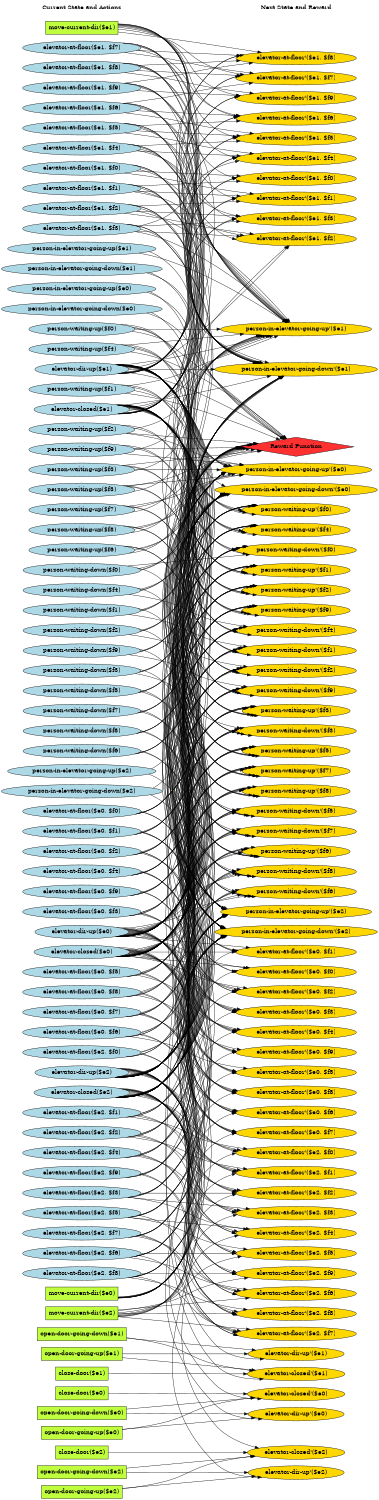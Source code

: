 digraph G {
	graph [bb="0,0,1029.3,4097",
		fontname=Helvetica,
		fontsize=16,
		rankdir=LR,
		ranksep=2.00,
		ratio=auto,
		size="7.5,10"
	];
	node [fontsize=16,
		label="\N"
	];
	{
		graph [rank=same];
		"person-waiting-up($f0)"	[color=black,
			fillcolor=lightblue,
			height=0.51069,
			pos="219.91,3201",
			shape=ellipse,
			style=filled,
			width=4.0266];
		"person-waiting-down($f5)"	[color=black,
			fillcolor=lightblue,
			height=0.51069,
			pos="219.91,2211",
			shape=ellipse,
			style=filled,
			width=4.4783];
		"elevator-at-floor($e1, $f7)"	[color=black,
			fillcolor=lightblue,
			height=0.51069,
			pos="219.91,3971",
			shape=ellipse,
			style=filled,
			width=4.498];
		"elevator-at-floor($e2, $f4)"	[color=black,
			fillcolor=lightblue,
			height=0.51069,
			pos="219.91,946",
			shape=ellipse,
			style=filled,
			width=4.498];
		"open-door-going-down($e2)"	[color=black,
			fillcolor=olivedrab1,
			height=0.5,
			pos="219.91,72",
			shape=box,
			style=filled,
			width=3.3889];
		"close-door($e1)"	[color=black,
			fillcolor=olivedrab1,
			height=0.5,
			pos="219.91,342",
			shape=box,
			style=filled,
			width=2];
		"elevator-at-floor($e0, $f1)"	[color=black,
			fillcolor=lightblue,
			height=0.51069,
			pos="219.91,1826",
			shape=ellipse,
			style=filled,
			width=4.498];
		"person-waiting-up($f8)"	[color=black,
			fillcolor=lightblue,
			height=0.51069,
			pos="219.91,2651",
			shape=ellipse,
			style=filled,
			width=4.0266];
		"elevator-at-floor($e0, $f9)"	[color=black,
			fillcolor=lightblue,
			height=0.51069,
			pos="219.91,1661",
			shape=ellipse,
			style=filled,
			width=4.498];
		"person-waiting-down($f4)"	[color=black,
			fillcolor=lightblue,
			height=0.51069,
			pos="219.91,2486",
			shape=ellipse,
			style=filled,
			width=4.4783];
		"elevator-at-floor($e1, $f6)"	[color=black,
			fillcolor=lightblue,
			height=0.51069,
			pos="219.91,3806",
			shape=ellipse,
			style=filled,
			width=4.498];
		"elevator-at-floor($e2, $f5)"	[color=black,
			fillcolor=lightblue,
			height=0.51069,
			pos="219.91,781",
			shape=ellipse,
			style=filled,
			width=4.498];
		"move-current-dir($e2)"	[color=black,
			fillcolor=olivedrab1,
			height=0.5,
			pos="219.91,508",
			shape=box,
			style=filled,
			width=2.75];
		"open-door-going-down($e1)"	[color=black,
			fillcolor=olivedrab1,
			height=0.5,
			pos="219.91,450",
			shape=box,
			style=filled,
			width=3.3889];
		"close-door($e0)"	[color=black,
			fillcolor=olivedrab1,
			height=0.5,
			pos="219.91,288",
			shape=box,
			style=filled,
			width=2];
		"elevator-at-floor($e0, $f0)"	[color=black,
			fillcolor=lightblue,
			height=0.51069,
			pos="219.91,1881",
			shape=ellipse,
			style=filled,
			width=4.498];
		"person-waiting-up($f7)"	[color=black,
			fillcolor=lightblue,
			height=0.51069,
			pos="219.91,2706",
			shape=ellipse,
			style=filled,
			width=4.0266];
		"person-waiting-down($f7)"	[color=black,
			fillcolor=lightblue,
			height=0.51069,
			pos="219.91,2156",
			shape=ellipse,
			style=filled,
			width=4.4783];
		"elevator-at-floor($e1, $f1)"	[color=black,
			fillcolor=lightblue,
			height=0.51069,
			pos="219.91,3586",
			shape=ellipse,
			style=filled,
			width=4.498];
		"elevator-dir-up($e1)"	[color=black,
			fillcolor=lightblue,
			height=0.51069,
			pos="219.91,3091",
			shape=ellipse,
			style=filled,
			width=3.5748];
		"Current State and Actions"	[color=black,
			fillcolor=white,
			height=0.5,
			pos="219.91,4079",
			shape=plaintext,
			style=bold,
			width=3.2361];
		"move-current-dir($e1)"	[color=black,
			fillcolor=olivedrab1,
			height=0.5,
			pos="219.91,4025",
			shape=box,
			style=filled,
			width=2.75];
		"open-door-going-down($e0)"	[color=black,
			fillcolor=olivedrab1,
			height=0.5,
			pos="219.91,234",
			shape=box,
			style=filled,
			width=3.3889];
		"elevator-at-floor($e2, $f6)"	[color=black,
			fillcolor=lightblue,
			height=0.51069,
			pos="219.91,671",
			shape=ellipse,
			style=filled,
			width=4.498];
		"person-in-elevator-going-down($e1)"	[color=black,
			fillcolor=lightblue,
			height=0.51069,
			pos="219.91,3366",
			shape=ellipse,
			style=filled,
			width=6.1086];
		"elevator-closed($e0)"	[color=black,
			fillcolor=lightblue,
			height=0.51069,
			pos="219.91,1496",
			shape=ellipse,
			style=filled,
			width=3.6337];
		"elevator-at-floor($e0, $f3)"	[color=black,
			fillcolor=lightblue,
			height=0.51069,
			pos="219.91,1606",
			shape=ellipse,
			style=filled,
			width=4.498];
		"person-waiting-up($f2)"	[color=black,
			fillcolor=lightblue,
			height=0.51069,
			pos="219.91,2926",
			shape=ellipse,
			style=filled,
			width=4.0266];
		"person-waiting-down($f6)"	[color=black,
			fillcolor=lightblue,
			height=0.51069,
			pos="219.91,2046",
			shape=ellipse,
			style=filled,
			width=4.4783];
		"elevator-at-floor($e1, $f8)"	[color=black,
			fillcolor=lightblue,
			height=0.51069,
			pos="219.91,3916",
			shape=ellipse,
			style=filled,
			width=4.498];
		"elevator-dir-up($e0)"	[color=black,
			fillcolor=lightblue,
			height=0.51069,
			pos="219.91,1551",
			shape=ellipse,
			style=filled,
			width=3.5748];
		"move-current-dir($e0)"	[color=black,
			fillcolor=olivedrab1,
			height=0.5,
			pos="219.91,562",
			shape=box,
			style=filled,
			width=2.75];
		"elevator-at-floor($e1, $f0)"	[color=black,
			fillcolor=lightblue,
			height=0.51069,
			pos="219.91,3641",
			shape=ellipse,
			style=filled,
			width=4.498];
		"elevator-at-floor($e2, $f7)"	[color=black,
			fillcolor=lightblue,
			height=0.51069,
			pos="219.91,726",
			shape=ellipse,
			style=filled,
			width=4.498];
		"person-in-elevator-going-down($e2)"	[color=black,
			fillcolor=lightblue,
			height=0.51069,
			pos="219.91,1936",
			shape=ellipse,
			style=filled,
			width=6.1086];
		"person-waiting-up($f9)"	[color=black,
			fillcolor=lightblue,
			height=0.51069,
			pos="219.91,2871",
			shape=ellipse,
			style=filled,
			width=4.0266];
		"elevator-closed($e1)"	[color=black,
			fillcolor=lightblue,
			height=0.51069,
			pos="219.91,2981",
			shape=ellipse,
			style=filled,
			width=3.6337];
		"close-door($e2)"	[color=black,
			fillcolor=olivedrab1,
			height=0.5,
			pos="219.91,126",
			shape=box,
			style=filled,
			width=2];
		"elevator-at-floor($e0, $f2)"	[color=black,
			fillcolor=lightblue,
			height=0.51069,
			pos="219.91,1771",
			shape=ellipse,
			style=filled,
			width=4.498];
		"elevator-at-floor($e1, $f9)"	[color=black,
			fillcolor=lightblue,
			height=0.51069,
			pos="219.91,3861",
			shape=ellipse,
			style=filled,
			width=4.498];
		"person-waiting-up($f1)"	[color=black,
			fillcolor=lightblue,
			height=0.51069,
			pos="219.91,3036",
			shape=ellipse,
			style=filled,
			width=4.0266];
		"person-waiting-down($f9)"	[color=black,
			fillcolor=lightblue,
			height=0.51069,
			pos="219.91,2321",
			shape=ellipse,
			style=filled,
			width=4.4783];
		"elevator-at-floor($e1, $f3)"	[color=black,
			fillcolor=lightblue,
			height=0.51069,
			pos="219.91,3476",
			shape=ellipse,
			style=filled,
			width=4.498];
		"elevator-at-floor($e2, $f0)"	[color=black,
			fillcolor=lightblue,
			height=0.51069,
			pos="219.91,1221",
			shape=ellipse,
			style=filled,
			width=4.498];
		"person-waiting-down($f1)"	[color=black,
			fillcolor=lightblue,
			height=0.51069,
			pos="219.91,2431",
			shape=ellipse,
			style=filled,
			width=4.4783];
		"elevator-at-floor($e2, $f8)"	[color=black,
			fillcolor=lightblue,
			height=0.51069,
			pos="219.91,616",
			shape=ellipse,
			style=filled,
			width=4.498];
		"person-in-elevator-going-up($e1)"	[color=black,
			fillcolor=lightblue,
			height=0.51069,
			pos="219.91,3421",
			shape=ellipse,
			style=filled,
			width=5.6372];
		"open-door-going-up($e2)"	[color=black,
			fillcolor=olivedrab1,
			height=0.5,
			pos="219.91,18",
			shape=box,
			style=filled,
			width=3.0694];
		"elevator-closed($e2)"	[color=black,
			fillcolor=lightblue,
			height=0.51069,
			pos="219.91,1111",
			shape=ellipse,
			style=filled,
			width=3.6337];
		"elevator-at-floor($e0, $f5)"	[color=black,
			fillcolor=lightblue,
			height=0.51069,
			pos="219.91,1441",
			shape=ellipse,
			style=filled,
			width=4.498];
		"person-waiting-up($f4)"	[color=black,
			fillcolor=lightblue,
			height=0.51069,
			pos="219.91,3146",
			shape=ellipse,
			style=filled,
			width=4.0266];
		"person-waiting-down($f8)"	[color=black,
			fillcolor=lightblue,
			height=0.51069,
			pos="219.91,2101",
			shape=ellipse,
			style=filled,
			width=4.4783];
		"elevator-dir-up($e2)"	[color=black,
			fillcolor=lightblue,
			height=0.51069,
			pos="219.91,1166",
			shape=ellipse,
			style=filled,
			width=3.5748];
		"elevator-at-floor($e1, $f2)"	[color=black,
			fillcolor=lightblue,
			height=0.51069,
			pos="219.91,3531",
			shape=ellipse,
			style=filled,
			width=4.498];
		"elevator-at-floor($e2, $f1)"	[color=black,
			fillcolor=lightblue,
			height=0.51069,
			pos="219.91,1056",
			shape=ellipse,
			style=filled,
			width=4.498];
		"person-in-elevator-going-up($e2)"	[color=black,
			fillcolor=lightblue,
			height=0.51069,
			pos="219.91,1991",
			shape=ellipse,
			style=filled,
			width=5.6372];
		"person-waiting-down($f0)"	[color=black,
			fillcolor=lightblue,
			height=0.51069,
			pos="219.91,2541",
			shape=ellipse,
			style=filled,
			width=4.4783];
		"elevator-at-floor($e2, $f9)"	[color=black,
			fillcolor=lightblue,
			height=0.51069,
			pos="219.91,891",
			shape=ellipse,
			style=filled,
			width=4.498];
		"person-in-elevator-going-down($e0)"	[color=black,
			fillcolor=lightblue,
			height=0.51069,
			pos="219.91,3256",
			shape=ellipse,
			style=filled,
			width=6.1086];
		"elevator-at-floor($e0, $f4)"	[color=black,
			fillcolor=lightblue,
			height=0.51069,
			pos="219.91,1716",
			shape=ellipse,
			style=filled,
			width=4.498];
		"person-waiting-up($f3)"	[color=black,
			fillcolor=lightblue,
			height=0.51069,
			pos="219.91,2816",
			shape=ellipse,
			style=filled,
			width=4.0266];
		"elevator-at-floor($e0, $f8)"	[color=black,
			fillcolor=lightblue,
			height=0.51069,
			pos="219.91,1386",
			shape=ellipse,
			style=filled,
			width=4.498];
		"person-waiting-down($f3)"	[color=black,
			fillcolor=lightblue,
			height=0.51069,
			pos="219.91,2266",
			shape=ellipse,
			style=filled,
			width=4.4783];
		"elevator-at-floor($e1, $f5)"	[color=black,
			fillcolor=lightblue,
			height=0.51069,
			pos="219.91,3751",
			shape=ellipse,
			style=filled,
			width=4.498];
		"elevator-at-floor($e2, $f2)"	[color=black,
			fillcolor=lightblue,
			height=0.51069,
			pos="219.91,1001",
			shape=ellipse,
			style=filled,
			width=4.498];
		"person-waiting-up($f6)"	[color=black,
			fillcolor=lightblue,
			height=0.51069,
			pos="219.91,2596",
			shape=ellipse,
			style=filled,
			width=4.0266];
		"open-door-going-up($e0)"	[color=black,
			fillcolor=olivedrab1,
			height=0.5,
			pos="219.91,180",
			shape=box,
			style=filled,
			width=3.0694];
		"elevator-at-floor($e0, $f7)"	[color=black,
			fillcolor=lightblue,
			height=0.51069,
			pos="219.91,1331",
			shape=ellipse,
			style=filled,
			width=4.498];
		"elevator-at-floor($e1, $f4)"	[color=black,
			fillcolor=lightblue,
			height=0.51069,
			pos="219.91,3696",
			shape=ellipse,
			style=filled,
			width=4.498];
		"person-waiting-down($f2)"	[color=black,
			fillcolor=lightblue,
			height=0.51069,
			pos="219.91,2376",
			shape=ellipse,
			style=filled,
			width=4.4783];
		"elevator-at-floor($e2, $f3)"	[color=black,
			fillcolor=lightblue,
			height=0.51069,
			pos="219.91,836",
			shape=ellipse,
			style=filled,
			width=4.498];
		"person-in-elevator-going-up($e0)"	[color=black,
			fillcolor=lightblue,
			height=0.51069,
			pos="219.91,3311",
			shape=ellipse,
			style=filled,
			width=5.6372];
		"open-door-going-up($e1)"	[color=black,
			fillcolor=olivedrab1,
			height=0.5,
			pos="219.91,396",
			shape=box,
			style=filled,
			width=3.0694];
		"person-waiting-up($f5)"	[color=black,
			fillcolor=lightblue,
			height=0.51069,
			pos="219.91,2761",
			shape=ellipse,
			style=filled,
			width=4.0266];
		"elevator-at-floor($e0, $f6)"	[color=black,
			fillcolor=lightblue,
			height=0.51069,
			pos="219.91,1276",
			shape=ellipse,
			style=filled,
			width=4.498];
	}
	{
		graph [rank=same];
		"person-waiting-up'($f2)"	[color=black,
			fillcolor=gold1,
			height=0.51069,
			pos="806.56,2486",
			shape=ellipse,
			style=filled,
			width=4.1051];
		"elevator-at-floor'($e0, $f6)"	[color=black,
			fillcolor=gold1,
			height=0.51069,
			pos="806.56,1056",
			shape=ellipse,
			style=filled,
			width=4.5766];
		"person-waiting-down'($f1)"	[color=black,
			fillcolor=gold1,
			height=0.51069,
			pos="806.56,2321",
			shape=ellipse,
			style=filled,
			width=4.5766];
		"elevator-closed'($e0)"	[color=black,
			fillcolor=gold1,
			height=0.51069,
			pos="806.56,286",
			shape=ellipse,
			style=filled,
			width=3.7123];
		"elevator-at-floor'($e2, $f0)"	[color=black,
			fillcolor=gold1,
			height=0.51069,
			pos="806.56,946",
			shape=ellipse,
			style=filled,
			width=4.5766];
		"person-waiting-down'($f9)"	[color=black,
			fillcolor=gold1,
			height=0.51069,
			pos="806.56,2211",
			shape=ellipse,
			style=filled,
			width=4.5766];
		"Next State and Reward"	[color=black,
			fillcolor=white,
			height=0.5,
			pos="806.56,4079",
			shape=plaintext,
			style=bold,
			width=2.9167];
		"elevator-at-floor'($e2, $f8)"	[color=black,
			fillcolor=gold1,
			height=0.51069,
			pos="806.56,506",
			shape=ellipse,
			style=filled,
			width=4.5766];
		"elevator-at-floor'($e1, $f3)"	[color=black,
			fillcolor=gold1,
			height=0.51069,
			pos="806.56,3503",
			shape=ellipse,
			style=filled,
			width=4.5766];
		"person-in-elevator-going-down'($e1)"	[color=black,
			fillcolor=gold1,
			height=0.51069,
			pos="806.56,3091",
			shape=ellipse,
			style=filled,
			width=6.1872];
		"person-waiting-up'($f9)"	[color=black,
			fillcolor=gold1,
			height=0.51069,
			pos="806.56,2431",
			shape=ellipse,
			style=filled,
			width=4.1051];
		"elevator-at-floor'($e0, $f5)"	[color=black,
			fillcolor=gold1,
			height=0.51069,
			pos="806.56,1166",
			shape=ellipse,
			style=filled,
			width=4.5766];
		"person-waiting-down'($f2)"	[color=black,
			fillcolor=gold1,
			height=0.51069,
			pos="806.56,2266",
			shape=ellipse,
			style=filled,
			width=4.5766];
		"person-waiting-up'($f1)"	[color=black,
			fillcolor=gold1,
			height=0.51069,
			pos="806.56,2541",
			shape=ellipse,
			style=filled,
			width=4.1051];
		"elevator-dir-up'($e0)"	[color=black,
			fillcolor=gold1,
			height=0.51069,
			pos="806.56,231",
			shape=ellipse,
			style=filled,
			width=3.6534];
		"elevator-closed'($e1)"	[color=black,
			fillcolor=gold1,
			height=0.51069,
			pos="806.56,341",
			shape=ellipse,
			style=filled,
			width=3.7123];
		"elevator-at-floor'($e2, $f7)"	[color=black,
			fillcolor=gold1,
			height=0.51069,
			pos="806.56,451",
			shape=ellipse,
			style=filled,
			width=4.5766];
		"person-in-elevator-going-down'($e2)"	[color=black,
			fillcolor=gold1,
			height=0.51069,
			pos="806.56,1551",
			shape=ellipse,
			style=filled,
			width=6.1872];
		"elevator-at-floor'($e1, $f4)"	[color=black,
			fillcolor=gold1,
			height=0.51069,
			pos="806.56,3668",
			shape=ellipse,
			style=filled,
			width=4.5766];
		"elevator-at-floor'($e0, $f4)"	[color=black,
			fillcolor=gold1,
			height=0.51069,
			pos="806.56,1276",
			shape=ellipse,
			style=filled,
			width=4.5766];
		"person-waiting-up'($f4)"	[color=black,
			fillcolor=gold1,
			height=0.51069,
			pos="806.56,2651",
			shape=ellipse,
			style=filled,
			width=4.1051];
		"elevator-at-floor'($e2, $f2)"	[color=black,
			fillcolor=gold1,
			height=0.51069,
			pos="806.56,836",
			shape=ellipse,
			style=filled,
			width=4.5766];
		"person-waiting-down'($f7)"	[color=black,
			fillcolor=gold1,
			height=0.51069,
			pos="806.56,1826",
			shape=ellipse,
			style=filled,
			width=4.5766];
		"elevator-at-floor'($e1, $f9)"	[color=black,
			fillcolor=gold1,
			height=0.51069,
			pos="806.56,3833",
			shape=ellipse,
			style=filled,
			width=4.5766];
		"elevator-at-floor'($e1, $f1)"	[color=black,
			fillcolor=gold1,
			height=0.51069,
			pos="806.56,3558",
			shape=ellipse,
			style=filled,
			width=4.5766];
		"elevator-at-floor'($e0, $f3)"	[color=black,
			fillcolor=gold1,
			height=0.51069,
			pos="806.56,1331",
			shape=ellipse,
			style=filled,
			width=4.5766];
		"person-waiting-down'($f0)"	[color=black,
			fillcolor=gold1,
			height=0.51069,
			pos="806.56,2596",
			shape=ellipse,
			style=filled,
			width=4.5766];
		"person-waiting-up'($f3)"	[color=black,
			fillcolor=gold1,
			height=0.51069,
			pos="806.56,2156",
			shape=ellipse,
			style=filled,
			width=4.1051];
		"person-waiting-down'($f8)"	[color=black,
			fillcolor=gold1,
			height=0.51069,
			pos="806.56,1716",
			shape=ellipse,
			style=filled,
			width=4.5766];
		"elevator-at-floor'($e2, $f1)"	[color=black,
			fillcolor=gold1,
			height=0.51069,
			pos="806.56,891",
			shape=ellipse,
			style=filled,
			width=4.5766];
		"elevator-at-floor'($e2, $f9)"	[color=black,
			fillcolor=gold1,
			height=0.51069,
			pos="806.56,616",
			shape=ellipse,
			style=filled,
			width=4.5766];
		"elevator-at-floor'($e1, $f2)"	[color=black,
			fillcolor=gold1,
			height=0.51069,
			pos="806.56,3448",
			shape=ellipse,
			style=filled,
			width=4.5766];
		"elevator-at-floor'($e0, $f2)"	[color=black,
			fillcolor=gold1,
			height=0.51069,
			pos="806.56,1386",
			shape=ellipse,
			style=filled,
			width=4.5766];
		"person-waiting-up'($f6)"	[color=black,
			fillcolor=gold1,
			height=0.51069,
			pos="806.56,1771",
			shape=ellipse,
			style=filled,
			width=4.1051];
		"person-waiting-down'($f5)"	[color=black,
			fillcolor=gold1,
			height=0.51069,
			pos="806.56,1881",
			shape=ellipse,
			style=filled,
			width=4.5766];
		"elevator-at-floor'($e1, $f7)"	[color=black,
			fillcolor=gold1,
			height=0.51069,
			pos="806.56,3888",
			shape=ellipse,
			style=filled,
			width=4.5766];
		"elevator-at-floor'($e2, $f4)"	[color=black,
			fillcolor=gold1,
			height=0.51069,
			pos="806.56,726",
			shape=ellipse,
			style=filled,
			width=4.5766];
		"Reward Function"	[color=black,
			fillcolor=firebrick1,
			height=0.72222,
			pos="806.56,2878",
			shape=diamond,
			style=filled,
			width=4.3889];
		"elevator-at-floor'($e0, $f1)"	[color=black,
			fillcolor=gold1,
			height=0.51069,
			pos="806.56,1496",
			shape=ellipse,
			style=filled,
			width=4.5766];
		"elevator-at-floor'($e0, $f9)"	[color=black,
			fillcolor=gold1,
			height=0.51069,
			pos="806.56,1221",
			shape=ellipse,
			style=filled,
			width=4.5766];
		"person-waiting-down'($f6)"	[color=black,
			fillcolor=gold1,
			height=0.51069,
			pos="806.56,1661",
			shape=ellipse,
			style=filled,
			width=4.5766];
		"person-waiting-up'($f5)"	[color=black,
			fillcolor=gold1,
			height=0.51069,
			pos="806.56,2046",
			shape=ellipse,
			style=filled,
			width=4.1051];
		"elevator-at-floor'($e1, $f8)"	[color=black,
			fillcolor=gold1,
			height=0.51069,
			pos="806.56,3943",
			shape=ellipse,
			style=filled,
			width=4.5766];
		"elevator-at-floor'($e2, $f3)"	[color=black,
			fillcolor=gold1,
			height=0.51069,
			pos="806.56,781",
			shape=ellipse,
			style=filled,
			width=4.5766];
		"person-in-elevator-going-up'($e0)"	[color=black,
			fillcolor=gold1,
			height=0.51069,
			pos="806.56,2816",
			shape=ellipse,
			style=filled,
			width=5.7354];
		"elevator-at-floor'($e1, $f0)"	[color=black,
			fillcolor=gold1,
			height=0.51069,
			pos="806.56,3613",
			shape=ellipse,
			style=filled,
			width=4.5766];
		"person-waiting-up'($f8)"	[color=black,
			fillcolor=gold1,
			height=0.51069,
			pos="806.56,1936",
			shape=ellipse,
			style=filled,
			width=4.1051];
		"elevator-at-floor'($e0, $f0)"	[color=black,
			fillcolor=gold1,
			height=0.51069,
			pos="806.56,1441",
			shape=ellipse,
			style=filled,
			width=4.5766];
		"person-waiting-up'($f0)"	[color=black,
			fillcolor=gold1,
			height=0.51069,
			pos="806.56,2706",
			shape=ellipse,
			style=filled,
			width=4.1051];
		"elevator-dir-up'($e1)"	[color=black,
			fillcolor=gold1,
			height=0.51069,
			pos="806.56,396",
			shape=ellipse,
			style=filled,
			width=3.6534];
		"elevator-at-floor'($e0, $f8)"	[color=black,
			fillcolor=gold1,
			height=0.51069,
			pos="806.56,1111",
			shape=ellipse,
			style=filled,
			width=4.5766];
		"person-waiting-down'($f3)"	[color=black,
			fillcolor=gold1,
			height=0.51069,
			pos="806.56,2101",
			shape=ellipse,
			style=filled,
			width=4.5766];
		"elevator-closed'($e2)"	[color=black,
			fillcolor=gold1,
			height=0.51069,
			pos="806.56,126",
			shape=ellipse,
			style=filled,
			width=3.7123];
		"elevator-at-floor'($e2, $f6)"	[color=black,
			fillcolor=gold1,
			height=0.51069,
			pos="806.56,561",
			shape=ellipse,
			style=filled,
			width=4.5766];
		"person-in-elevator-going-up'($e1)"	[color=black,
			fillcolor=gold1,
			height=0.51069,
			pos="806.56,3201",
			shape=ellipse,
			style=filled,
			width=5.7354];
		"elevator-at-floor'($e1, $f5)"	[color=black,
			fillcolor=gold1,
			height=0.51069,
			pos="806.56,3723",
			shape=ellipse,
			style=filled,
			width=4.5766];
		"elevator-at-floor'($e0, $f7)"	[color=black,
			fillcolor=gold1,
			height=0.51069,
			pos="806.56,1001",
			shape=ellipse,
			style=filled,
			width=4.5766];
		"person-waiting-down'($f4)"	[color=black,
			fillcolor=gold1,
			height=0.51069,
			pos="806.56,2376",
			shape=ellipse,
			style=filled,
			width=4.5766];
		"person-waiting-up'($f7)"	[color=black,
			fillcolor=gold1,
			height=0.51069,
			pos="806.56,1991",
			shape=ellipse,
			style=filled,
			width=4.1051];
		"elevator-dir-up'($e2)"	[color=black,
			fillcolor=gold1,
			height=0.51069,
			pos="806.56,71",
			shape=ellipse,
			style=filled,
			width=3.6534];
		"elevator-at-floor'($e1, $f6)"	[color=black,
			fillcolor=gold1,
			height=0.51069,
			pos="806.56,3778",
			shape=ellipse,
			style=filled,
			width=4.5766];
		"elevator-at-floor'($e2, $f5)"	[color=black,
			fillcolor=gold1,
			height=0.51069,
			pos="806.56,671",
			shape=ellipse,
			style=filled,
			width=4.5766];
		"person-in-elevator-going-up'($e2)"	[color=black,
			fillcolor=gold1,
			height=0.51069,
			pos="806.56,1606",
			shape=ellipse,
			style=filled,
			width=5.7354];
		"person-in-elevator-going-down'($e0)"	[color=black,
			fillcolor=gold1,
			height=0.51069,
			pos="806.56,2761",
			shape=ellipse,
			style=filled,
			width=6.1872];
	}
	"person-waiting-up($f0)" -> "Reward Function"	[pos="e,779.48,2899.7 357.71,3195.3 385.63,3190.9 414.27,3183.9 439.82,3173 459.17,3164.7 684.87,2978.2 771.76,2906.1"];
	"person-waiting-up($f0)" -> "person-in-elevator-going-up'($e0)"	[color=black,
		pos="e,618.91,2823.7 362.83,3204.1 390.4,3199.1 417.59,3189.7 439.82,3173 567.86,3077 455.49,2938.6 583.82,2843 591.87,2837 600.55,2831.9 \
609.67,2827.7",
		style=solid];
	"person-waiting-up($f0)" -> "person-waiting-up'($f0)"	[color=black,
		pos="e,667.47,2699.8 357.25,3206.9 387.08,3202.2 416.63,3192.2 439.82,3173 598.12,3042.2 425.42,2864.7 583.82,2734 604.75,2716.7 630.78,\
2706.8 657.57,2701.5",
		style=solid];
	"person-waiting-up($f0)" -> "person-in-elevator-going-up'($e1)"	[color=black,
		pos="e,599.86,3201 365.06,3201 432.77,3201 514.9,3201 589.82,3201",
		style=solid];
	"person-waiting-up($f0)" -> "person-in-elevator-going-up'($e2)"	[color=black,
		pos="e,612.93,1612.4 325.56,3213.6 366.6,3212.6 410.73,3203.1 439.82,3173 678.55,2926 344.89,1880.8 583.82,1634 589.98,1627.6 596.8,1622.2 \
604.12,1617.5",
		style=solid];
	"person-waiting-down($f5)" -> "person-in-elevator-going-down'($e1)"	[color=black,
		pos="e,770.03,3072.8 377.96,2207.3 400.84,2213.1 422.48,2223 439.82,2239 665.25,2446.4 423.08,2652.2 583.82,2913 627.56,2984 710.08,3038.8 \
761.18,3067.8",
		style=solid];
	"person-waiting-down($f5)" -> "person-in-elevator-going-down'($e2)"	[color=black,
		pos="e,611.99,1560 379.03,2214 401.43,2208.1 422.65,2198.4 439.82,2183 645.1,1998.6 378.39,1763.3 583.82,1579 589.81,1573.6 596.29,1568.9 \
603.13,1564.9",
		style=solid];
	"person-waiting-down($f5)" -> "person-waiting-down'($f5)"	[color=black,
		pos="e,642.85,1883.1 380.43,2208.9 401.63,2203.5 422.12,2195.3 439.82,2183 552.81,2104.5 470.77,1987.4 583.82,1909 598.69,1898.7 615.49,\
1891.2 633.03,1885.9",
		style=solid];
	"person-waiting-down($f5)" -> "Reward Function"	[pos="e,651.07,2877.5 379.03,2208 401.43,2213.9 422.65,2223.6 439.82,2239 645.1,2423.4 381.27,2655.6 583.82,2843 600.07,2858 620.02,2868.1 \
641.24,2874.7"];
	"person-waiting-down($f5)" -> "person-in-elevator-going-down'($e0)"	[color=black,
		pos="e,613.21,2751.9 380.61,2209.4 402.27,2215.1 422.85,2224.5 439.82,2239 613.67,2387.6 409.85,2584.6 583.82,2733 590.1,2738.4 596.86,\
2743 603.99,2747.1",
		style=solid];
	"elevator-at-floor($e1, $f7)" -> "person-in-elevator-going-down'($e1)"	[color=black,
		pos="e,700.7,3107.2 377.48,3975.3 400.62,3969.4 422.47,3959.4 439.82,3943 692.71,3704.3 360.11,3440.2 583.82,3174 610.82,3141.9 651.55,\
3122.2 690.77,3110.1",
		style=solid];
	"elevator-at-floor($e1, $f7)" -> "person-waiting-down'($f7)"	[color=black,
		pos="e,689.73,1813 340.98,3983.2 377.49,3980.4 414.58,3969.8 439.82,3943 759.11,3604.5 264.26,2192.2 583.82,1854 608.42,1828 644.12,1817.1 \
679.7,1813.8",
		style=solid];
	"elevator-at-floor($e1, $f7)" -> "elevator-at-floor'($e1, $f7)"	[color=black,
		pos="e,691.15,3901.1 333.58,3957.9 367.76,3953.5 405.38,3948.4 439.82,3943 504.14,3932.9 519.49,3926.1 583.82,3916 615.21,3911.1 649.21,\
3906.4 680.93,3902.4",
		style=solid];
	"elevator-at-floor($e1, $f7)" -> "elevator-at-floor'($e1, $f8)"	[color=black,
		pos="e,654.82,3950.2 369.58,3963.9 453.62,3959.9 558.74,3954.8 644.7,3950.7",
		style=solid];
	"elevator-at-floor($e1, $f7)" -> "person-in-elevator-going-up'($e1)"	[color=black,
		pos="e,779.68,3219.3 381.07,3972.8 402.61,3967 423.03,3957.6 439.82,3943 621.64,3785.3 462.31,3628.7 583.82,3421 633.13,3336.7 722.79,\
3262.1 771.63,3225.3",
		style=solid];
	"elevator-at-floor($e1, $f7)" -> "person-waiting-up'($f7)"	[color=black,
		pos="e,704.42,1977.7 342.88,3983 378.74,3979.9 414.96,3969.2 439.82,3943 734.93,3632 288.46,2329.8 583.82,2019 611.85,1989.5 654.12,1979.5 \
694.27,1977.9",
		style=solid];
	"elevator-at-floor($e1, $f7)" -> "elevator-at-floor'($e1, $f6)"	[color=black,
		pos="e,652.23,3784.4 371.72,3964.5 395.24,3959.9 418.71,3953 439.82,3943 519.6,3905.1 504.01,3843.9 583.82,3806 602.05,3797.4 622.02,\
3791.1 642.27,3786.5",
		style=solid];
	"elevator-at-floor($e2, $f4)" -> "person-in-elevator-going-down'($e2)"	[color=black,
		pos="e,612.45,1541.9 380.96,943.94 402.58,949.8 423.05,959.27 439.82,974 629.34,1140.5 394.17,1356.7 583.82,1523 589.92,1528.4 596.51,\
1533 603.46,1537.1",
		style=solid];
	"elevator-at-floor($e2, $f4)" -> "person-waiting-up'($f4)"	[color=black,
		pos="e,702.9,2664.1 347.54,934.68 381.78,938.29 415.93,949.13 439.82,974 694.65,1239.3 328.77,2357.9 583.82,2623 611.66,2651.9 653.22,\
2662.1 692.87,2663.8",
		style=solid];
	"elevator-at-floor($e2, $f4)" -> "elevator-at-floor'($e2, $f4)"	[color=black,
		pos="e,648.78,731.34 374.84,940.63 397.47,935.82 419.86,928.61 439.82,918 525.46,872.46 498.14,799.47 583.82,754 600.9,744.94 619.73,\
738.34 638.99,733.59",
		style=solid];
	"elevator-at-floor($e2, $f4)" -> "elevator-at-floor'($e2, $f3)"	[color=black,
		pos="e,657.28,788.82 366.43,938.17 391.5,933.8 416.85,927.38 439.82,918 514.13,887.66 509.48,839.28 583.82,809 603.76,800.88 625.48,794.96 \
647.27,790.67",
		style=solid];
	"elevator-at-floor($e2, $f4)" -> "person-waiting-down'($f4)"	[color=black,
		pos="e,677.01,2387.4 355.82,936 387.14,940.45 417.73,951.4 439.82,974 869.02,1413.1 154.27,1909.3 583.82,2348 605.74,2370.4 635.9,2381.4 \
666.92,2386.1",
		style=solid];
	"elevator-at-floor($e2, $f4)" -> "elevator-at-floor'($e2, $f5)"	[color=black,
		pos="e,644.78,674.52 378.8,942.45 400.35,937.3 421.38,929.52 439.82,918 538.63,856.3 484.96,760.62 583.82,699 599.38,689.3 616.75,682.23 \
634.73,677.15",
		style=solid];
	"elevator-at-floor($e2, $f4)" -> "person-in-elevator-going-up'($e2)"	[color=black,
		pos="e,615.88,1598.9 380.15,943.31 402.14,949.18 422.93,958.83 439.82,974 645.1,1158.4 378.39,1393.7 583.82,1578 590.87,1584.3 598.6,\
1589.7 606.8,1594.2",
		style=solid];
	"open-door-going-down($e2)" -> "elevator-closed'($e2)"	[color=black,
		pos="e,694.95,115.78 342.05,83.189 442.45,92.462 584.46,105.58 684.77,114.84",
		style=solid];
	"open-door-going-down($e2)" -> "elevator-dir-up'($e2)"	[color=black,
		pos="e,674.92,71.223 342.05,71.793 435.99,71.632 566.34,71.409 664.89,71.241",
		style=solid];
	"close-door($e1)" -> "elevator-closed'($e1)"	[color=black,
		pos="e,672.88,341.23 292.02,341.88 383.68,341.72 545.24,341.45 662.72,341.24",
		style=solid];
	"elevator-at-floor($e0, $f1)" -> "person-waiting-down'($f1)"	[color=black,
		pos="e,641.7,2321.8 381.85,1825.3 402.97,1831.1 423.06,1840.2 439.82,1854 598.12,1984.8 425.42,2162.3 583.82,2293 597.96,2304.7 614.44,\
2313 631.91,2318.8",
		style=solid];
	"elevator-at-floor($e0, $f1)" -> "person-waiting-up'($f1)"	[color=black,
		pos="e,682.45,2551 379.29,1822.7 401.66,1828.6 422.8,1838.4 439.82,1854 660.92,2056.5 362.56,2310.7 583.82,2513 607.89,2535 640.06,2545.6 \
672.41,2549.9",
		style=solid];
	"elevator-at-floor($e0, $f1)" -> "elevator-at-floor'($e0, $f2)"	[color=black,
		pos="e,641.66,1386.1 381.89,1825.9 402.88,1820.2 422.92,1811.4 439.82,1798 582.73,1684.9 440.82,1527 583.82,1414 598.08,1402.7 614.54,\
1394.7 631.92,1389",
		style=solid];
	"elevator-at-floor($e0, $f1)" -> "elevator-at-floor'($e0, $f1)"	[color=black,
		pos="e,642.85,1498.1 380.99,1823.8 401.99,1818.4 422.28,1810.2 439.82,1798 552.81,1719.5 470.77,1602.4 583.82,1524 598.69,1513.7 615.49,\
1506.2 633.03,1500.9",
		style=solid];
	"elevator-at-floor($e0, $f1)" -> "person-in-elevator-going-up'($e0)"	[color=black,
		pos="e,614.04,2809.2 373.46,1820.1 398.21,1825.9 421.64,1836.3 439.82,1854 740.62,2147.1 282.79,2495.1 583.82,2788 590.27,2794.3 597.36,\
2799.6 604.94,2804.2",
		style=solid];
	"elevator-at-floor($e0, $f1)" -> "elevator-at-floor'($e0, $f0)"	[color=black,
		pos="e,642.02,1442 381.81,1824.9 402.69,1819.4 422.72,1810.8 439.82,1798 567.59,1702.3 455.98,1564.6 583.82,1469 598.31,1458.2 614.87,\
1450.4 632.28,1444.8",
		style=solid];
	"elevator-at-floor($e0, $f1)" -> "person-in-elevator-going-down'($e0)"	[color=black,
		pos="e,610.32,2752.1 375.01,1820.7 399.15,1826.5 421.97,1836.8 439.82,1854 724.62,2129 298.8,2458.3 583.82,2733 589.29,2738.3 595.23,\
2742.9 601.52,2747",
		style=solid];
	"person-waiting-up($f8)" -> "Reward Function"	[pos="e,678.03,2873.1 363.03,2654.1 389.62,2658.8 416.39,2666.5 439.82,2679 525.46,2724.5 498.85,2796.2 583.82,2843 609.32,2857 638.82,\
2865.9 667.81,2871.3"];
	"person-waiting-up($f8)" -> "person-in-elevator-going-up'($e0)"	[color=black,
		pos="e,640.8,2805 356.58,2657.2 384.8,2661.6 413.84,2668.4 439.82,2679 514.13,2709.3 509.48,2757.7 583.82,2788 598.7,2794.1 614.57,2798.9 \
630.71,2802.7",
		style=solid];
	"person-waiting-up($f8)" -> "person-waiting-up'($f8)"	[color=black,
		pos="e,682.45,1926 344.17,2660.5 378.82,2656.9 414.04,2646.6 439.82,2623 660.92,2420.5 362.56,2166.3 583.82,1964 607.89,1942 640.06,1931.4 \
672.41,1927.1",
		style=solid];
	"person-waiting-up($f8)" -> "person-in-elevator-going-up'($e1)"	[color=black,
		pos="e,709.32,3184.7 357.25,2645.1 387.08,2649.8 416.63,2659.8 439.82,2679 598.12,2809.8 441.65,2969.8 583.82,3118 614.52,3150 658.71,\
3169.8 699.57,3181.9",
		style=solid];
	"person-waiting-up($f8)" -> "person-in-elevator-going-up'($e2)"	[color=black,
		pos="e,613.96,1612.7 332.71,2662.5 371.33,2660.5 411.88,2650.5 439.82,2623 756.63,2311.6 266.76,1945.1 583.82,1634 590.24,1627.7 597.32,\
1622.3 604.87,1617.7",
		style=solid];
	"elevator-at-floor($e0, $f9)" -> "person-waiting-down'($f9)"	[color=black,
		pos="e,642.4,2212.6 381.44,1659.6 402.8,1665.4 423.07,1674.7 439.82,1689 613.67,1837.6 409.85,2034.6 583.82,2183 598.02,2195.1 614.7,\
2203.7 632.45,2209.6",
		style=solid];
	"elevator-at-floor($e0, $f9)" -> "person-waiting-up'($f9)"	[color=black,
		pos="e,685.38,2441.5 378.4,1657.2 401.15,1663.1 422.64,1673 439.82,1689 676.79,1909.5 346.67,2182.6 583.82,2403 608.42,2425.9 641.73,\
2436.5 675.05,2440.5",
		style=solid];
	"elevator-at-floor($e0, $f9)" -> "elevator-at-floor'($e0, $f9)"	[color=black,
		pos="e,641.66,1221.1 381.89,1660.9 402.88,1655.2 422.92,1646.4 439.82,1633 582.73,1519.9 440.82,1362 583.82,1249 598.08,1237.7 614.54,\
1229.7 631.92,1224",
		style=solid];
	"elevator-at-floor($e0, $f9)" -> "person-in-elevator-going-up'($e0)"	[color=black,
		pos="e,613.56,2809.3 367.9,1653.5 394.78,1658.9 420.42,1669.7 439.82,1689 788.69,2036.8 234.67,2440.5 583.82,2788 590.15,2794.3 597.12,\
2799.7 604.59,2804.3",
		style=solid];
	"elevator-at-floor($e0, $f9)" -> "elevator-at-floor'($e0, $f8)"	[color=black,
		pos="e,642.4,1109.4 381.44,1662.4 402.8,1656.6 423.07,1647.3 439.82,1633 613.67,1484.4 409.85,1287.4 583.82,1139 598.02,1126.9 614.7,\
1118.3 632.45,1112.4",
		style=solid];
	"elevator-at-floor($e0, $f9)" -> "person-in-elevator-going-down'($e0)"	[color=black,
		pos="e,609.83,2752.2 370.05,1654.1 396.12,1659.6 420.9,1670.3 439.82,1689 772.65,2018.6 250.72,2403.7 583.82,2733 589.18,2738.3 595,2743 \
601.19,2747",
		style=solid];
	"person-waiting-down($f4)" -> "person-in-elevator-going-down'($e1)"	[color=black,
		pos="e,772.59,3072.6 381.21,2485.7 402.48,2491.4 422.78,2500.3 439.82,2514 586.91,2631.9 474.22,2759.6 583.82,2913 632.58,2981.3 714.31,\
3037.3 763.75,3067.3",
		style=solid];
	"person-waiting-down($f4)" -> "person-in-elevator-going-down'($e2)"	[color=black,
		pos="e,610.32,1559.9 373.05,2491.8 397.91,2486.1 421.49,2475.7 439.82,2458 724.62,2183 298.8,1853.7 583.82,1579 589.29,1573.7 595.23,\
1569.1 601.52,1565",
		style=solid];
	"person-waiting-down($f4)" -> "Reward Function"	[pos="e,659.84,2876.1 380.97,2486.9 402.15,2492.4 422.49,2501 439.82,2514 567.59,2609.7 457.47,2745.5 583.82,2843 603.07,2857.9 626.11,\
2867.6 649.95,2873.7"];
	"person-waiting-down($f4)" -> "person-waiting-down'($f4)"	[color=black,
		pos="e,675.94,2387.2 348.01,2474.8 378.35,2470.7 410.44,2465.3 439.82,2458 506.16,2441.6 517.46,2420.4 583.82,2404 610.07,2397.5 638.46,\
2392.5 665.89,2388.6",
		style=solid];
	"person-waiting-down($f4)" -> "person-in-elevator-going-down'($e0)"	[color=black,
		pos="e,621.45,2750.7 378.51,2489.5 400.17,2494.6 421.3,2502.4 439.82,2514 538.63,2575.7 484.96,2671.4 583.82,2733 592.68,2738.5 602.12,\
2743.2 611.94,2747.1",
		style=solid];
	"elevator-at-floor($e1, $f6)" -> "person-in-elevator-going-down'($e1)"	[color=black,
		pos="e,703.5,3107.3 380.15,3808.7 402.14,3802.8 422.93,3793.2 439.82,3778 645.1,3593.6 401.16,3380.9 583.82,3174 612.1,3142 653.96,3122.3 \
693.72,3110.2",
		style=solid];
	"elevator-at-floor($e1, $f6)" -> "person-waiting-up'($f6)"	[color=black,
		pos="e,704.67,1757.7 342.35,3818 378.39,3815 414.86,3804.4 439.82,3778 742.99,3457.8 280.4,2118.9 583.82,1799 611.88,1769.4 654.27,1759.4 \
694.5,1757.9",
		style=solid];
	"elevator-at-floor($e1, $f6)" -> "elevator-at-floor'($e1, $f7)"	[color=black,
		pos="e,691.74,3874.8 332.99,3819.2 367.33,3823.6 405.17,3828.7 439.82,3834 504.1,3843.9 519.54,3850.1 583.82,3860 615.4,3864.8 649.6,\
3869.5 681.48,3873.5",
		style=solid];
	"elevator-at-floor($e1, $f6)" -> "person-waiting-down'($f6)"	[color=black,
		pos="e,689.73,1648 340.98,3818.2 377.49,3815.4 414.58,3804.8 439.82,3778 759.11,3439.5 264.26,2027.2 583.82,1689 608.42,1663 644.12,1652.1 \
679.7,1648.8",
		style=solid];
	"elevator-at-floor($e1, $f6)" -> "person-in-elevator-going-up'($e1)"	[color=black,
		pos="e,781.37,3219.4 381.88,3805.4 402.81,3799.8 422.83,3791.1 439.82,3778 575.26,3673.5 489.15,3563.5 583.82,3421 638.03,3339.4 726.15,\
3263.4 773.33,3225.7",
		style=solid];
	"elevator-at-floor($e1, $f6)" -> "elevator-at-floor'($e1, $f5)"	[color=black,
		pos="e,691.15,3736.1 333.58,3792.9 367.76,3788.5 405.38,3783.4 439.82,3778 504.14,3767.9 519.49,3761.1 583.82,3751 615.21,3746.1 649.21,\
3741.4 680.93,3737.4",
		style=solid];
	"elevator-at-floor($e1, $f6)" -> "elevator-at-floor'($e1, $f6)"	[color=black,
		pos="e,654.82,3785.2 369.58,3798.9 453.62,3794.9 558.74,3789.8 644.7,3785.7",
		style=solid];
	"elevator-at-floor($e2, $f5)" -> "person-in-elevator-going-down'($e2)"	[color=black,
		pos="e,611.16,1542.1 378.4,777.2 401.15,783.07 422.64,793.01 439.82,809 676.79,1029.5 346.67,1302.6 583.82,1523 589.49,1528.3 595.62,\
1532.9 602.1,1536.9",
		style=solid];
	"elevator-at-floor($e2, $f5)" -> "person-waiting-down'($f5)"	[color=black,
		pos="e,658.22,1889 370.05,774.1 396.12,779.64 420.9,790.26 439.82,809 772.65,1138.6 250.72,1523.7 583.82,1853 601.46,1870.4 624.13,1880.9 \
648.2,1886.8",
		style=solid];
	"elevator-at-floor($e2, $f5)" -> "elevator-at-floor'($e2, $f4)"	[color=black,
		pos="e,680.14,737.8 345.26,769.3 440.64,760.33 572.13,747.96 670.16,738.74",
		style=solid];
	"elevator-at-floor($e2, $f5)" -> "person-waiting-up'($f5)"	[color=black,
		pos="e,698.52,2058.6 362.99,772.39 391.7,777.45 419.32,788.32 439.82,809 820.8,1193.3 202.54,1634 583.82,2018 610.93,2045.3 650.29,2055.7 \
688.36,2058.1",
		style=solid];
	"elevator-at-floor($e2, $f5)" -> "elevator-at-floor'($e2, $f6)"	[color=black,
		pos="e,648.78,566.34 374.84,775.63 397.47,770.82 419.86,763.61 439.82,753 525.46,707.46 498.14,634.47 583.82,589 600.9,579.94 619.73,\
573.34 638.99,568.59",
		style=solid];
	"elevator-at-floor($e2, $f5)" -> "elevator-at-floor'($e2, $f5)"	[color=black,
		pos="e,675.94,682.22 348.3,769.76 378.55,765.7 410.53,760.26 439.82,753 506.16,736.55 517.46,715.39 583.82,699 610.07,692.51 638.46,687.49 \
665.89,683.6",
		style=solid];
	"elevator-at-floor($e2, $f5)" -> "person-in-elevator-going-up'($e2)"	[color=black,
		pos="e,614.88,1599.1 377.48,776.71 400.62,782.57 422.47,792.63 439.82,809 692.71,1047.7 330.74,1339.5 583.82,1578 590.54,1584.3 597.93,\
1589.7 605.8,1594.3",
		style=solid];
	"move-current-dir($e2)" -> "elevator-at-floor'($e2, $f0)"	[color=black,
		pos="e,641.67,945.94 319.07,498.84 360.22,500.02 406.2,508.53 439.82,535 582.71,647.49 441.1,805.3 583.82,918 598.08,929.26 614.54,937.34 \
631.93,943.02",
		style=solid];
	"move-current-dir($e2)" -> "elevator-at-floor'($e2, $f8)"	[color=black,
		pos="e,641.69,506.56 319.1,507.66 404.24,507.37 529.49,506.94 631.57,506.6",
		style=solid];
	"move-current-dir($e2)" -> "elevator-at-floor'($e2, $f7)"	[color=black,
		pos="e,681.81,463.06 319.1,498.43 415.75,489 564.08,474.54 671.54,464.07",
		style=solid];
	"move-current-dir($e2)" -> "elevator-at-floor'($e2, $f2)"	[color=black,
		pos="e,642.86,833.86 318.92,500.96 359.45,502.65 404.99,510.97 439.82,535 552.72,612.92 471.03,729.92 583.82,808 598.69,818.3 615.5,825.77 \
633.05,831.11",
		style=solid];
	"move-current-dir($e2)" -> "elevator-at-floor'($e2, $f1)"	[color=black,
		pos="e,642.04,890.01 318.95,499.74 359.83,501.13 405.65,509.56 439.82,535 567.53,630.07 456.25,767.75 583.82,863 598.31,873.82 614.88,\
881.63 632.29,887.17",
		style=solid];
	"move-current-dir($e2)" -> "elevator-at-floor'($e2, $f9)"	[color=black,
		pos="e,676.26,604.69 319.03,515.25 357.1,519.32 400.84,525.56 439.82,535 506.1,551.06 517.56,571.85 583.82,588 610.18,594.43 638.68,599.43 \
666.18,603.31",
		style=solid];
	"move-current-dir($e2)" -> "elevator-at-floor'($e2, $f4)"	[color=black,
		pos="e,648.8,720.6 319.12,505.31 358.55,507.9 403.23,515.72 439.82,535 525.34,580.06 498.37,652.81 583.82,698 600.91,707.04 619.75,713.62 \
639.01,718.36",
		style=solid];
	"move-current-dir($e2)" -> "elevator-at-floor'($e2, $f3)"	[color=black,
		pos="e,644.8,777.44 318.91,502.7 358.98,504.78 404.18,512.91 439.82,535 538.52,596.18 485.21,691.68 583.82,753 599.46,762.73 616.93,769.81 \
635,774.89",
		style=solid];
	"move-current-dir($e2)" -> "elevator-at-floor'($e2, $f6)"	[color=black,
		pos="e,678.09,549.44 319.1,516.9 414.65,525.56 560.7,538.8 667.85,548.52",
		style=solid];
	"move-current-dir($e2)" -> "elevator-at-floor'($e2, $f5)"	[color=black,
		pos="e,657.31,663.1 318.98,509.27 357.75,512.52 401.99,519.76 439.82,535 514.02,564.9 509.66,612.99 583.82,643 603.78,651.08 625.51,656.97 \
647.3,661.24",
		style=solid];
	"open-door-going-down($e1)" -> "elevator-closed'($e1)"	[color=black,
		pos="e,690.96,350.31 341.99,440.23 374.07,436.25 408.49,430.69 439.82,423 506.2,406.7 517.46,385.39 583.82,369 614.84,361.34 648.84,355.71 \
680.7,351.6",
		style=solid];
	"open-door-going-down($e1)" -> "elevator-dir-up'($e1)"	[color=black,
		pos="e,696.41,406.08 342.05,438.81 442.94,429.49 585.83,416.29 686.22,407.02",
		style=solid];
	"close-door($e0)" -> "elevator-closed'($e0)"	[color=black,
		pos="e,672.88,286.45 292.02,287.76 383.68,287.44 545.24,286.89 662.72,286.49",
		style=solid];
	"elevator-at-floor($e0, $f0)" -> "person-waiting-down'($f0)"	[color=black,
		pos="e,644.59,2599.4 379.29,1877.7 401.66,1883.6 422.8,1893.4 439.82,1909 660.92,2111.5 362.56,2365.7 583.82,2568 598.46,2581.4 616.09,\
2590.5 634.94,2596.6",
		style=solid];
	"elevator-at-floor($e0, $f0)" -> "elevator-at-floor'($e0, $f1)"	[color=black,
		pos="e,642.02,1497 381.81,1879.9 402.69,1874.4 422.72,1865.8 439.82,1853 567.59,1757.3 455.98,1619.6 583.82,1524 598.31,1513.2 614.87,\
1505.4 632.28,1499.8",
		style=solid];
	"elevator-at-floor($e0, $f0)" -> "person-in-elevator-going-up'($e0)"	[color=black,
		pos="e,614.4,2809.3 375.01,1875.7 399.15,1881.5 421.97,1891.8 439.82,1909 724.62,2184 298.8,2513.3 583.82,2788 590.42,2794.4 597.68,2799.8 \
605.44,2804.4",
		style=solid];
	"elevator-at-floor($e0, $f0)" -> "elevator-at-floor'($e0, $f0)"	[color=black,
		pos="e,641.66,1441.1 381.89,1880.9 402.88,1875.2 422.92,1866.4 439.82,1853 582.73,1739.9 440.82,1582 583.82,1469 598.08,1457.7 614.54,\
1449.7 631.92,1444",
		style=solid];
	"elevator-at-floor($e0, $f0)" -> "person-waiting-up'($f0)"	[color=black,
		pos="e,687.77,2716.9 377.48,1876.7 400.62,1882.6 422.47,1892.6 439.82,1909 692.71,2147.7 330.74,2439.5 583.82,2678 608.95,2701.7 643.39,\
2712.3 677.64,2716",
		style=solid];
	"elevator-at-floor($e0, $f0)" -> "person-in-elevator-going-down'($e0)"	[color=black,
		pos="e,610.67,2752.2 376.25,1876.2 399.89,1882 422.23,1892.2 439.82,1909 708.65,2165.8 314.78,2476.4 583.82,2733 589.37,2738.3 595.39,\
2742.9 601.76,2747",
		style=solid];
	"person-waiting-up($f7)" -> "Reward Function"	[pos="e,691.77,2870.9 356.58,2712.2 384.8,2716.6 413.84,2723.4 439.82,2734 514.13,2764.3 509.96,2811.6 583.82,2843 614.29,2856 648.96,\
2864.2 681.68,2869.4"];
	"person-waiting-up($f7)" -> "person-in-elevator-going-up'($e0)"	[color=black,
		pos="e,662.11,2802.9 340.56,2716.2 373.05,2720.4 408.02,2726.1 439.82,2734 506.16,2750.4 517.46,2771.6 583.82,2788 605.64,2793.4 628.94,\
2797.8 651.93,2801.3",
		style=solid];
	"person-waiting-up($f7)" -> "person-in-elevator-going-up'($e1)"	[color=black,
		pos="e,711.91,3184.6 360.39,2701.4 388.98,2706.3 417.21,2716.1 439.82,2734 582.73,2847.1 454.9,2989.2 583.82,3118 615.65,3149.8 660.8,\
3169.6 702.07,3181.8",
		style=solid];
	"person-waiting-up($f7)" -> "person-waiting-up'($f7)"	[color=black,
		pos="e,682.45,1981 344.17,2715.5 378.82,2711.9 414.04,2701.6 439.82,2678 660.92,2475.5 362.56,2221.3 583.82,2019 607.89,1997 640.06,1986.4 \
672.41,1982.1",
		style=solid];
	"person-waiting-up($f7)" -> "person-in-elevator-going-up'($e2)"	[color=black,
		pos="e,613.89,1612.6 331.69,2717.7 370.66,2715.8 411.71,2705.8 439.82,2678 772.65,2348.4 250.72,1963.3 583.82,1634 590.22,1627.7 597.27,\
1622.3 604.82,1617.7",
		style=solid];
	"person-waiting-down($f7)" -> "person-in-elevator-going-down'($e1)"	[color=black,
		pos="e,769.45,3072.7 376.78,2151.7 400.15,2157.5 422.25,2167.6 439.82,2184 681.13,2409.5 412.69,2630.5 583.82,2913 626.89,2984.1 709.24,\
3038.7 760.56,3067.7",
		style=solid];
	"person-waiting-down($f7)" -> "person-in-elevator-going-down'($e2)"	[color=black,
		pos="e,612.45,1560.1 379.85,2158.4 401.88,2152.5 422.76,2143 439.82,2128 629.34,1961.5 394.17,1745.3 583.82,1579 589.92,1573.6 596.51,\
1569 603.46,1564.9",
		style=solid];
	"person-waiting-down($f7)" -> "person-waiting-down'($f7)"	[color=black,
		pos="e,642.85,1828.1 380.43,2153.9 401.63,2148.5 422.12,2140.3 439.82,2128 552.81,2049.5 470.77,1932.4 583.82,1854 598.69,1843.7 615.49,\
1836.2 633.03,1830.9",
		style=solid];
	"person-waiting-down($f7)" -> "Reward Function"	[pos="e,685.88,2884.2 378.17,2152.4 400.96,2158.3 422.51,2168.2 439.82,2184 660.92,2386.5 365.71,2637.3 583.82,2843 608.59,2866.4 642.29,\
2877.9 675.93,2882.9"];
	"person-waiting-down($f7)" -> "person-in-elevator-going-down'($e0)"	[color=black,
		pos="e,612.45,2751.9 379.85,2153.6 401.88,2159.5 422.76,2169 439.82,2184 629.34,2350.5 394.17,2566.7 583.82,2733 589.92,2738.4 596.51,\
2743 603.46,2747.1",
		style=solid];
	"elevator-at-floor($e1, $f1)" -> "person-waiting-down'($f1)"	[color=black,
		pos="e,669.14,2310.8 362.99,3594.6 391.7,3589.5 419.32,3578.7 439.82,3558 820.8,3173.7 202.54,2733 583.82,2349 604,2328.7 630.97,2317.7 \
659.14,2312.5",
		style=solid];
	"elevator-at-floor($e1, $f1)" -> "person-in-elevator-going-down'($e1)"	[color=black,
		pos="e,711.08,3107.6 381.89,3585.9 402.88,3580.2 422.92,3571.4 439.82,3558 582.73,3444.9 454.9,3302.8 583.82,3174 615.45,3142.4 660.23,\
3122.7 701.28,3110.4",
		style=solid];
	"elevator-at-floor($e1, $f1)" -> "person-waiting-up'($f1)"	[color=black,
		pos="e,694.62,2529 371.91,3592.4 397.26,3586.7 421.31,3576.2 439.82,3558 756.63,3246.6 266.76,2880.1 583.82,2569 610.21,2543.1 647.68,\
2532.6 684.32,2529.6",
		style=solid];
	"elevator-at-floor($e1, $f1)" -> "elevator-at-floor'($e1, $f1)"	[color=black,
		pos="e,654.82,3565.2 369.58,3578.9 453.62,3574.9 558.74,3569.8 644.7,3565.7",
		style=solid];
	"elevator-at-floor($e1, $f1)" -> "elevator-at-floor'($e1, $f2)"	[color=black,
		pos="e,664.71,3457.4 359.38,3576.6 386.49,3572.4 414.38,3566.5 439.82,3558 509.67,3534.7 513.95,3499.3 583.82,3476 606.31,3468.5 630.69,\
3463 654.78,3458.9",
		style=solid];
	"elevator-at-floor($e1, $f1)" -> "elevator-at-floor'($e1, $f0)"	[color=black,
		pos="e,654.18,3606 370.33,3592.9 454.05,3596.8 558.51,3601.6 644.1,3605.5",
		style=solid];
	"elevator-at-floor($e1, $f1)" -> "person-in-elevator-going-up'($e1)"	[color=black,
		pos="e,787.05,3219.4 372.12,3579.7 395.53,3575 418.86,3568.1 439.82,3558 450.49,3552.8 698,3307.7 779.67,3226.7",
		style=solid];
	"elevator-dir-up($e1)" -> "person-waiting-up'($f2)"	[color=black,
		pos="e,675.27,2477.5 328,3101 367.34,3099 409.59,3089.6 439.82,3063 629.34,2896.5 394.17,2680.3 583.82,2514 606.36,2494.2 635.49,2483.8 \
665.19,2479",
		style=solid];
	"elevator-dir-up($e1)" -> "person-waiting-down'($f1)"	[color=black,
		pos="e,645.77,2316.9 322.64,3102.1 363.8,3101 408.83,3091.8 439.82,3063 676.79,2842.5 346.67,2569.4 583.82,2349 598.65,2335.2 616.65,\
2325.9 635.91,2319.8",
		style=solid];
	"elevator-dir-up($e1)" -> "person-waiting-down'($f9)"	[color=black,
		pos="e,648.51,2205.8 320.21,3102.5 362.19,3101.9 408.51,3092.9 439.82,3063 708.65,2806.2 314.78,2495.6 583.82,2239 599.27,2224.3 618.33,\
2214.6 638.73,2208.4",
		style=solid];
	"elevator-dir-up($e1)" -> "elevator-at-floor'($e1, $f3)"	[color=black,
		pos="e,641.69,3502.5 339.25,3084.1 374.6,3087.5 411.45,3097.1 439.82,3119 574.99,3223.2 448.57,3370.9 583.82,3475 598.15,3486 614.62,\
3494 631.97,3499.6",
		style=solid];
	"elevator-dir-up($e1)" -> "person-in-elevator-going-down'($e1)"	[color=black,
		pos="e,583.6,3091 348.85,3091 414.62,3091 496.85,3091 573.33,3091",
		style=solid];
	"elevator-dir-up($e1)" -> "person-waiting-up'($f9)"	[color=black,
		pos="e,678.98,2421.7 326.07,3101.4 366.08,3099.8 409.32,3090.4 439.82,3063 645.1,2878.6 378.39,2643.3 583.82,2459 607.15,2438.1 637.82,\
2427.6 668.89,2423",
		style=solid];
	"elevator-dir-up($e1)" -> "person-waiting-down'($f2)"	[color=black,
		pos="e,646.99,2261.4 321.44,3102.3 363.01,3101.5 408.68,3092.4 439.82,3063 692.71,2824.3 330.74,2532.5 583.82,2294 598.93,2279.8 617.4,\
2270.3 637.18,2264.1",
		style=solid];
	"elevator-dir-up($e1)" -> "person-waiting-up'($f1)"	[color=black,
		pos="e,671.33,2533.6 330.72,3100.4 369.12,3098 410.04,3088.5 439.82,3063 613.67,2914.4 409.85,2717.4 583.82,2569 605.54,2550.5 633.09,\
2540.3 661.32,2535.2",
		style=solid];
	"elevator-dir-up($e1)" -> "elevator-at-floor'($e1, $f4)"	[color=black,
		pos="e,642.5,3669.9 329.51,3081.3 368.34,3083.5 409.86,3093 439.82,3119 621.35,3276.4 402.16,3482.8 583.82,3640 597.99,3652.3 614.71,\
3660.9 632.51,3666.8",
		style=solid];
	"elevator-dir-up($e1)" -> "person-waiting-up'($f4)"	[color=black,
		pos="e,664.01,2646.1 337.33,3098.6 373.38,3095.4 411.13,3085.7 439.82,3063 582.73,2949.9 440.82,2792 583.82,2679 603.98,2663.1 628.54,\
2653.5 653.88,2648.1",
		style=solid];
	"elevator-dir-up($e1)" -> "person-waiting-down'($f7)"	[color=black,
		pos="e,669.14,1815.8 315.42,3103.4 358.99,3103.6 407.99,3095.1 439.82,3063 820.8,2678.7 202.54,2238 583.82,1854 604,1833.7 630.97,1822.7 \
659.14,1817.5",
		style=solid];
	"elevator-dir-up($e1)" -> "elevator-at-floor'($e1, $f9)"	[color=black,
		pos="e,645.32,3836.8 323.37,3080 364.29,3081.3 408.93,3090.5 439.82,3119 668.71,3330.3 354.76,3593.8 583.82,3805 598.59,3818.6 616.44,\
3827.9 635.54,3834",
		style=solid];
	"elevator-dir-up($e1)" -> "elevator-at-floor'($e1, $f1)"	[color=black,
		pos="e,641.67,3558.4 335.64,3082.9 372.31,3085.9 410.86,3095.6 439.82,3119 590.26,3240.8 433.28,3408.3 583.82,3530 598.02,3541.5 614.48,\
3549.7 631.9,3555.4",
		style=solid];
	"elevator-dir-up($e1)" -> "person-waiting-down'($f0)"	[color=black,
		pos="e,641.7,2595.2 333.65,3099.6 371.02,3096.9 410.5,3087.2 439.82,3063 598.12,2932.2 425.42,2754.7 583.82,2624 597.96,2612.3 614.44,\
2604 631.91,2598.2",
		style=solid];
	"elevator-dir-up($e1)" -> "person-waiting-up'($f3)"	[color=black,
		pos="e,691.74,2144.4 319.25,3102.7 361.55,3102.2 408.4,3093.3 439.82,3063 724.62,2788 298.8,2458.7 583.82,2184 609.74,2159 646,2148.5 \
681.69,2145.2",
		style=solid];
	"elevator-dir-up($e1)" -> "person-waiting-down'($f8)"	[color=black,
		pos="e,674.76,1705 314.45,3103.5 358.33,3103.9 407.88,3095.5 439.82,3063 852.94,2642.2 170.37,2164.5 583.82,1744 605.21,1722.2 634.37,\
1711.2 664.51,1706.4",
		style=solid];
	"elevator-dir-up($e1)" -> "elevator-at-floor'($e1, $f2)"	[color=black,
		pos="e,788.13,3429.7 346.96,3094 378.34,3098.3 411.17,3105.9 439.82,3119 520.91,3156.2 713.18,3351.7 781.2,3422.5",
		style=solid];
	"elevator-dir-up($e1)" -> "person-waiting-up'($f6)"	[color=black,
		pos="e,699.3,1758.3 314.94,3103.4 358.67,3103.7 407.94,3095.3 439.82,3063 836.86,2660.4 186.46,2201.2 583.82,1799 611.04,1771.4 650.75,\
1761.1 689.07,1758.8",
		style=solid];
	"elevator-dir-up($e1)" -> "person-waiting-down'($f5)"	[color=black,
		pos="e,665.77,1871.4 315.89,3103.3 359.31,3103.4 408.04,3094.9 439.82,3063 804.74,2697 218.61,2274.7 583.82,1909 603.23,1889.6 628.87,\
1878.7 655.8,1873.2",
		style=solid];
	"elevator-dir-up($e1)" -> "elevator-at-floor'($e1, $f7)"	[color=black,
		pos="e,646.52,3892.4 321.9,3079.8 363.31,3080.7 408.72,3089.9 439.82,3119 684.6,3348.4 338.85,3630.8 583.82,3860 598.86,3874.1 617.18,\
3883.5 636.8,3889.6",
		style=solid];
	"elevator-dir-up($e1)" -> "Reward Function"	[pos="e,773.86,2898.8 337.79,3083.5 371.24,3079.4 407.4,3072.9 439.82,3063 565.21,3024.5 699.65,2945.5 765.1,2904.3"];
	"elevator-dir-up($e1)" -> "person-waiting-down'($f6)"	[color=black,
		pos="e,677.01,1649.6 314.23,3103.5 358.2,3104 407.88,3095.7 439.82,3063 869.02,2623.9 154.27,2127.7 583.82,1689 605.74,1666.6 635.9,1655.6 \
666.92,1650.9",
		style=solid];
	"elevator-dir-up($e1)" -> "person-waiting-up'($f5)"	[color=black,
		pos="e,694.62,2034 317.55,3103 360.41,3102.8 408.19,3094.1 439.82,3063 756.63,2751.6 266.76,2385.1 583.82,2074 610.21,2048.1 647.68,2037.6 \
684.32,2034.6",
		style=solid];
	"elevator-dir-up($e1)" -> "elevator-at-floor'($e1, $f8)"	[color=black,
		pos="e,647.75,3947.9 320.68,3079.6 362.5,3080.3 408.56,3089.3 439.82,3119 700.53,3366.6 322.91,3667.7 583.82,3915 599.14,3929.5 617.95,\
3939.1 638.09,3945.3",
		style=solid];
	"elevator-dir-up($e1)" -> "elevator-at-floor'($e1, $f0)"	[color=black,
		pos="e,642.05,3614.2 332.19,3082 370.08,3084.5 410.27,3094.2 439.82,3119 605.74,3258.5 417.79,3445.6 583.82,3585 597.99,3596.9 614.57,\
3605.3 632.17,3611.2",
		style=solid];
	"elevator-dir-up($e1)" -> "person-waiting-up'($f8)"	[color=black,
		pos="e,696.7,1923.7 316.36,3103.2 359.62,3103.2 408.07,3094.6 439.82,3063 788.69,2715.2 234.67,2311.5 583.82,1964 610.64,1937.3 649.21,\
1926.9 686.69,1924.2",
		style=solid];
	"elevator-dir-up($e1)" -> "person-waiting-up'($f0)"	[color=black,
		pos="e,660.96,2702.7 341.15,3097.2 375.79,3093.6 411.76,3084 439.82,3063 567.59,2967.3 455.98,2829.6 583.82,2734 603.42,2719.3 626.82,\
2710.2 650.95,2704.8",
		style=solid];
	"elevator-dir-up($e1)" -> "elevator-dir-up'($e1)"	[color=black,
		pos="e,716.48,382.6 310.24,3104.1 355.52,3105.4 407.6,3097.7 439.82,3063 839.75,2632.9 183.55,853.79 583.82,424 614.43,391.14 662.68,\
382.27 706.37,382.41",
		style=solid];
	"elevator-dir-up($e1)" -> "person-waiting-down'($f3)"	[color=black,
		pos="e,652.47,2094.5 318.26,3102.9 360.88,3102.5 408.27,3093.8 439.82,3063 740.62,2769.9 282.79,2421.9 583.82,2129 600.17,2113.1 620.71,\
2103 642.65,2096.9",
		style=solid];
	"elevator-dir-up($e1)" -> "person-in-elevator-going-up'($e1)"	[color=black,
		pos="e,737.19,3183.7 323.12,3102.1 360.01,3106.6 401.89,3112.3 439.82,3119 539.6,3136.5 653.27,3163.1 727.05,3181.2",
		style=solid];
	"elevator-dir-up($e1)" -> "elevator-at-floor'($e1, $f5)"	[color=black,
		pos="e,643.3,3725.5 327.04,3080.8 366.71,3082.6 409.46,3092 439.82,3119 637.07,3294.3 386.43,3519.9 583.82,3695 598.22,3707.8 615.36,\
3716.6 633.64,3722.7",
		style=solid];
	"elevator-dir-up($e1)" -> "person-waiting-down'($f4)"	[color=black,
		pos="e,644.59,2372.6 324.09,3101.8 364.76,3100.5 409.02,3091.2 439.82,3063 660.92,2860.5 362.56,2606.3 583.82,2404 598.46,2390.6 616.09,\
2381.5 634.94,2375.4",
		style=solid];
	"elevator-dir-up($e1)" -> "person-waiting-up'($f7)"	[color=black,
		pos="e,695.66,1978.8 317.1,3103.1 360.12,3103 408.17,3094.3 439.82,3063 772.65,2733.4 250.72,2348.3 583.82,2019 610.37,1992.8 648.28,\
1982.3 685.26,1979.4",
		style=solid];
	"elevator-dir-up($e1)" -> "elevator-at-floor'($e1, $f6)"	[color=black,
		pos="e,644.15,3781.2 325.08,3080.4 365.42,3081.9 409.17,3091.2 439.82,3119 652.86,3312.3 370.63,3556.9 583.82,3750 598.33,3763.1 615.73,\
3772.2 634.33,3778.3",
		style=solid];
	"Current State and Actions" -> "Next State and Reward"	[color=black,
		pos="e,701.08,4079 336.42,4079 439.15,4079 588.56,4079 691.01,4079",
		style=invis];
	"move-current-dir($e1)" -> "elevator-at-floor'($e1, $f3)"	[color=black,
		pos="e,642.04,3501.8 319.02,4035.1 360.52,4034.2 406.79,4025.7 439.82,3998 606.33,3858.5 417.51,3670.7 583.82,3531 597.98,3519.1 614.56,\
3510.7 632.16,3504.8",
		style=solid];
	"move-current-dir($e1)" -> "elevator-at-floor'($e1, $f4)"	[color=black,
		pos="e,642.12,3669.6 319.13,4032.7 359.8,4031.2 405.41,4022.8 439.82,3998 560.47,3911.1 463.29,3783.1 583.82,3696 598.42,3685.5 615.01,\
3677.8 632.39,3672.4",
		style=solid];
	"move-current-dir($e1)" -> "elevator-at-floor'($e1, $f9)"	[color=black,
		pos="e,652.23,3839.4 319.14,4026 358.25,4023.1 402.69,4015.6 439.82,3998 519.68,3960.2 504.01,3898.9 583.82,3861 602.05,3852.4 622.02,\
3846.1 642.27,3841.5",
		style=solid];
	"move-current-dir($e1)" -> "elevator-at-floor'($e1, $f1)"	[color=black,
		pos="e,641.66,3557.6 319.09,4034.5 360.36,4033.5 406.43,4024.9 439.82,3998 590.82,3876.2 433,3708 583.82,3586 598.01,3574.5 614.47,3566.3 \
631.89,3560.6",
		style=solid];
	"move-current-dir($e1)" -> "elevator-at-floor'($e1, $f2)"	[color=black,
		pos="e,642.5,3446.1 319.13,4035.6 360.78,4034.8 407.14,4026.2 439.82,3998 621.99,3840.7 401.88,3633.5 583.82,3476 597.99,3463.7 614.71,\
3455.1 632.51,3449.2",
		style=solid];
	"move-current-dir($e1)" -> "elevator-at-floor'($e1, $f7)"	[color=black,
		pos="e,664.71,3897.4 319.17,4021.2 357.56,4017.5 401.47,4010.7 439.82,3998 509.73,3974.8 513.95,3939.3 583.82,3916 606.31,3908.5 630.69,\
3903 654.78,3898.9",
		style=solid];
	"move-current-dir($e1)" -> "elevator-at-floor'($e1, $f8)"	[color=black,
		pos="e,710.55,3958 319.06,4013.5 356.84,4008.9 400.36,4003.4 439.82,3998 527.77,3986 627.39,3970.9 700.43,3959.6",
		style=solid];
	"move-current-dir($e1)" -> "elevator-at-floor'($e1, $f0)"	[color=black,
		pos="e,641.68,3613.5 319.05,4033.8 360.07,4032.5 405.96,4024 439.82,3998 575.5,3893.8 448.3,3745.4 583.82,3641 598.15,3630 614.61,3622 \
631.96,3616.4",
		style=solid];
	"move-current-dir($e1)" -> "elevator-at-floor'($e1, $f5)"	[color=black,
		pos="e,643.62,3725.8 318.99,4031.3 359.29,4029.4 404.65,4021.2 439.82,3998 545.91,3928.1 477.83,3821.1 583.82,3751 598.98,3741 616.01,\
3733.7 633.72,3728.5",
		style=solid];
	"move-current-dir($e1)" -> "elevator-at-floor'($e1, $f6)"	[color=black,
		pos="e,646.28,3782.4 319.1,4029.2 358.86,4026.9 403.79,4018.9 439.82,3998 532.12,3944.5 491.6,3859.6 583.82,3806 600.03,3796.6 618.03,\
3789.7 636.55,3784.8",
		style=solid];
	"open-door-going-down($e0)" -> "elevator-closed'($e0)"	[color=black,
		pos="e,693.98,276.08 342.05,244.77 442.13,253.68 583.54,266.25 683.8,275.17",
		style=solid];
	"open-door-going-down($e0)" -> "elevator-dir-up'($e0)"	[color=black,
		pos="e,674.92,231.67 342.05,233.38 435.99,232.9 566.34,232.23 664.89,231.72",
		style=solid];
	"elevator-at-floor($e2, $f6)" -> "elevator-at-floor'($e2, $f7)"	[color=black,
		pos="e,648.78,456.34 374.84,665.63 397.47,660.82 419.86,653.61 439.82,643 525.46,597.46 498.14,524.47 583.82,479 600.9,469.94 619.73,\
463.34 638.99,458.59",
		style=solid];
	"elevator-at-floor($e2, $f6)" -> "person-in-elevator-going-down'($e2)"	[color=black,
		pos="e,610.67,1542.2 376.25,666.18 399.89,672 422.23,682.19 439.82,699 708.65,955.8 314.78,1266.4 583.82,1523 589.37,1528.3 595.39,1532.9 \
601.76,1537",
		style=solid];
	"elevator-at-floor($e2, $f6)" -> "person-waiting-up'($f6)"	[color=black,
		pos="e,695.66,1783.2 370.05,664.1 396.12,669.64 420.9,680.26 439.82,699 772.65,1028.6 250.72,1413.7 583.82,1743 610.37,1769.2 648.28,\
1779.7 685.26,1782.6",
		style=solid];
	"elevator-at-floor($e2, $f6)" -> "person-waiting-down'($f6)"	[color=black,
		pos="e,652.47,1667.5 373.46,665.15 398.21,670.86 421.64,681.28 439.82,699 740.62,992.15 282.79,1340.1 583.82,1633 600.17,1648.9 620.71,\
1659 642.65,1665.1",
		style=solid];
	"elevator-at-floor($e2, $f6)" -> "elevator-at-floor'($e2, $f6)"	[color=black,
		pos="e,675.94,572.22 348.3,659.76 378.55,655.7 410.53,650.26 439.82,643 506.16,626.55 517.46,605.39 583.82,589 610.07,582.51 638.46,577.49 \
665.89,573.6",
		style=solid];
	"elevator-at-floor($e2, $f6)" -> "elevator-at-floor'($e2, $f5)"	[color=black,
		pos="e,641.73,671 382.22,671 459.68,671 552.63,671 631.67,671",
		style=solid];
	"elevator-at-floor($e2, $f6)" -> "person-in-elevator-going-up'($e2)"	[color=black,
		pos="e,614.4,1599.3 375.01,665.68 399.15,671.46 421.97,681.77 439.82,699 724.62,973.96 298.8,1303.3 583.82,1578 590.42,1584.4 597.68,\
1589.8 605.44,1594.4",
		style=solid];
	"person-in-elevator-going-down($e1)" -> "person-in-elevator-going-down'($e1)"	[color=black,
		pos="e,732.85,3108.4 397.12,3355 412.01,3350.7 426.46,3345.1 439.82,3338 525.46,3292.5 503.99,3229.1 583.82,3174 625.8,3145 679.2,3124.6 \
723.07,3111.3",
		style=solid];
	"person-in-elevator-going-down($e1)" -> "Reward Function"	[pos="e,773.54,2898.8 405.39,3356 417.57,3351.3 429.2,3345.4 439.82,3338 552.81,3259.5 497.49,3171.1 583.82,3064 637.25,2997.7 717.1,2937.7 \
764.98,2904.7"];
	"elevator-closed($e0)" -> "person-waiting-up'($f2)"	[color=black,
		pos="e,693.32,2497.8 320.21,1484.2 362.32,1484.7 408.75,1493.7 439.82,1524 740.62,1817.1 282.79,2165.1 583.82,2458 610,2483.5 646.92,\
2494 683.13,2497.1",
		style=solid];
	"elevator-closed($e0)" -> "elevator-at-floor'($e0, $f6)"	[color=black,
		pos="e,641.66,1056.1 340.16,1503.3 375.35,1499.9 411.88,1490.1 439.82,1468 582.73,1354.9 440.82,1197 583.82,1084 598.08,1072.7 614.54,\
1064.7 631.92,1059",
		style=solid];
	"elevator-closed($e0)" -> "person-waiting-down'($f1)"	[color=black,
		pos="e,646.99,2325.6 323.11,1484.7 364.24,1485.8 409.1,1495 439.82,1524 692.71,1762.7 330.74,2054.5 583.82,2293 598.93,2307.2 617.4,2316.7 \
637.18,2322.9",
		style=solid];
	"elevator-closed($e0)" -> "elevator-closed'($e0)"	[color=black,
		pos="e,709.09,273.39 317.28,1508.3 360.35,1508.2 408.37,1499.5 439.82,1468 804.74,1102 218.61,679.75 583.82,314 613.52,284.26 657.78,\
274.67 698.97,273.51",
		style=solid];
	"elevator-closed($e0)" -> "person-waiting-down'($f9)"	[color=black,
		pos="e,644.59,2214.4 326.33,1485.3 366.38,1486.9 409.59,1496.3 439.82,1524 660.92,1726.5 362.56,1980.7 583.82,2183 598.46,2196.4 616.09,\
2205.5 634.94,2211.6",
		style=solid];
	"elevator-closed($e0)" -> "person-waiting-up'($f9)"	[color=black,
		pos="e,691.74,2442.6 320.92,1484.3 362.78,1485 408.81,1494.1 439.82,1524 724.62,1799 298.8,2128.3 583.82,2403 609.74,2428 646,2438.5 \
681.69,2441.8",
		style=solid];
	"elevator-closed($e0)" -> "elevator-at-floor'($e0, $f5)"	[color=black,
		pos="e,642.85,1168.1 347.64,1500.1 379.95,1495.9 413.07,1486.6 439.82,1468 552.81,1389.5 470.77,1272.4 583.82,1194 598.69,1183.7 615.49,\
1176.2 633.03,1170.9",
		style=solid];
	"elevator-closed($e0)" -> "person-waiting-down'($f2)"	[color=black,
		pos="e,645.77,2270.1 324.6,1485 365.23,1486.3 409.32,1495.6 439.82,1524 676.79,1744.5 346.67,2017.6 583.82,2238 598.65,2251.8 616.65,\
2261.1 635.91,2267.2",
		style=solid];
	"elevator-closed($e0)" -> "person-waiting-up'($f1)"	[color=black,
		pos="e,694.62,2553 319.22,1484 361.64,1484.4 408.6,1493.3 439.82,1524 756.63,1835.4 266.76,2201.9 583.82,2513 610.21,2538.9 647.68,2549.4 \
684.32,2552.4",
		style=solid];
	"elevator-closed($e0)" -> "elevator-at-floor'($e0, $f4)"	[color=black,
		pos="e,648.78,1281.3 350.67,1494.9 381.23,1490.5 412.76,1482.4 439.82,1468 525.46,1422.5 498.14,1349.5 583.82,1304 600.9,1294.9 619.73,\
1288.3 638.99,1283.6",
		style=solid];
	"elevator-closed($e0)" -> "person-waiting-up'($f4)"	[color=black,
		pos="e,696.7,2663.3 318.03,1483.8 360.86,1484 408.48,1492.8 439.82,1524 788.69,1871.8 234.67,2275.5 583.82,2623 610.64,2649.7 649.21,\
2660.1 686.69,2662.8",
		style=solid];
	"elevator-closed($e0)" -> "person-waiting-down'($f7)"	[color=black,
		pos="e,642.85,1823.9 347.64,1491.9 379.95,1496.1 413.07,1505.4 439.82,1524 552.81,1602.5 470.77,1719.6 583.82,1798 598.69,1808.3 615.49,\
1815.8 633.03,1821.1",
		style=solid];
	"elevator-closed($e0)" -> "elevator-at-floor'($e0, $f3)"	[color=black,
		pos="e,657.28,1338.8 346.51,1491.2 377.82,1487 410.73,1479.9 439.82,1468 514.13,1437.7 509.48,1389.3 583.82,1359 603.76,1350.9 625.48,\
1345 647.27,1340.7",
		style=solid];
	"elevator-closed($e0)" -> "person-waiting-down'($f0)"	[color=black,
		pos="e,658.22,2604 318.49,1483.9 361.16,1484.2 408.51,1493 439.82,1524 772.65,1853.6 250.72,2238.7 583.82,2568 601.46,2585.4 624.13,2595.9 \
648.2,2601.8",
		style=solid];
	"elevator-closed($e0)" -> "person-waiting-up'($f3)"	[color=black,
		pos="e,678.98,2165.3 328.31,1485.7 367.69,1487.6 409.89,1497.1 439.82,1524 645.1,1708.4 378.39,1943.7 583.82,2128 607.15,2148.9 637.82,\
2159.4 668.89,2164",
		style=solid];
	"elevator-closed($e0)" -> "person-waiting-down'($f8)"	[color=black,
		pos="e,648.78,1710.7 350.67,1497.1 381.23,1501.5 412.76,1509.6 439.82,1524 525.46,1569.5 498.14,1642.5 583.82,1688 600.9,1697.1 619.73,\
1703.7 638.99,1708.4",
		style=solid];
	"elevator-closed($e0)" -> "elevator-at-floor'($e0, $f2)"	[color=black,
		pos="e,675.94,1397.2 332.92,1486.7 367.51,1482.5 405.51,1476.5 439.82,1468 506.16,1451.6 517.46,1430.4 583.82,1414 610.07,1407.5 638.46,\
1402.5 665.89,1398.6",
		style=solid];
	"elevator-closed($e0)" -> "person-waiting-up'($f6)"	[color=black,
		pos="e,658.67,1770.5 350.18,1494.2 381.33,1498.6 413.25,1507.4 439.82,1524 538.63,1585.7 484.96,1681.4 583.82,1743 603.41,1755.2 625.88,\
1763.3 648.82,1768.4",
		style=solid];
	"elevator-closed($e0)" -> "person-waiting-down'($f5)"	[color=black,
		pos="e,642.02,1880 343.99,1490.1 377.75,1493.9 412.52,1503.6 439.82,1524 567.59,1619.7 455.98,1757.4 583.82,1853 598.31,1863.8 614.87,\
1871.6 632.28,1877.2",
		style=solid];
	"elevator-closed($e0)" -> "elevator-at-floor'($e0, $f1)"	[color=black,
		pos="e,641.55,1496 351.03,1496 433.65,1496 541.56,1496 631.51,1496",
		style=solid];
	"elevator-closed($e0)" -> "elevator-at-floor'($e0, $f9)"	[color=black,
		pos="e,644.78,1224.5 350.18,1497.8 381.33,1493.4 413.25,1484.6 439.82,1468 538.63,1406.3 484.96,1310.6 583.82,1249 599.38,1239.3 616.75,\
1232.2 634.73,1227.1",
		style=solid];
	"elevator-closed($e0)" -> "person-waiting-down'($f6)"	[color=black,
		pos="e,657.28,1653.2 346.51,1500.8 377.82,1505 410.73,1512.1 439.82,1524 514.13,1554.3 509.48,1602.7 583.82,1633 603.76,1641.1 625.48,\
1647 647.27,1651.3",
		style=solid];
	"elevator-closed($e0)" -> "person-waiting-up'($f5)"	[color=black,
		pos="e,671.33,2053.4 333.26,1486.8 370.92,1489.4 410.69,1499.1 439.82,1524 613.67,1672.6 409.85,1869.6 583.82,2018 605.54,2036.5 633.09,\
2046.7 661.32,2051.8",
		style=solid];
	"elevator-closed($e0)" -> "person-in-elevator-going-up'($e0)"	[color=black,
		pos="e,613.39,2809.5 316.32,1483.6 359.7,1483.5 408.27,1492 439.82,1524 836.86,1926.6 186.46,2385.8 583.82,2788 590.09,2794.3 597.03,\
2799.8 604.46,2804.4",
		style=solid];
	"elevator-closed($e0)" -> "person-waiting-up'($f8)"	[color=black,
		pos="e,664.01,1940.9 340.16,1488.7 375.35,1492.1 411.88,1501.9 439.82,1524 582.73,1637.1 440.82,1795 583.82,1908 603.98,1923.9 628.54,\
1933.5 653.88,1938.9",
		style=solid];
	"elevator-closed($e0)" -> "elevator-at-floor'($e0, $f0)"	[color=black,
		pos="e,680.14,1452.8 329.17,1485.8 425.32,1476.8 566.27,1463.5 669.92,1453.8",
		style=solid];
	"elevator-closed($e0)" -> "person-waiting-up'($f0)"	[color=black,
		pos="e,697.75,2718.5 317.28,1483.7 360.35,1483.8 408.37,1492.5 439.82,1524 804.74,1890 218.61,2312.3 583.82,2678 610.81,2705 649.84,2715.4 \
687.65,2718",
		style=solid];
	"elevator-closed($e0)" -> "elevator-at-floor'($e0, $f8)"	[color=black,
		pos="e,642.02,1112 343.99,1501.9 377.75,1498.1 412.52,1488.4 439.82,1468 567.59,1372.3 455.98,1234.6 583.82,1139 598.31,1128.2 614.87,\
1120.4 632.28,1114.8",
		style=solid];
	"elevator-closed($e0)" -> "person-waiting-down'($f3)"	[color=black,
		pos="e,642.89,2103.2 330.53,1486.2 369.14,1488.4 410.24,1498 439.82,1524 629.34,1690.5 394.17,1906.7 583.82,2073 598.04,2085.5 614.87,\
2094.2 632.82,2100.2",
		style=solid];
	"elevator-closed($e0)" -> "elevator-at-floor'($e0, $f7)"	[color=black,
		pos="e,641.7,1000.2 336.48,1504.4 373,1501.4 411.24,1491.6 439.82,1468 598.12,1337.2 425.42,1159.7 583.82,1029 597.96,1017.3 614.44,1009 \
631.91,1003.2",
		style=solid];
	"elevator-closed($e0)" -> "person-waiting-down'($f4)"	[color=black,
		pos="e,648.51,2381.2 322.16,1484.5 363.62,1485.4 409,1494.6 439.82,1524 708.65,1780.8 314.78,2091.4 583.82,2348 599.27,2362.7 618.33,\
2372.4 638.73,2378.6",
		style=solid];
	"elevator-closed($e0)" -> "person-waiting-up'($f7)"	[color=black,
		pos="e,667.47,1997.2 336.48,1487.6 373,1490.6 411.24,1500.4 439.82,1524 598.12,1654.8 425.42,1832.3 583.82,1963 604.75,1980.3 630.78,\
1990.2 657.57,1995.5",
		style=solid];
	"elevator-closed($e0)" -> "person-in-elevator-going-down'($e0)"	[color=black,
		pos="e,609.41,2752.3 316.8,1483.6 360.03,1483.6 408.33,1492.2 439.82,1524 820.8,1908.3 202.54,2349 583.82,2733 588.96,2738.2 594.55,2742.7 \
600.48,2746.8",
		style=solid];
	"elevator-at-floor($e0, $f3)" -> "elevator-at-floor'($e0, $f4)"	[color=black,
		pos="e,642.85,1278.1 380.99,1603.8 401.99,1598.4 422.28,1590.2 439.82,1578 552.81,1499.5 470.77,1382.4 583.82,1304 598.69,1293.7 615.49,\
1286.2 633.03,1280.9",
		style=solid];
	"elevator-at-floor($e0, $f3)" -> "elevator-at-floor'($e0, $f3)"	[color=black,
		pos="e,644.78,1334.5 378.8,1602.4 400.35,1597.3 421.38,1589.5 439.82,1578 538.63,1516.3 484.96,1420.6 583.82,1359 599.38,1349.3 616.75,\
1342.2 634.73,1337.1",
		style=solid];
	"elevator-at-floor($e0, $f3)" -> "person-waiting-up'($f3)"	[color=black,
		pos="e,671.33,2163.4 381.44,1604.6 402.8,1610.4 423.07,1619.7 439.82,1634 613.67,1782.6 409.85,1979.6 583.82,2128 605.54,2146.5 633.09,\
2156.7 661.32,2161.8",
		style=solid];
	"elevator-at-floor($e0, $f3)" -> "elevator-at-floor'($e0, $f2)"	[color=black,
		pos="e,648.78,1391.3 374.84,1600.6 397.47,1595.8 419.86,1588.6 439.82,1578 525.46,1532.5 498.14,1459.5 583.82,1414 600.9,1404.9 619.73,\
1398.3 638.99,1393.6",
		style=solid];
	"elevator-at-floor($e0, $f3)" -> "person-in-elevator-going-up'($e0)"	[color=black,
		pos="e,613.5,2809.4 365.45,1597.9 393.25,1603.2 419.87,1614 439.82,1634 804.74,2000 218.61,2422.3 583.82,2788 590.13,2794.3 597.09,2799.7 \
604.54,2804.3",
		style=solid];
	"elevator-at-floor($e0, $f3)" -> "person-waiting-down'($f3)"	[color=black,
		pos="e,641.7,2101.8 381.85,1605.3 402.97,1611.1 423.06,1620.2 439.82,1634 598.12,1764.8 425.42,1942.3 583.82,2073 597.96,2084.7 614.44,\
2093 631.91,2098.8",
		style=solid];
	"elevator-at-floor($e0, $f3)" -> "person-in-elevator-going-down'($e0)"	[color=black,
		pos="e,609.77,2752.3 367.9,1598.5 394.78,1603.9 420.42,1614.7 439.82,1634 788.69,1981.8 234.67,2385.5 583.82,2733 589.16,2738.3 594.97,\
2743 601.14,2747.1",
		style=solid];
	"person-waiting-up($f2)" -> "person-waiting-up'($f2)"	[color=black,
		pos="e,664.01,2481.1 360.39,2930.6 388.98,2925.7 417.21,2915.9 439.82,2898 582.73,2784.9 440.82,2627 583.82,2514 603.98,2498.1 628.54,\
2488.5 653.88,2483.1",
		style=solid];
	"person-waiting-up($f2)" -> "Reward Function"	[pos="e,700.73,2886.6 342.05,2916.1 444.39,2907.7 589.96,2895.7 690.53,2887.4"];
	"person-waiting-up($f2)" -> "person-in-elevator-going-up'($e0)"	[color=black,
		pos="e,658.23,2828.8 340.88,2915.9 373.28,2911.7 408.14,2906 439.82,2898 506.27,2881.3 517.32,2859.5 583.82,2843 604.47,2837.9 626.44,\
2833.7 648.24,2830.3",
		style=solid];
	"person-waiting-up($f2)" -> "person-in-elevator-going-up'($e1)"	[color=black,
		pos="e,733.36,3183.7 363.03,2929.1 389.62,2933.8 416.39,2941.5 439.82,2954 525.46,2999.5 503.99,3062.9 583.82,3118 625.96,3147.1 679.6,\
3167.5 723.56,3180.8",
		style=solid];
	"person-waiting-up($f2)" -> "person-in-elevator-going-up'($e2)"	[color=black,
		pos="e,613.39,1612.5 328.08,2938.2 368.27,2936.8 411.1,2927.1 439.82,2898 836.86,2495.4 186.46,2036.2 583.82,1634 590.09,1627.7 597.03,\
1622.2 604.46,1617.6",
		style=solid];
	"person-waiting-down($f6)" -> "person-in-elevator-going-down'($e1)"	[color=black,
		pos="e,769.19,3072.8 374.06,2040.6 398.52,2046.3 421.7,2056.6 439.82,2074 713.01,2335.7 391.85,2587 583.82,2913 626,2984.6 708.63,3039 \
760.24,3067.9",
		style=solid];
	"person-waiting-down($f6)" -> "person-in-elevator-going-down'($e2)"	[color=black,
		pos="e,614.03,1560.3 381.02,2046.9 402.44,2041.2 422.84,2032 439.82,2018 598.12,1887.2 425.42,1709.7 583.82,1579 590.44,1573.5 597.56,\
1568.8 605.06,1564.7",
		style=solid];
	"person-waiting-down($f6)" -> "Reward Function"	[pos="e,693.76,2885.4 375.8,2041.3 399.56,2047.1 422.06,2057.2 439.82,2074 692.71,2312.7 334.46,2600.7 583.82,2843 610.2,2868.6 647.26,\
2880.1 683.55,2884.4"];
	"person-waiting-down($f6)" -> "person-waiting-down'($f6)"	[color=black,
		pos="e,642.02,1662 380.97,2045.1 402.15,2039.6 422.49,2031 439.82,2018 567.59,1922.3 455.98,1784.6 583.82,1689 598.31,1678.2 614.87,1670.4 \
632.28,1664.8",
		style=solid];
	"person-waiting-down($f6)" -> "person-in-elevator-going-down'($e0)"	[color=black,
		pos="e,611.56,2752 378.17,2042.4 400.96,2048.3 422.51,2058.2 439.82,2074 660.92,2276.5 362.56,2530.7 583.82,2733 589.58,2738.3 595.8,\
2742.9 602.38,2746.9",
		style=solid];
	"elevator-at-floor($e1, $f8)" -> "person-in-elevator-going-down'($e1)"	[color=black,
		pos="e,701.5,3107.2 378.4,3919.8 401.15,3913.9 422.64,3904 439.82,3888 676.79,3667.5 373.84,3420.4 583.82,3174 611.17,3141.9 652.19,3122.2 \
691.54,3110.1",
		style=solid];
	"elevator-at-floor($e1, $f8)" -> "elevator-at-floor'($e1, $f9)"	[color=black,
		pos="e,691.15,3846.1 333.58,3902.9 367.76,3898.5 405.38,3893.4 439.82,3888 504.14,3877.9 519.49,3871.1 583.82,3861 615.21,3856.1 649.21,\
3851.4 680.93,3847.4",
		style=solid];
	"elevator-at-floor($e1, $f8)" -> "person-waiting-down'($f8)"	[color=black,
		pos="e,689.99,1703 340.44,3928.3 377.13,3925.5 414.47,3914.9 439.82,3888 767.17,3540.3 256.19,2091.4 583.82,1744 608.46,1717.9 644.26,\
1707 679.94,1703.7",
		style=solid];
	"elevator-at-floor($e1, $f8)" -> "elevator-at-floor'($e1, $f7)"	[color=black,
		pos="e,654.82,3895.2 369.58,3908.9 453.62,3904.9 558.74,3899.8 644.7,3895.7",
		style=solid];
	"elevator-at-floor($e1, $f8)" -> "elevator-at-floor'($e1, $f8)"	[color=black,
		pos="e,654.18,3936 370.33,3922.9 454.05,3926.8 558.51,3931.6 644.1,3935.5",
		style=solid];
	"elevator-at-floor($e1, $f8)" -> "person-waiting-up'($f8)"	[color=black,
		pos="e,704.42,1922.7 342.88,3928 378.74,3924.9 414.96,3914.2 439.82,3888 734.93,3577 288.46,2274.8 583.82,1964 611.85,1934.5 654.12,1924.5 \
694.27,1922.9",
		style=solid];
	"elevator-at-floor($e1, $f8)" -> "person-in-elevator-going-up'($e1)"	[color=black,
		pos="e,779.94,3219.5 381.8,3917 402.99,3911.2 423.11,3902.1 439.82,3888 606.02,3748.2 471.37,3606.8 583.82,3421 634.38,3337.5 723.53,\
3262.6 771.96,3225.5",
		style=solid];
	"elevator-dir-up($e0)" -> "person-waiting-up'($f2)"	[color=black,
		pos="e,691.74,2497.6 319.25,1539.3 361.55,1539.8 408.4,1548.7 439.82,1579 724.62,1854 298.8,2183.3 583.82,2458 609.74,2483 646,2493.5 \
681.69,2496.8",
		style=solid];
	"elevator-dir-up($e0)" -> "elevator-at-floor'($e0, $f6)"	[color=black,
		pos="e,641.7,1055.2 333.65,1559.6 371.02,1556.9 410.5,1547.2 439.82,1523 598.12,1392.2 425.42,1214.7 583.82,1084 597.96,1072.3 614.44,\
1064 631.91,1058.2",
		style=solid];
	"elevator-dir-up($e0)" -> "person-waiting-down'($f1)"	[color=black,
		pos="e,645.77,2325.1 322.64,1539.9 363.8,1541 408.83,1550.2 439.82,1579 676.79,1799.5 346.67,2072.6 583.82,2293 598.65,2306.8 616.65,\
2316.1 635.91,2322.2",
		style=solid];
	"elevator-dir-up($e0)" -> "person-waiting-down'($f9)"	[color=black,
		pos="e,643.72,2213.9 326.07,1540.6 366.08,1542.2 409.32,1551.6 439.82,1579 645.1,1763.4 378.39,1998.7 583.82,2183 598.27,2196 615.54,\
2204.9 633.98,2211",
		style=solid];
	"elevator-dir-up($e0)" -> "person-waiting-up'($f9)"	[color=black,
		pos="e,689.88,2442.3 320.21,1539.5 362.19,1540.1 408.51,1549.1 439.82,1579 708.65,1835.8 314.78,2146.4 583.82,2403 609.31,2427.3 644.61,\
2437.9 679.56,2441.4",
		style=solid];
	"elevator-dir-up($e0)" -> "elevator-at-floor'($e0, $f5)"	[color=black,
		pos="e,642.02,1167 341.15,1557.2 375.79,1553.6 411.76,1544 439.82,1523 567.59,1427.3 455.98,1289.6 583.82,1194 598.31,1183.2 614.87,1175.4 \
632.28,1169.8",
		style=solid];
	"elevator-dir-up($e0)" -> "person-waiting-down'($f2)"	[color=black,
		pos="e,644.59,2269.4 324.09,1540.2 364.76,1541.5 409.02,1550.8 439.82,1579 660.92,1781.5 362.56,2035.7 583.82,2238 598.46,2251.4 616.09,\
2260.5 634.94,2266.6",
		style=solid];
	"elevator-dir-up($e0)" -> "person-waiting-up'($f1)"	[color=black,
		pos="e,693.32,2552.8 318.26,1539.1 360.88,1539.5 408.27,1548.2 439.82,1579 740.62,1872.1 282.79,2220.1 583.82,2513 610,2538.5 646.92,\
2549 683.13,2552.1",
		style=solid];
	"elevator-dir-up($e0)" -> "elevator-dir-up'($e0)"	[color=black,
		pos="e,711.46,218.26 314.94,1563.4 358.67,1563.7 407.94,1555.3 439.82,1523 836.86,1120.4 186.46,661.23 583.82,259 613.99,228.46 659.49,\
219.09 701.45,218.29",
		style=solid];
	"elevator-dir-up($e0)" -> "elevator-at-floor'($e0, $f4)"	[color=black,
		pos="e,644.78,1279.5 347.9,1553.1 379.76,1548.9 412.6,1540 439.82,1523 538.63,1461.3 484.96,1365.6 583.82,1304 599.38,1294.3 616.75,1287.2 \
634.73,1282.1",
		style=solid];
	"elevator-dir-up($e0)" -> "person-waiting-up'($f4)"	[color=black,
		pos="e,695.66,2663.2 317.1,1538.9 360.12,1539 408.17,1547.7 439.82,1579 772.65,1908.6 250.72,2293.7 583.82,2623 610.37,2649.2 648.28,\
2659.7 685.26,2662.6",
		style=solid];
	"elevator-dir-up($e0)" -> "person-waiting-down'($f7)"	[color=black,
		pos="e,644.78,1822.5 347.9,1548.9 379.76,1553.1 412.6,1562 439.82,1579 538.63,1640.7 484.96,1736.4 583.82,1798 599.38,1807.7 616.75,1814.8 \
634.73,1819.9",
		style=solid];
	"elevator-dir-up($e0)" -> "elevator-at-floor'($e0, $f3)"	[color=black,
		pos="e,648.78,1336.3 348.67,1550.2 379.85,1545.9 412.16,1537.7 439.82,1523 525.46,1477.5 498.14,1404.5 583.82,1359 600.9,1349.9 619.73,\
1343.3 638.99,1338.6",
		style=solid];
	"elevator-dir-up($e0)" -> "person-waiting-down'($f0)"	[color=black,
		pos="e,655.19,2603.3 317.55,1539 360.41,1539.2 408.19,1547.9 439.82,1579 756.63,1890.4 266.76,2256.9 583.82,2568 600.78,2584.6 622.32,\
2594.9 645.28,2600.9",
		style=solid];
	"elevator-dir-up($e0)" -> "person-waiting-up'($f3)"	[color=black,
		pos="e,675.27,2164.5 328,1541 367.34,1543 409.59,1552.4 439.82,1579 629.34,1745.5 394.17,1961.7 583.82,2128 606.36,2147.8 635.49,2158.2 \
665.19,2163",
		style=solid];
	"elevator-dir-up($e0)" -> "person-waiting-down'($f8)"	[color=black,
		pos="e,657.28,1708.2 344.8,1555.5 376.61,1559.7 410.2,1566.9 439.82,1579 514.13,1609.3 509.48,1657.7 583.82,1688 603.76,1696.1 625.48,\
1702 647.27,1706.3",
		style=solid];
	"elevator-dir-up($e0)" -> "elevator-at-floor'($e0, $f2)"	[color=black,
		pos="e,657.28,1393.8 344.8,1546.5 376.61,1542.3 410.2,1535.1 439.82,1523 514.13,1492.7 509.48,1444.3 583.82,1414 603.76,1405.9 625.48,\
1400 647.27,1395.7",
		style=solid];
	"elevator-dir-up($e0)" -> "person-waiting-up'($f6)"	[color=black,
		pos="e,660.74,1768 348.67,1551.8 379.85,1556.1 412.16,1564.3 439.82,1579 525.46,1624.5 498.14,1697.5 583.82,1743 604.36,1753.9 627.44,\
1761.2 650.74,1766.1",
		style=solid];
	"elevator-dir-up($e0)" -> "person-waiting-down'($f5)"	[color=black,
		pos="e,642.85,1878.9 345.08,1546.6 378.19,1550.6 412.36,1559.9 439.82,1579 552.81,1657.5 470.77,1774.6 583.82,1853 598.69,1863.3 615.49,\
1870.8 633.03,1876.1",
		style=solid];
	"elevator-dir-up($e0)" -> "Reward Function"	[pos="e,704.66,2887.2 314.94,1538.6 358.67,1538.3 407.94,1546.7 439.82,1579 836.86,1981.6 192.73,2434.7 583.82,2843 612.09,2872.5 654.4,\
2883.7 694.52,2886.7"];
	"elevator-dir-up($e0)" -> "elevator-at-floor'($e0, $f1)"	[color=black,
		pos="e,680.07,1507.8 327.8,1540.9 424.05,1531.9 565.96,1518.5 670.11,1508.7",
		style=solid];
	"elevator-dir-up($e0)" -> "elevator-at-floor'($e0, $f9)"	[color=black,
		pos="e,642.85,1223.1 345.08,1555.4 378.19,1551.4 412.36,1542.1 439.82,1523 552.81,1444.5 470.77,1327.4 583.82,1249 598.69,1238.7 615.49,\
1231.2 633.03,1225.9",
		style=solid];
	"elevator-dir-up($e0)" -> "person-waiting-down'($f6)"	[color=black,
		pos="e,675.94,1649.8 331.79,1560.1 366.68,1564.4 405.14,1570.4 439.82,1579 506.16,1595.4 517.46,1616.6 583.82,1633 610.07,1639.5 638.46,\
1644.5 665.89,1648.4",
		style=solid];
	"elevator-dir-up($e0)" -> "person-waiting-up'($f5)"	[color=black,
		pos="e,667.47,2052.2 333.65,1542.4 371.02,1545.1 410.5,1554.8 439.82,1579 598.12,1709.8 425.42,1887.3 583.82,2018 604.75,2035.3 630.78,\
2045.2 657.57,2050.5",
		style=solid];
	"elevator-dir-up($e0)" -> "person-in-elevator-going-up'($e0)"	[color=black,
		pos="e,613.44,2809.4 315.42,1538.6 358.99,1538.4 407.99,1546.9 439.82,1579 820.8,1963.3 202.54,2404 583.82,2788 590.11,2794.3 597.06,\
2799.8 604.5,2804.4",
		style=solid];
	"elevator-dir-up($e0)" -> "person-waiting-up'($f8)"	[color=black,
		pos="e,660.96,1939.3 341.15,1544.8 375.79,1548.4 411.76,1558 439.82,1579 567.59,1674.7 455.98,1812.4 583.82,1908 603.42,1922.7 626.82,\
1931.8 650.95,1937.2",
		style=solid];
	"elevator-dir-up($e0)" -> "elevator-at-floor'($e0, $f0)"	[color=black,
		pos="e,675.94,1452.2 331.79,1541.9 366.68,1537.6 405.14,1531.6 439.82,1523 506.16,1506.6 517.46,1485.4 583.82,1469 610.07,1462.5 638.46,\
1457.5 665.89,1453.6",
		style=solid];
	"elevator-dir-up($e0)" -> "person-waiting-up'($f0)"	[color=black,
		pos="e,696.7,2718.3 316.36,1538.8 359.62,1538.8 408.07,1547.4 439.82,1579 788.69,1926.8 234.67,2330.5 583.82,2678 610.64,2704.7 649.21,\
2715.1 686.69,2717.8",
		style=solid];
	"elevator-dir-up($e0)" -> "elevator-at-floor'($e0, $f8)"	[color=black,
		pos="e,641.66,1111.1 337.33,1558.6 373.38,1555.4 411.13,1545.7 439.82,1523 582.73,1409.9 440.82,1252 583.82,1139 598.08,1127.7 614.54,\
1119.7 631.92,1114",
		style=solid];
	"elevator-dir-up($e0)" -> "person-waiting-down'($f3)"	[color=black,
		pos="e,642.4,2102.6 330.72,1541.6 369.12,1544 410.04,1553.5 439.82,1579 613.67,1727.6 409.85,1924.6 583.82,2073 598.02,2085.1 614.7,2093.7 \
632.45,2099.6",
		style=solid];
	"elevator-dir-up($e0)" -> "elevator-at-floor'($e0, $f7)"	[color=black,
		pos="e,642.4,999.43 330.72,1560.4 369.12,1558 410.04,1548.5 439.82,1523 613.67,1374.4 409.85,1177.4 583.82,1029 598.02,1016.9 614.7,1008.3 \
632.45,1002.4",
		style=solid];
	"elevator-dir-up($e0)" -> "person-waiting-down'($f4)"	[color=black,
		pos="e,646.99,2380.6 321.44,1539.7 363.01,1540.5 408.68,1549.6 439.82,1579 692.71,1817.7 330.74,2109.5 583.82,2348 598.93,2362.2 617.4,\
2371.7 637.18,2377.9",
		style=solid];
	"elevator-dir-up($e0)" -> "person-waiting-up'($f7)"	[color=black,
		pos="e,664.01,1995.9 337.33,1543.4 373.38,1546.6 411.13,1556.3 439.82,1579 582.73,1692.1 440.82,1850 583.82,1963 603.98,1978.9 628.54,\
1988.5 653.88,1993.9",
		style=solid];
	"elevator-dir-up($e0)" -> "person-in-elevator-going-down'($e0)"	[color=black,
		pos="e,609.72,2752.4 315.89,1538.7 359.31,1538.6 408.04,1547.1 439.82,1579 804.74,1945 218.61,2367.3 583.82,2733 589.15,2738.3 594.94,\
2743 601.1,2747.1",
		style=solid];
	"move-current-dir($e0)" -> "elevator-at-floor'($e0, $f6)"	[color=black,
		pos="e,641.7,1056.8 319.06,552.15 360.45,553.15 406.62,561.7 439.82,589 598.41,719.43 425.42,897.34 583.82,1028 597.96,1039.7 614.44,\
1048 631.91,1053.8",
		style=solid];
	"move-current-dir($e0)" -> "elevator-at-floor'($e0, $f5)"	[color=black,
		pos="e,642.89,1168.2 319.03,551.2 360.78,551.92 407.25,560.52 439.82,589 629.72,755.05 394.17,971.68 583.82,1138 598.04,1150.5 614.87,\
1159.2 632.82,1165.2",
		style=solid];
	"move-current-dir($e0)" -> "elevator-at-floor'($e0, $f4)"	[color=black,
		pos="e,644.59,1279.4 319.03,550.57 361.03,551.1 407.7,559.72 439.82,589 661.38,790.97 362.56,1045.7 583.82,1248 598.46,1261.4 616.09,\
1270.5 634.94,1276.6",
		style=solid];
	"move-current-dir($e0)" -> "elevator-at-floor'($e0, $f3)"	[color=black,
		pos="e,645.77,1335.1 318.97,550.32 361.09,550.77 407.87,559.4 439.82,589 677.29,809.01 346.67,1082.6 583.82,1303 598.65,1316.8 616.65,\
1326.1 635.91,1332.2",
		style=solid];
	"move-current-dir($e0)" -> "elevator-at-floor'($e0, $f2)"	[color=black,
		pos="e,646.99,1390.6 319.16,550.12 361.32,550.52 408.07,559.18 439.82,589 693.24,827.09 330.74,1119.5 583.82,1358 598.93,1372.2 617.4,\
1381.7 637.18,1387.9",
		style=solid];
	"move-current-dir($e0)" -> "elevator-at-floor'($e0, $f1)"	[color=black,
		pos="e,650.34,1501.9 318.92,549.78 361.29,550.05 408.28,558.68 439.82,589 725.24,863.32 298.8,1193.3 583.82,1468 599.69,1483.3 619.43,\
1493.2 640.55,1499.3",
		style=solid];
	"move-current-dir($e0)" -> "elevator-at-floor'($e0, $f9)"	[color=black,
		pos="e,643.72,1223.9 319.05,550.85 360.93,551.47 407.5,560.09 439.82,589 645.51,772.98 378.39,1008.7 583.82,1193 598.27,1206 615.54,1214.9 \
633.98,1221",
		style=solid];
	"move-current-dir($e0)" -> "elevator-at-floor'($e0, $f0)"	[color=black,
		pos="e,648.51,1446.2 319.05,549.94 361.32,550.27 408.19,558.92 439.82,589 709.23,845.19 314.78,1156.4 583.82,1413 599.27,1427.7 618.33,\
1437.4 638.73,1443.6",
		style=solid];
	"move-current-dir($e0)" -> "elevator-at-floor'($e0, $f8)"	[color=black,
		pos="e,642.4,1112.6 318.94,551.62 360.55,552.45 406.94,561.02 439.82,589 614.01,737.19 409.85,934.56 583.82,1083 598.02,1095.1 614.7,\
1103.7 632.45,1109.6",
		style=solid];
	"move-current-dir($e0)" -> "elevator-at-floor'($e0, $f7)"	[color=black,
		pos="e,641.66,1000.9 319.08,552.83 360.23,554.01 406.21,562.51 439.82,589 582.99,701.81 440.82,859.98 583.82,973 598.08,984.27 614.54,\
992.35 631.92,998.03",
		style=solid];
	"elevator-at-floor($e1, $f0)" -> "person-in-elevator-going-down'($e1)"	[color=black,
		pos="e,708.49,3107.5 381.85,3641.7 402.97,3635.9 423.06,3626.8 439.82,3613 598.12,3482.2 441.65,3322.2 583.82,3174 614.32,3142.2 658.14,\
3122.5 698.78,3110.3",
		style=solid];
	"elevator-at-floor($e1, $f0)" -> "elevator-at-floor'($e1, $f1)"	[color=black,
		pos="e,691.15,3571.1 333.58,3627.9 367.76,3623.5 405.38,3618.4 439.82,3613 504.14,3602.9 519.49,3596.1 583.82,3586 615.21,3581.1 649.21,\
3576.4 680.93,3572.4",
		style=solid];
	"elevator-at-floor($e1, $f0)" -> "person-waiting-down'($f0)"	[color=black,
		pos="e,655.19,2588.7 371.91,3647.4 397.26,3641.7 421.31,3631.2 439.82,3613 756.63,3301.6 266.76,2935.1 583.82,2624 600.78,2607.4 622.32,\
2597.1 645.28,2591.1",
		style=solid];
	"elevator-at-floor($e1, $f0)" -> "elevator-at-floor'($e1, $f0)"	[color=black,
		pos="e,654.82,3620.2 369.58,3633.9 453.62,3629.9 558.74,3624.8 644.7,3620.7",
		style=solid];
	"elevator-at-floor($e1, $f0)" -> "person-waiting-up'($f0)"	[color=black,
		pos="e,691.74,2694.4 375.01,3646.3 399.15,3640.5 421.97,3630.2 439.82,3613 724.62,3338 298.8,3008.7 583.82,2734 609.74,2709 646,2698.5 \
681.69,2695.2",
		style=solid];
	"elevator-at-floor($e1, $f0)" -> "person-in-elevator-going-up'($e1)"	[color=black,
		pos="e,785,3219.5 377.31,3636.6 399.25,3631.6 420.78,3624.1 439.82,3613 532,3559.3 513.77,3501.4 583.82,3421 648.86,3346.3 733.95,3266.2 \
777.39,3226.4",
		style=solid];
	"elevator-at-floor($e2, $f7)" -> "elevator-at-floor'($e2, $f8)"	[color=black,
		pos="e,648.78,511.34 374.84,720.63 397.47,715.82 419.86,708.61 439.82,698 525.46,652.46 498.14,579.47 583.82,534 600.9,524.94 619.73,\
518.34 638.99,513.59",
		style=solid];
	"elevator-at-floor($e2, $f7)" -> "elevator-at-floor'($e2, $f7)"	[color=black,
		pos="e,644.78,454.52 378.8,722.45 400.35,717.3 421.38,709.52 439.82,698 538.63,636.3 484.96,540.62 583.82,479 599.38,469.3 616.75,462.23 \
634.73,457.15",
		style=solid];
	"elevator-at-floor($e2, $f7)" -> "person-in-elevator-going-down'($e2)"	[color=black,
		pos="e,610.78,1542.1 377.48,721.71 400.62,727.57 422.47,737.63 439.82,754 692.71,992.65 330.74,1284.5 583.82,1523 589.4,1528.3 595.44,\
1532.9 601.84,1536.9",
		style=solid];
	"elevator-at-floor($e2, $f7)" -> "person-waiting-down'($f7)"	[color=black,
		pos="e,658.22,1834 370.05,719.1 396.12,724.64 420.9,735.26 439.82,754 772.65,1083.6 250.72,1468.7 583.82,1798 601.46,1815.4 624.13,1825.9 \
648.2,1831.8",
		style=solid];
	"elevator-at-floor($e2, $f7)" -> "elevator-at-floor'($e2, $f6)"	[color=black,
		pos="e,657.28,568.82 366.43,718.17 391.5,713.8 416.85,707.38 439.82,698 514.13,667.66 509.48,619.28 583.82,589 603.76,580.88 625.48,574.96 \
647.27,570.67",
		style=solid];
	"elevator-at-floor($e2, $f7)" -> "person-waiting-up'($f7)"	[color=black,
		pos="e,698.52,2003.6 362.99,717.39 391.7,722.45 419.32,733.32 439.82,754 820.8,1138.3 202.54,1579 583.82,1963 610.93,1990.3 650.29,2000.7 \
688.36,2003.1",
		style=solid];
	"elevator-at-floor($e2, $f7)" -> "person-in-elevator-going-up'($e2)"	[color=black,
		pos="e,614.5,1599.1 376.25,721.18 399.89,727 422.23,737.19 439.82,754 708.65,1010.8 314.78,1321.4 583.82,1578 590.45,1584.3 597.74,1589.7 \
605.52,1594.3",
		style=solid];
	"person-in-elevator-going-down($e2)" -> "person-in-elevator-going-down'($e2)"	[color=black,
		pos="e,616.46,1560.6 407.34,1926.3 418.89,1921.5 429.85,1915.5 439.82,1908 567.59,1812.3 455.98,1674.6 583.82,1579 591.18,1573.5 599.08,\
1568.8 607.35,1564.7",
		style=solid];
	"person-in-elevator-going-down($e2)" -> "Reward Function"	[pos="e,697.7,2886.1 413.17,1944.8 422.83,1950 431.83,1956.3 439.82,1964 724.62,2239 303.08,2563.9 583.82,2843 610.97,2870 649.93,2881.4 \
687.63,2885.3"];
	"person-waiting-up($f9)" -> "person-waiting-up'($f9)"	[color=black,
		pos="e,664.01,2426.1 360.39,2875.6 388.98,2870.7 417.21,2860.9 439.82,2843 582.73,2729.9 440.82,2572 583.82,2459 603.98,2443.1 628.54,\
2433.5 653.88,2428.1",
		style=solid];
	"person-waiting-up($f9)" -> "Reward Function"	[pos="e,659.11,2876.2 364.31,2872.7 450.57,2873.7 560.45,2875.1 648.98,2876.1"];
	"person-waiting-up($f9)" -> "person-in-elevator-going-up'($e0)"	[color=black,
		pos="e,663.85,2829.3 336.77,2860.1 427.61,2851.6 554.78,2839.6 653.75,2830.3",
		style=solid];
	"person-waiting-up($f9)" -> "person-in-elevator-going-up'($e1)"	[color=black,
		pos="e,725.27,3184 365.07,2871.6 391.35,2876.6 417.48,2885 439.82,2899 538.63,2960.7 492.78,3045.3 583.82,3118 621.97,3148.5 672.45,3168.5 \
715.61,3181.3",
		style=solid];
	"person-waiting-up($f9)" -> "person-in-elevator-going-up'($e2)"	[color=black,
		pos="e,613.44,1612.6 328.86,2883.1 368.78,2881.6 411.23,2871.8 439.82,2843 820.8,2458.7 202.54,2018 583.82,1634 590.11,1627.7 597.06,\
1622.2 604.5,1617.6",
		style=solid];
	"elevator-closed($e1)" -> "person-waiting-up'($f2)"	[color=black,
		pos="e,667.47,2479.8 336.48,2989.4 373,2986.4 411.24,2976.6 439.82,2953 598.12,2822.2 425.42,2644.7 583.82,2514 604.75,2496.7 630.78,\
2486.8 657.57,2481.5",
		style=solid];
	"elevator-closed($e1)" -> "person-waiting-down'($f1)"	[color=black,
		pos="e,643.72,2318.1 328.31,2991.3 367.69,2989.4 409.89,2979.9 439.82,2953 645.1,2768.6 378.39,2533.3 583.82,2349 598.27,2336 615.54,\
2327.1 633.98,2321",
		style=solid];
	"elevator-closed($e1)" -> "person-waiting-down'($f9)"	[color=black,
		pos="e,645.77,2206.9 324.6,2992 365.23,2990.7 409.32,2981.4 439.82,2953 676.79,2732.5 346.67,2459.4 583.82,2239 598.65,2225.2 616.65,\
2215.9 635.91,2209.8",
		style=solid];
	"elevator-closed($e1)" -> "elevator-at-floor'($e1, $f3)"	[color=black,
		pos="e,642.05,3504.2 334.73,2972.2 371.87,2975 410.93,2984.7 439.82,3009 605.74,3148.5 417.79,3335.6 583.82,3475 597.99,3486.9 614.57,\
3495.3 632.17,3501.2",
		style=solid];
	"elevator-closed($e1)" -> "person-in-elevator-going-down'($e1)"	[color=black,
		pos="e,736.51,3073.5 323.94,2992.2 360.63,2996.7 402.18,3002.4 439.82,3009 539.29,3026.5 652.58,3052.9 726.37,3071",
		style=solid];
	"elevator-closed($e1)" -> "person-waiting-up'($f9)"	[color=black,
		pos="e,671.33,2423.6 333.26,2990.2 370.92,2987.6 410.69,2977.9 439.82,2953 613.67,2804.4 409.85,2607.4 583.82,2459 605.54,2440.5 633.09,\
2430.3 661.32,2425.2",
		style=solid];
	"elevator-closed($e1)" -> "person-waiting-down'($f2)"	[color=black,
		pos="e,644.59,2262.6 326.33,2991.7 366.38,2990.1 409.59,2980.7 439.82,2953 660.92,2750.5 362.56,2496.3 583.82,2294 598.46,2280.6 616.09,\
2271.5 634.94,2265.4",
		style=solid];
	"elevator-closed($e1)" -> "person-waiting-up'($f1)"	[color=black,
		pos="e,664.01,2536.1 340.16,2988.3 375.35,2984.9 411.88,2975.1 439.82,2953 582.73,2839.9 440.82,2682 583.82,2569 603.98,2553.1 628.54,\
2543.5 653.88,2538.1",
		style=solid];
	"elevator-closed($e1)" -> "elevator-closed'($e1)"	[color=black,
		pos="e,715.11,327.57 311.6,2994.1 356.55,2995.2 407.91,2987.3 439.82,2953 831.68,2532 191.62,789.64 583.82,369 614.14,336.48 661.73,327.46 \
705.07,327.42",
		style=solid];
	"elevator-closed($e1)" -> "elevator-at-floor'($e1, $f4)"	[color=black,
		pos="e,644.15,3671.2 327.33,2970.5 367.04,2972.2 409.74,2981.7 439.82,3009 652.86,3202.3 370.63,3446.9 583.82,3640 598.33,3653.1 615.73,\
3662.2 634.33,3668.3",
		style=solid];
	"elevator-closed($e1)" -> "person-waiting-up'($f4)"	[color=black,
		pos="e,659.26,2649.5 347.64,2985.1 379.95,2980.9 413.07,2971.6 439.82,2953 552.81,2874.5 470.77,2757.4 583.82,2679 603.21,2665.6 625.9,\
2656.9 649.23,2651.6",
		style=solid];
	"elevator-closed($e1)" -> "person-waiting-down'($f7)"	[color=black,
		pos="e,661.84,1817.2 318.03,2993.2 360.86,2993 408.48,2984.2 439.82,2953 788.69,2605.2 234.67,2201.5 583.82,1854 602.35,1835.6 626.5,\
1824.9 652.01,1819.2",
		style=solid];
	"elevator-closed($e1)" -> "elevator-at-floor'($e1, $f9)"	[color=black,
		pos="e,647.75,3837.9 322.64,2969.6 363.93,2970.6 409.05,2979.8 439.82,3009 700.53,3256.6 322.91,3557.7 583.82,3805 599.14,3819.5 617.95,\
3829.1 638.09,3835.3",
		style=solid];
	"elevator-closed($e1)" -> "elevator-at-floor'($e1, $f1)"	[color=black,
		pos="e,642.5,3559.9 331.76,2971.5 369.94,2973.9 410.43,2983.5 439.82,3009 621.35,3166.4 402.16,3372.8 583.82,3530 597.99,3542.3 614.71,\
3550.9 632.51,3556.8",
		style=solid];
	"elevator-closed($e1)" -> "person-waiting-down'($f0)"	[color=black,
		pos="e,642.02,2597 343.99,2986.9 377.75,2983.1 412.52,2973.4 439.82,2953 567.59,2857.3 455.98,2719.6 583.82,2624 598.31,2613.2 614.87,\
2605.4 632.28,2599.8",
		style=solid];
	"elevator-closed($e1)" -> "person-waiting-up'($f3)"	[color=black,
		pos="e,687.77,2145.1 323.11,2992.3 364.24,2991.2 409.1,2982 439.82,2953 692.71,2714.3 330.74,2422.5 583.82,2184 608.95,2160.3 643.39,\
2149.7 677.64,2146",
		style=solid];
	"elevator-closed($e1)" -> "person-waiting-down'($f8)"	[color=black,
		pos="e,669.14,1705.8 316.8,2993.4 360.03,2993.4 408.33,2984.8 439.82,2953 820.8,2568.7 202.54,2128 583.82,1744 604,1723.7 630.97,1712.7 \
659.14,1707.5",
		style=solid];
	"elevator-closed($e1)" -> "elevator-at-floor'($e1, $f2)"	[color=black,
		pos="e,784.24,3429.6 350.18,2979.2 381.33,2983.6 413.25,2992.4 439.82,3009 538.63,3070.7 510.08,3137.8 583.82,3228 646.36,3304.5 732.17,\
3383.5 776.47,3422.7",
		style=solid];
	"elevator-closed($e1)" -> "person-waiting-up'($f6)"	[color=black,
		pos="e,697.75,1758.5 317.28,2993.3 360.35,2993.2 408.37,2984.5 439.82,2953 804.74,2587 218.61,2164.7 583.82,1799 610.81,1772 649.84,1761.6 \
687.65,1759",
		style=solid];
	"elevator-closed($e1)" -> "person-waiting-down'($f5)"	[color=black,
		pos="e,658.22,1873 318.49,2993.1 361.16,2992.8 408.51,2984 439.82,2953 772.65,2623.4 250.72,2238.3 583.82,1909 601.46,1891.6 624.13,1881.1 \
648.2,1875.2",
		style=solid];
	"elevator-closed($e1)" -> "elevator-at-floor'($e1, $f7)"	[color=black,
		pos="e,649.56,3893.6 321.4,2969.4 363.1,2970.2 408.87,2979.3 439.82,3009 716.49,3274.7 306.94,3594.5 583.82,3860 599.55,3875.1 619.04,\
3884.9 639.9,3891",
		style=solid];
	"elevator-closed($e1)" -> "person-waiting-down'($f6)"	[color=black,
		pos="e,672.24,1650.3 316.32,2993.4 359.7,2993.5 408.27,2985 439.82,2953 836.86,2550.4 186.46,2091.2 583.82,1689 604.71,1667.9 632.94,\
1656.9 662.26,1651.8",
		style=solid];
	"elevator-closed($e1)" -> "person-waiting-up'($f5)"	[color=black,
		pos="e,691.74,2034.4 320.92,2992.7 362.78,2992 408.81,2982.9 439.82,2953 724.62,2678 298.8,2348.7 583.82,2074 609.74,2049 646,2038.5 \
681.69,2035.2",
		style=solid];
	"elevator-closed($e1)" -> "elevator-at-floor'($e1, $f8)"	[color=black,
		pos="e,651.4,3949.2 320.43,2969.2 362.45,2969.9 408.74,2978.9 439.82,3009 732.47,3292.9 290.94,3631.3 583.82,3915 599.89,3930.6 619.98,\
3940.5 641.45,3946.7",
		style=solid];
	"elevator-closed($e1)" -> "elevator-at-floor'($e1, $f0)"	[color=black,
		pos="e,643.3,3615.5 329.29,2970.9 368.32,2972.9 410.03,2982.5 439.82,3009 637.07,3184.3 386.43,3409.9 583.82,3585 598.22,3597.8 615.36,\
3606.6 633.64,3612.7",
		style=solid];
	"elevator-closed($e1)" -> "person-waiting-up'($f8)"	[color=black,
		pos="e,694.62,1924 319.22,2993 361.64,2992.6 408.6,2983.7 439.82,2953 756.63,2641.6 266.76,2275.1 583.82,1964 610.21,1938.1 647.68,1927.6 \
684.32,1924.6",
		style=solid];
	"elevator-closed($e1)" -> "person-waiting-up'($f0)"	[color=black,
		pos="e,658.67,2706.5 350.18,2982.8 381.33,2978.4 413.25,2969.6 439.82,2953 538.63,2891.3 484.96,2795.6 583.82,2734 603.41,2721.8 625.88,\
2713.7 648.82,2708.6",
		style=solid];
	"elevator-closed($e1)" -> "person-waiting-down'($f3)"	[color=black,
		pos="e,648.51,2095.8 322.16,2992.5 363.62,2991.6 409,2982.4 439.82,2953 708.65,2696.2 314.78,2385.6 583.82,2129 599.27,2114.3 618.33,\
2104.6 638.73,2098.4",
		style=solid];
	"elevator-closed($e1)" -> "person-in-elevator-going-up'($e1)"	[color=black,
		pos="e,744.19,3183.3 346.51,2985.8 377.82,2990 410.73,2997.1 439.82,3009 514.13,3039.3 513.5,3079.3 583.82,3118 631.8,3144.4 689.89,3165.8 \
734.58,3180.3",
		style=solid];
	"elevator-closed($e1)" -> "elevator-at-floor'($e1, $f5)"	[color=black,
		pos="e,645.32,3726.8 325.33,2970.1 365.71,2971.6 409.42,2980.9 439.82,3009 668.71,3220.3 354.76,3483.8 583.82,3695 598.59,3708.6 616.44,\
3717.9 635.54,3724",
		style=solid];
	"elevator-closed($e1)" -> "person-waiting-down'($f4)"	[color=black,
		pos="e,642.89,2373.8 330.53,2990.8 369.14,2988.6 410.24,2979 439.82,2953 629.34,2786.5 394.17,2570.3 583.82,2404 598.04,2391.5 614.87,\
2382.8 632.82,2376.8",
		style=solid];
	"elevator-closed($e1)" -> "person-waiting-up'($f7)"	[color=black,
		pos="e,693.32,1979.2 320.21,2992.8 362.32,2992.3 408.75,2983.3 439.82,2953 740.62,2659.9 282.79,2311.9 583.82,2019 610,1993.5 646.92,\
1983 683.13,1979.9",
		style=solid];
	"elevator-closed($e1)" -> "elevator-at-floor'($e1, $f6)"	[color=black,
		pos="e,646.52,3782.4 323.86,2969.8 364.73,2971 409.21,2980.3 439.82,3009 684.6,3238.4 338.85,3520.8 583.82,3750 598.86,3764.1 617.18,\
3773.5 636.8,3779.6",
		style=solid];
	"close-door($e2)" -> "elevator-closed'($e2)"	[color=black,
		pos="e,672.88,126 292.02,126 383.68,126 545.24,126 662.72,126",
		style=solid];
	"elevator-at-floor($e0, $f2)" -> "person-waiting-up'($f2)"	[color=black,
		pos="e,682.45,2496 379.29,1767.7 401.66,1773.6 422.8,1783.4 439.82,1799 660.92,2001.5 362.56,2255.7 583.82,2458 607.89,2480 640.06,2490.6 \
672.41,2494.9",
		style=solid];
	"elevator-at-floor($e0, $f2)" -> "person-waiting-down'($f2)"	[color=black,
		pos="e,641.7,2266.8 381.85,1770.3 402.97,1776.1 423.06,1785.2 439.82,1799 598.12,1929.8 425.42,2107.3 583.82,2238 597.96,2249.7 614.44,\
2258 631.91,2263.8",
		style=solid];
	"elevator-at-floor($e0, $f2)" -> "elevator-at-floor'($e0, $f3)"	[color=black,
		pos="e,641.66,1331.1 381.89,1770.9 402.88,1765.2 422.92,1756.4 439.82,1743 582.73,1629.9 440.82,1472 583.82,1359 598.08,1347.7 614.54,\
1339.7 631.92,1334",
		style=solid];
	"elevator-at-floor($e0, $f2)" -> "elevator-at-floor'($e0, $f2)"	[color=black,
		pos="e,642.02,1387 381.81,1769.9 402.69,1764.4 422.72,1755.8 439.82,1743 567.59,1647.3 455.98,1509.6 583.82,1414 598.31,1403.2 614.87,\
1395.4 632.28,1389.8",
		style=solid];
	"elevator-at-floor($e0, $f2)" -> "elevator-at-floor'($e0, $f1)"	[color=black,
		pos="e,644.78,1499.5 378.8,1767.4 400.35,1762.3 421.38,1754.5 439.82,1743 538.63,1681.3 484.96,1585.6 583.82,1524 599.38,1514.3 616.75,\
1507.2 634.73,1502.1",
		style=solid];
	"elevator-at-floor($e0, $f2)" -> "person-in-elevator-going-up'($e0)"	[color=black,
		pos="e,613.96,2809.3 371.91,1764.6 397.26,1770.3 421.31,1780.8 439.82,1799 756.63,2110.4 266.76,2476.9 583.82,2788 590.24,2794.3 597.32,\
2799.7 604.87,2804.3",
		style=solid];
	"elevator-at-floor($e0, $f2)" -> "person-in-elevator-going-down'($e0)"	[color=black,
		pos="e,610.23,2752.2 373.46,1765.1 398.21,1770.9 421.64,1781.3 439.82,1799 740.62,2092.1 282.79,2440.1 583.82,2733 589.27,2738.3 595.18,\
2743 601.46,2747",
		style=solid];
	"elevator-at-floor($e1, $f9)" -> "person-waiting-down'($f9)"	[color=black,
		pos="e,682.85,2198.8 348.92,3872.1 382.68,3868.4 416.23,3857.5 439.82,3833 686.6,3576.9 336.83,2494.9 583.82,2239 606.96,2215 639.52,\
2204 672.58,2199.9",
		style=solid];
	"elevator-at-floor($e1, $f9)" -> "person-in-elevator-going-down'($e1)"	[color=black,
		pos="e,702.34,3107.3 379.29,3864.3 401.66,3858.4 422.8,3848.6 439.82,3833 660.92,3630.5 387.52,3400.6 583.82,3174 611.61,3141.9 653.04,\
3122.2 692.6,3110.1",
		style=solid];
	"elevator-at-floor($e1, $f9)" -> "person-waiting-up'($f9)"	[color=black,
		pos="e,700.59,2418.2 355.82,3871 387.14,3866.5 417.73,3855.6 439.82,3833 869.02,3393.9 154.27,2897.7 583.82,2459 611.23,2431 651.52,2420.7 \
690.26,2418.6",
		style=solid];
	"elevator-at-floor($e1, $f9)" -> "elevator-at-floor'($e1, $f9)"	[color=black,
		pos="e,654.82,3840.2 369.58,3853.9 453.62,3849.9 558.74,3844.8 644.7,3840.7",
		style=solid];
	"elevator-at-floor($e1, $f9)" -> "elevator-at-floor'($e1, $f8)"	[color=black,
		pos="e,691.74,3929.8 332.99,3874.2 367.33,3878.6 405.17,3883.7 439.82,3889 504.1,3898.9 519.54,3905.1 583.82,3915 615.4,3919.8 649.6,\
3924.5 681.48,3928.5",
		style=solid];
	"elevator-at-floor($e1, $f9)" -> "person-in-elevator-going-up'($e1)"	[color=black,
		pos="e,780.62,3219.4 381.89,3861.3 402.94,3855.6 423,3846.6 439.82,3833 590.54,3710.9 480.33,3585.1 583.82,3421 635.95,3338.4 724.55,\
3263.1 772.45,3225.7",
		style=solid];
	"person-waiting-up($f1)" -> "person-waiting-up'($f1)"	[color=black,
		pos="e,667.47,2534.8 357.25,3041.9 387.08,3037.2 416.63,3027.2 439.82,3008 598.12,2877.2 425.42,2699.7 583.82,2569 604.75,2551.7 630.78,\
2541.8 657.57,2536.5",
		style=solid];
	"person-waiting-up($f1)" -> "Reward Function"	[pos="e,762.28,2896.8 339.34,3025.6 372.14,3021.4 407.58,3015.7 439.82,3008 554.22,2980.7 682.64,2930.2 752.78,2900.8"];
	"person-waiting-up($f1)" -> "person-in-elevator-going-up'($e0)"	[color=black,
		pos="e,628.79,2825.4 363.06,3033 389.65,3028.3 416.41,3020.5 439.82,3008 525.69,2962.2 497.81,2888.6 583.82,2843 594.91,2837.1 606.73,\
2832.3 618.93,2828.4",
		style=solid];
	"person-waiting-up($f1)" -> "person-in-elevator-going-up'($e1)"	[color=black,
		pos="e,757.54,3183 340.56,3046.2 373.05,3050.4 408.02,3056.1 439.82,3064 506.16,3080.4 519.81,3094 583.82,3118 639.58,3138.9 703.24,3162.7 \
748.01,3179.5",
		style=solid];
	"person-waiting-up($f1)" -> "person-in-elevator-going-up'($e2)"	[color=black,
		pos="e,613.05,1612.5 327.09,3048.4 367.62,3047.2 410.96,3037.5 439.82,3008 869.02,2568.9 154.27,2072.7 583.82,1634 590.01,1627.7 596.87,\
1622.3 604.21,1617.6",
		style=solid];
	"person-waiting-down($f9)" -> "person-waiting-down'($f9)"	[color=black,
		pos="e,675.94,2222.2 348.01,2309.8 378.35,2305.7 410.44,2300.3 439.82,2293 506.16,2276.6 517.46,2255.4 583.82,2239 610.07,2232.5 638.46,\
2227.5 665.89,2223.6",
		style=solid];
	"person-waiting-down($f9)" -> "person-in-elevator-going-down'($e1)"	[color=black,
		pos="e,770.84,3072.8 379.65,2318.5 401.78,2324.3 422.74,2333.9 439.82,2349 633.63,2520.4 443.74,2695.5 583.82,2913 629.08,2983.3 711.48,\
3038.5 762.09,3067.8",
		style=solid];
	"person-waiting-down($f9)" -> "person-in-elevator-going-down'($e2)"	[color=black,
		pos="e,611.16,1559.9 377,2325.2 400.27,2319.3 422.29,2309.3 439.82,2293 676.79,2072.5 346.67,1799.4 583.82,1579 589.49,1573.7 595.62,\
1569.1 602.1,1565.1",
		style=solid];
	"person-waiting-down($f9)" -> "Reward Function"	[pos="e,653.48,2877.2 380.61,2319.4 402.27,2325.1 422.85,2334.5 439.82,2349 613.67,2497.6 412.17,2691.9 583.82,2843 600.89,2858 621.71,\
2868 643.67,2874.5"];
	"person-waiting-down($f9)" -> "person-in-elevator-going-down'($e0)"	[color=black,
		pos="e,614.92,2751.5 381.33,2321 402.52,2326.6 422.77,2335.5 439.82,2349 582.73,2462.1 440.82,2620 583.82,2733 590.66,2738.4 598,2743.1 \
605.71,2747.1",
		style=solid];
	"elevator-at-floor($e1, $f3)" -> "elevator-at-floor'($e1, $f3)"	[color=black,
		pos="e,654.18,3496 370.33,3482.9 454.05,3486.8 558.51,3491.6 644.1,3495.5",
		style=solid];
	"elevator-at-floor($e1, $f3)" -> "person-in-elevator-going-down'($e1)"	[color=black,
		pos="e,718.64,3107.9 380.99,3473.8 401.99,3468.4 422.28,3460.2 439.82,3448 552.81,3369.5 480.62,3265 583.82,3174 618.93,3143 666.69,3123.2 \
708.88,3110.7",
		style=solid];
	"elevator-at-floor($e1, $f3)" -> "elevator-at-floor'($e1, $f4)"	[color=black,
		pos="e,652.26,3661.5 371.39,3482.5 395.01,3487.1 418.61,3494 439.82,3504 519.39,3541.7 504.22,3602.4 583.82,3640 602.06,3648.6 622.04,\
3654.9 642.3,3659.4",
		style=solid];
	"elevator-at-floor($e1, $f3)" -> "person-waiting-up'($f3)"	[color=black,
		pos="e,699.3,2143.3 360.52,3485.1 390.13,3480.3 418.77,3469.3 439.82,3448 836.86,3045.4 186.46,2586.2 583.82,2184 611.04,2156.4 650.75,\
2146.1 689.07,2143.8",
		style=solid];
	"elevator-at-floor($e1, $f3)" -> "elevator-at-floor'($e1, $f2)"	[color=black,
		pos="e,654.82,3455.2 369.58,3468.9 453.62,3464.9 558.74,3459.8 644.7,3455.7",
		style=solid];
	"elevator-at-floor($e1, $f3)" -> "person-waiting-down'($f3)"	[color=black,
		pos="e,674.76,2090 358.03,3485.6 388.55,3480.9 418.21,3470 439.82,3448 852.94,3027.2 170.37,2549.5 583.82,2129 605.21,2107.2 634.37,2096.2 \
664.51,2091.4",
		style=solid];
	"elevator-at-floor($e1, $f3)" -> "person-in-elevator-going-up'($e1)"	[color=black,
		pos="e,785.68,3219.6 363.7,3467.5 389.56,3463.2 415.89,3457 439.82,3448 580.53,3394.9 720.46,3278.1 778.1,3226.4",
		style=solid];
	"elevator-at-floor($e2, $f0)" -> "elevator-at-floor'($e2, $f0)"	[color=black,
		pos="e,644.78,949.52 378.8,1217.4 400.35,1212.3 421.38,1204.5 439.82,1193 538.63,1131.3 484.96,1035.6 583.82,974 599.38,964.3 616.75,\
957.23 634.73,952.15",
		style=solid];
	"elevator-at-floor($e2, $f0)" -> "person-in-elevator-going-down'($e2)"	[color=black,
		pos="e,618.43,1541.1 380.99,1223.2 401.99,1228.6 422.28,1236.8 439.82,1249 552.81,1327.5 470.77,1444.6 583.82,1523 591.75,1528.5 600.23,\
1533.2 609.08,1537.2",
		style=solid];
	"elevator-at-floor($e2, $f0)" -> "person-waiting-down'($f0)"	[color=black,
		pos="e,674.76,2607 358.03,1211.4 388.55,1216.1 418.21,1227 439.82,1249 852.94,1669.8 170.37,2147.5 583.82,2568 605.21,2589.8 634.37,2600.8 \
664.51,2605.6",
		style=solid];
	"elevator-at-floor($e2, $f0)" -> "elevator-at-floor'($e2, $f1)"	[color=black,
		pos="e,642.85,893.12 380.99,1218.8 401.99,1213.4 422.28,1205.2 439.82,1193 552.81,1114.5 470.77,997.39 583.82,919 598.69,908.69 615.49,\
901.21 633.03,895.87",
		style=solid];
	"elevator-at-floor($e2, $f0)" -> "person-waiting-up'($f0)"	[color=black,
		pos="e,701.1,2718.9 353.89,1210.7 385.9,1214.9 417.3,1225.9 439.82,1249 662.46,1477.7 361,2449.5 583.82,2678 611.3,2706.2 651.81,2716.4 \
690.72,2718.5",
		style=solid];
	"elevator-at-floor($e2, $f0)" -> "person-in-elevator-going-up'($e2)"	[color=black,
		pos="e,620.26,1597.9 381.81,1222.1 402.69,1227.6 422.72,1236.2 439.82,1249 567.59,1344.7 455.98,1482.4 583.82,1578 592.24,1584.3 601.36,\
1589.6 610.94,1594",
		style=solid];
	"person-waiting-down($f1)" -> "person-waiting-down'($f1)"	[color=black,
		pos="e,675.94,2332.2 348.01,2419.8 378.35,2415.7 410.44,2410.3 439.82,2403 506.16,2386.6 517.46,2365.4 583.82,2349 610.07,2342.5 638.46,\
2337.5 665.89,2333.6",
		style=solid];
	"person-waiting-down($f1)" -> "person-in-elevator-going-down'($e1)"	[color=black,
		pos="e,771.81,3072.6 380.86,2429.9 402.37,2435.6 422.83,2444.8 439.82,2459 602.35,2594.6 464.16,2738.4 583.82,2913 631.2,2982.1 713.29,\
3037.9 763.19,3067.6",
		style=solid];
	"person-waiting-down($f1)" -> "person-in-elevator-going-down'($e2)"	[color=black,
		pos="e,610.67,1559.8 374.57,2436.2 398.84,2430.5 421.81,2420.2 439.82,2403 708.65,2146.2 314.78,1835.6 583.82,1579 589.37,1573.7 595.39,\
1569.1 601.76,1565",
		style=solid];
	"person-waiting-down($f1)" -> "Reward Function"	[pos="e,657.11,2876.5 381.33,2431 402.52,2436.6 422.77,2445.5 439.82,2459 582.73,2572.1 442.58,2727.8 583.82,2843 602.12,2857.9 624.18,\
2867.7 647.19,2874"];
	"person-waiting-down($f1)" -> "person-in-elevator-going-down'($e0)"	[color=black,
		pos="e,618.43,2751.1 380.43,2433.1 401.63,2438.5 422.12,2446.7 439.82,2459 552.81,2537.5 470.77,2654.6 583.82,2733 591.75,2738.5 600.23,\
2743.2 609.08,2747.2",
		style=solid];
	"elevator-at-floor($e2, $f8)" -> "elevator-at-floor'($e2, $f8)"	[color=black,
		pos="e,675.32,517.17 351.22,605.18 380.61,601.29 411.49,596.05 439.82,589 506.3,572.46 517.36,550.63 583.82,534 609.89,527.48 638.07,\
522.43 665.33,518.55",
		style=solid];
	"elevator-at-floor($e2, $f8)" -> "elevator-at-floor'($e2, $f7)"	[color=black,
		pos="e,656.95,458.78 368.49,608.65 392.88,604.38 417.48,598.12 439.82,589 514.38,558.57 509.3,509.54 583.82,479 603.67,470.87 625.29,\
464.94 646.98,460.64",
		style=solid];
	"elevator-at-floor($e2, $f8)" -> "person-in-elevator-going-down'($e2)"	[color=black,
		pos="e,610.32,1542.1 375.01,610.68 399.15,616.46 421.97,626.77 439.82,644 724.62,918.96 298.8,1248.3 583.82,1523 589.29,1528.3 595.23,\
1532.9 601.52,1537",
		style=solid];
	"elevator-at-floor($e2, $f8)" -> "person-waiting-down'($f8)"	[color=black,
		pos="e,658.22,1724 370.05,609.1 396.12,614.64 420.9,625.26 439.82,644 772.65,973.57 250.72,1358.7 583.82,1688 601.46,1705.4 624.13,1715.9 \
648.2,1721.8",
		style=solid];
	"elevator-at-floor($e2, $f8)" -> "elevator-at-floor'($e2, $f9)"	[color=black,
		pos="e,641.73,616 382.22,616 459.68,616 552.63,616 631.67,616",
		style=solid];
	"elevator-at-floor($e2, $f8)" -> "person-waiting-up'($f8)"	[color=black,
		pos="e,699.3,1948.7 360.52,606.88 390.13,611.74 418.77,622.65 439.82,644 836.86,1046.6 186.46,1505.8 583.82,1908 611.04,1935.6 650.75,\
1945.9 689.07,1948.2",
		style=solid];
	"elevator-at-floor($e2, $f8)" -> "person-in-elevator-going-up'($e2)"	[color=black,
		pos="e,614.04,1599.2 373.46,610.15 398.21,615.86 421.64,626.28 439.82,644 740.62,937.15 282.79,1285.1 583.82,1578 590.27,1584.3 597.36,\
1589.6 604.94,1594.2",
		style=solid];
	"person-in-elevator-going-up($e1)" -> "Reward Function"	[pos="e,772.47,2898.6 403.05,3413 416.17,3407.9 428.63,3401.4 439.82,3393 567.59,3297.3 488.15,3191.8 583.82,3064 634.82,2995.9 715.37,\
2936.5 764.06,2904.1"];
	"person-in-elevator-going-up($e1)" -> "person-in-elevator-going-up'($e1)"	[color=black,
		pos="e,779.04,3219.2 372.29,3408.8 395.21,3404.9 418.35,3399.8 439.82,3393 569.49,3352.1 707.68,3266.5 770.66,3224.8",
		style=solid];
	"open-door-going-up($e2)" -> "elevator-closed'($e2)"	[color=black,
		pos="e,691.57,116.63 330.64,26.538 365.82,30.601 404.74,36.502 439.82,45 506.1,61.058 517.56,81.846 583.82,98 615.03,105.61 649.24,111.23 \
681.26,115.34",
		style=solid];
	"open-door-going-up($e2)" -> "elevator-dir-up'($e2)"	[color=black,
		pos="e,695.46,61.019 330.54,27.938 431.49,37.09 580.97,50.641 685.2,60.089",
		style=solid];
	"elevator-closed($e2)" -> "person-waiting-up'($f2)"	[color=black,
		pos="e,700.09,2498.8 316.11,1098.5 359.58,1098.3 408.28,1106.9 439.82,1139 852.94,1559.8 170.37,2037.5 583.82,2458 611.17,2485.8 651.22,\
2496.1 689.79,2498.3",
		style=solid];
	"elevator-closed($e2)" -> "person-waiting-down'($f1)"	[color=black,
		pos="e,665.77,2330.6 317.28,1098.7 360.35,1098.8 408.37,1107.5 439.82,1139 804.74,1505 218.61,1927.3 583.82,2293 603.23,2312.4 628.87,\
2323.3 655.8,2328.8",
		style=solid];
	"elevator-closed($e2)" -> "elevator-at-floor'($e2, $f0)"	[color=black,
		pos="e,657.28,953.82 346.51,1106.2 377.82,1102 410.73,1094.9 439.82,1083 514.13,1052.7 509.48,1004.3 583.82,974 603.76,965.88 625.48,\
959.96 647.27,955.67",
		style=solid];
	"elevator-closed($e2)" -> "person-waiting-down'($f9)"	[color=black,
		pos="e,658.22,2219 318.49,1098.9 361.16,1099.2 408.51,1108 439.82,1139 772.65,1468.6 250.72,1853.7 583.82,2183 601.46,2200.4 624.13,2210.9 \
648.2,2216.8",
		style=solid];
	"elevator-closed($e2)" -> "elevator-at-floor'($e2, $f8)"	[color=black,
		pos="e,642.89,503.79 330.53,1120.8 369.14,1118.6 410.24,1109 439.82,1083 629.34,916.53 394.17,700.32 583.82,534 598.04,521.53 614.87,\
512.8 632.82,506.83",
		style=solid];
	"elevator-closed($e2)" -> "person-waiting-up'($f9)"	[color=black,
		pos="e,699.3,2443.7 316.32,1098.6 359.7,1098.5 408.27,1107 439.82,1139 836.86,1541.6 186.46,2000.8 583.82,2403 611.04,2430.6 650.75,2440.9 \
689.07,2443.2",
		style=solid];
	"elevator-closed($e2)" -> "person-waiting-down'($f2)"	[color=black,
		pos="e,661.84,2274.8 318.03,1098.8 360.86,1099 408.48,1107.8 439.82,1139 788.69,1486.8 234.67,1890.5 583.82,2238 602.35,2256.4 626.5,\
2267.1 652.01,2272.8",
		style=solid];
	"elevator-closed($e2)" -> "person-waiting-up'($f1)"	[color=black,
		pos="e,700.59,2553.8 315.62,1098.5 359.24,1098.2 408.22,1106.7 439.82,1139 869.02,1578.1 154.27,2074.3 583.82,2513 611.23,2541 651.52,\
2551.3 690.26,2553.4",
		style=solid];
	"elevator-closed($e2)" -> "elevator-at-floor'($e2, $f7)"	[color=black,
		pos="e,643.72,448.14 328.31,1121.3 367.69,1119.4 409.89,1109.9 439.82,1083 645.1,898.56 378.39,663.28 583.82,479 598.27,466.04 615.54,\
457.07 633.98,451.04",
		style=solid];
	"elevator-closed($e2)" -> "person-in-elevator-going-down'($e2)"	[color=black,
		pos="e,614.92,1541.5 340.16,1103.7 375.35,1107.1 411.88,1116.9 439.82,1139 582.73,1252.1 440.82,1410 583.82,1523 590.66,1528.4 598,1533.1 \
605.71,1537.1",
		style=solid];
	"elevator-closed($e2)" -> "person-waiting-up'($f4)"	[color=black,
		pos="e,701.62,2664 314.89,1098.4 358.75,1098 408.14,1106.3 439.82,1139 670.51,1376.8 352.94,2385.4 583.82,2623 611.37,2651.4 652.12,2661.6 \
691.19,2663.6",
		style=solid];
	"elevator-closed($e2)" -> "elevator-at-floor'($e2, $f2)"	[color=black,
		pos="e,644.78,839.52 350.18,1112.8 381.33,1108.4 413.25,1099.6 439.82,1083 538.63,1021.3 484.96,925.62 583.82,864 599.38,854.3 616.75,\
847.23 634.73,842.15",
		style=solid];
	"elevator-closed($e2)" -> "person-waiting-down'($f7)"	[color=black,
		pos="e,644.59,1829.4 326.33,1100.3 366.38,1101.9 409.59,1111.3 439.82,1139 660.92,1341.5 362.56,1595.7 583.82,1798 598.46,1811.4 616.09,\
1820.5 634.94,1826.6",
		style=solid];
	"elevator-closed($e2)" -> "person-waiting-down'($f0)"	[color=black,
		pos="e,678.97,2607.6 315.39,1098.4 359.1,1098.1 408.22,1106.5 439.82,1139 662.46,1367.7 361,2339.5 583.82,2568 606.13,2590.9 637.02,2601.9 \
668.67,2606.4",
		style=solid];
	"elevator-closed($e2)" -> "person-waiting-up'($f3)"	[color=black,
		pos="e,694.62,2168 319.22,1099 361.64,1099.4 408.6,1108.3 439.82,1139 756.63,1450.4 266.76,1816.9 583.82,2128 610.21,2153.9 647.68,2164.4 \
684.32,2167.4",
		style=solid];
	"elevator-closed($e2)" -> "person-waiting-down'($f8)"	[color=black,
		pos="e,642.89,1718.2 330.53,1101.2 369.14,1103.4 410.24,1113 439.82,1139 629.34,1305.5 394.17,1521.7 583.82,1688 598.04,1700.5 614.87,\
1709.2 632.82,1715.2",
		style=solid];
	"elevator-closed($e2)" -> "elevator-at-floor'($e2, $f1)"	[color=black,
		pos="e,648.78,896.34 350.67,1109.9 381.23,1105.5 412.76,1097.4 439.82,1083 525.46,1037.5 498.14,964.47 583.82,919 600.9,909.94 619.73,\
903.34 638.99,898.59",
		style=solid];
	"elevator-closed($e2)" -> "elevator-at-floor'($e2, $f9)"	[color=black,
		pos="e,641.7,615.25 336.48,1119.4 373,1116.4 411.24,1106.6 439.82,1083 598.12,952.21 425.42,774.66 583.82,644 597.96,632.33 614.44,624.02 \
631.91,618.22",
		style=solid];
	"elevator-closed($e2)" -> "person-waiting-up'($f6)"	[color=black,
		pos="e,678.98,1780.3 328.31,1100.7 367.69,1102.6 409.89,1112.1 439.82,1139 645.1,1323.4 378.39,1558.7 583.82,1743 607.15,1763.9 637.82,\
1774.4 668.89,1779",
		style=solid];
	"elevator-closed($e2)" -> "person-waiting-down'($f5)"	[color=black,
		pos="e,645.77,1885.1 324.6,1100 365.23,1101.3 409.32,1110.6 439.82,1139 676.79,1359.5 346.67,1632.6 583.82,1853 598.65,1866.8 616.65,\
1876.1 635.91,1882.2",
		style=solid];
	"elevator-closed($e2)" -> "elevator-at-floor'($e2, $f4)"	[color=black,
		pos="e,642.02,726.97 343.99,1116.9 377.75,1113.1 412.52,1103.4 439.82,1083 567.59,987.33 455.98,849.57 583.82,754 598.31,743.17 614.87,\
735.36 632.28,729.82",
		style=solid];
	"elevator-closed($e2)" -> "person-waiting-down'($f6)"	[color=black,
		pos="e,642.4,1662.6 333.26,1101.8 370.92,1104.4 410.69,1114.1 439.82,1139 613.67,1287.6 409.85,1484.6 583.82,1633 598.02,1645.1 614.7,\
1653.7 632.45,1659.6",
		style=solid];
	"elevator-closed($e2)" -> "person-waiting-up'($f5)"	[color=black,
		pos="e,691.74,2057.6 320.92,1099.3 362.78,1100 408.81,1109.1 439.82,1139 724.62,1414 298.8,1743.3 583.82,2018 609.74,2043 646,2053.5 \
681.69,2056.8",
		style=solid];
	"elevator-closed($e2)" -> "elevator-at-floor'($e2, $f3)"	[color=black,
		pos="e,642.85,783.12 347.64,1115.1 379.95,1110.9 413.07,1101.6 439.82,1083 552.81,1004.5 470.77,887.39 583.82,809 598.69,798.69 615.49,\
791.21 633.03,785.87",
		style=solid];
	"elevator-closed($e2)" -> "person-waiting-up'($f8)"	[color=black,
		pos="e,687.77,1946.9 323.11,1099.7 364.24,1100.8 409.1,1110 439.82,1139 692.71,1377.7 330.74,1669.5 583.82,1908 608.95,1931.7 643.39,\
1942.3 677.64,1946",
		style=solid];
	"elevator-closed($e2)" -> "person-waiting-up'($f0)"	[color=black,
		pos="e,702.14,2719 314.66,1098.3 358.6,1097.9 408.13,1106.2 439.82,1139 678.55,1386 344.89,2431.2 583.82,2678 611.5,2706.6 652.6,2716.8 \
691.92,2718.7",
		style=solid];
	"elevator-closed($e2)" -> "person-waiting-down'($f3)"	[color=black,
		pos="e,652.47,2107.5 320.21,1099.2 362.32,1099.7 408.75,1108.7 439.82,1139 740.62,1432.1 282.79,1780.1 583.82,2073 600.17,2088.9 620.71,\
2099 642.65,2105.1",
		style=solid];
	"elevator-closed($e2)" -> "elevator-closed'($e2)"	[color=black,
		pos="e,705.57,138.12 320.92,1122.7 362.78,1122 408.81,1112.9 439.82,1083 724.62,808.04 329.56,507.43 583.82,204 611.79,170.63 654.96,\
151.52 695.8,140.59",
		style=solid];
	"elevator-closed($e2)" -> "elevator-at-floor'($e2, $f6)"	[color=black,
		pos="e,642.4,559.43 333.26,1120.2 370.92,1117.6 410.69,1107.9 439.82,1083 613.67,934.42 409.85,737.44 583.82,589 598.02,576.89 614.7,\
568.34 632.45,562.44",
		style=solid];
	"elevator-closed($e2)" -> "person-waiting-down'($f4)"	[color=black,
		pos="e,669.14,2386.2 316.8,1098.6 360.03,1098.6 408.33,1107.2 439.82,1139 820.8,1523.3 202.54,1964 583.82,2348 604,2368.3 630.97,2379.3 \
659.14,2384.5",
		style=solid];
	"elevator-closed($e2)" -> "person-waiting-up'($f7)"	[color=black,
		pos="e,689.88,2002.3 322.16,1099.5 363.62,1100.4 409,1109.6 439.82,1139 708.65,1395.8 314.78,1706.4 583.82,1963 609.31,1987.3 644.61,\
1997.9 679.56,2001.4",
		style=solid];
	"elevator-closed($e2)" -> "elevator-at-floor'($e2, $f5)"	[color=black,
		pos="e,641.66,671.05 340.16,1118.3 375.35,1114.9 411.88,1105.1 439.82,1083 582.73,969.87 440.82,812.02 583.82,699 598.08,687.73 614.54,\
679.65 631.92,673.97",
		style=solid];
	"elevator-closed($e2)" -> "person-in-elevator-going-up'($e2)"	[color=black,
		pos="e,617.74,1598.4 336.48,1102.6 373,1105.6 411.24,1115.4 439.82,1139 598.12,1269.8 425.42,1447.3 583.82,1578 591.43,1584.3 599.71,\
1589.6 608.46,1594",
		style=solid];
	"elevator-at-floor($e0, $f5)" -> "elevator-at-floor'($e0, $f6)"	[color=black,
		pos="e,642.02,1057 381.81,1439.9 402.69,1434.4 422.72,1425.8 439.82,1413 567.59,1317.3 455.98,1179.6 583.82,1084 598.31,1073.2 614.87,\
1065.4 632.28,1059.8",
		style=solid];
	"elevator-at-floor($e0, $f5)" -> "elevator-at-floor'($e0, $f5)"	[color=black,
		pos="e,644.78,1169.5 378.8,1437.4 400.35,1432.3 421.38,1424.5 439.82,1413 538.63,1351.3 484.96,1255.6 583.82,1194 599.38,1184.3 616.75,\
1177.2 634.73,1172.1",
		style=solid];
	"elevator-at-floor($e0, $f5)" -> "elevator-at-floor'($e0, $f4)"	[color=black,
		pos="e,657.28,1283.8 366.43,1433.2 391.5,1428.8 416.85,1422.4 439.82,1413 514.13,1382.7 509.48,1334.3 583.82,1304 603.76,1295.9 625.48,\
1290 647.27,1285.7",
		style=solid];
	"elevator-at-floor($e0, $f5)" -> "person-waiting-down'($f5)"	[color=black,
		pos="e,641.66,1880.9 381.89,1441.1 402.88,1446.8 422.92,1455.6 439.82,1469 582.73,1582.1 440.82,1740 583.82,1853 598.08,1864.3 614.54,\
1872.3 631.92,1878",
		style=solid];
	"elevator-at-floor($e0, $f5)" -> "person-waiting-up'($f5)"	[color=black,
		pos="e,675.27,2054.5 380.96,1438.9 402.58,1444.8 423.05,1454.3 439.82,1469 629.34,1635.5 394.17,1851.7 583.82,2018 606.36,2037.8 635.49,\
2048.2 665.19,2053",
		style=solid];
	"elevator-at-floor($e0, $f5)" -> "person-in-elevator-going-up'($e0)"	[color=black,
		pos="e,613.09,2809.4 358.03,1431.4 388.55,1436.1 418.21,1447 439.82,1469 852.94,1889.8 170.37,2367.5 583.82,2788 590.03,2794.3 596.89,\
2799.7 604.24,2804.3",
		style=solid];
	"elevator-at-floor($e0, $f5)" -> "person-in-elevator-going-down'($e0)"	[color=black,
		pos="e,609.37,2752.3 360.52,1431.9 390.13,1436.7 418.77,1447.7 439.82,1469 836.86,1871.6 186.46,2330.8 583.82,2733 588.95,2738.2 594.52,\
2742.8 600.45,2746.8",
		style=solid];
	"person-waiting-up($f4)" -> "person-waiting-up'($f4)"	[color=black,
		pos="e,667.47,2644.8 357.25,3151.9 387.08,3147.2 416.63,3137.2 439.82,3118 598.12,2987.2 425.42,2809.7 583.82,2679 604.75,2661.7 630.78,\
2651.8 657.57,2646.5",
		style=solid];
	"person-waiting-up($f4)" -> "Reward Function"	[pos="e,781.17,2899.9 353.46,3138.8 382.52,3134.6 412.69,3128 439.82,3118 576.17,3067.6 713.09,2958.4 773.5,2906.5"];
	"person-waiting-up($f4)" -> "person-in-elevator-going-up'($e0)"	[color=black,
		pos="e,620.91,2824.1 364.52,3147.4 391.27,3142.4 417.73,3133.4 439.82,3118 553.08,3039.2 470.33,2921.4 583.82,2843 592.46,2837 601.76,\
2832 611.48,2827.8",
		style=solid];
	"person-waiting-up($f4)" -> "person-in-elevator-going-up'($e1)"	[color=black,
		pos="e,663.85,3187.7 336.77,3156.9 427.61,3165.4 554.78,3177.4 653.75,3186.7",
		style=solid];
	"person-waiting-up($f4)" -> "person-in-elevator-going-up'($e2)"	[color=black,
		pos="e,612.97,1612.5 325.79,3158.6 366.74,3157.5 410.74,3148 439.82,3118 670.51,2880.2 352.94,1871.6 583.82,1634 589.99,1627.6 596.82,\
1622.2 604.15,1617.6",
		style=solid];
	"person-waiting-down($f8)" -> "person-in-elevator-going-down'($e1)"	[color=black,
		pos="e,769.31,3072.7 375.57,2096.2 399.43,2102 422.02,2112.1 439.82,2129 697.05,2372.6 402.28,2608.8 583.82,2913 626.42,2984.4 708.91,\
3038.9 760.39,3067.8",
		style=solid];
	"person-waiting-down($f8)" -> "person-in-elevator-going-down'($e2)"	[color=black,
		pos="e,613.21,1560.1 380.61,2102.6 402.27,2096.9 422.85,2087.5 439.82,2073 613.67,1924.4 409.85,1727.4 583.82,1579 590.1,1573.6 596.86,\
1569 603.99,1564.9",
		style=solid];
	"person-waiting-down($f8)" -> "person-waiting-down'($f8)"	[color=black,
		pos="e,642.02,1717 380.97,2100.1 402.15,2094.6 422.49,2086 439.82,2073 567.59,1977.3 455.98,1839.6 583.82,1744 598.31,1733.2 614.87,1725.4 \
632.28,1719.8",
		style=solid];
	"person-waiting-down($f8)" -> "Reward Function"	[pos="e,690.52,2884.9 377,2096.8 400.27,2102.7 422.29,2112.7 439.82,2129 676.79,2349.5 350.11,2619 583.82,2843 609.49,2867.6 645.03,2879.1 \
680.15,2883.7"];
	"person-waiting-down($f8)" -> "person-in-elevator-going-down'($e0)"	[color=black,
		pos="e,611.99,2752 379.03,2098 401.43,2103.9 422.65,2113.6 439.82,2129 645.1,2313.4 378.39,2548.7 583.82,2733 589.81,2738.4 596.29,2743.1 \
603.13,2747.1",
		style=solid];
	"elevator-dir-up($e2)" -> "person-waiting-up'($f2)"	[color=black,
		pos="e,699.3,2498.7 314.94,1153.6 358.67,1153.3 407.94,1161.7 439.82,1194 836.86,1596.6 186.46,2055.8 583.82,2458 611.04,2485.6 650.75,\
2495.9 689.07,2498.2",
		style=solid];
	"elevator-dir-up($e2)" -> "person-waiting-down'($f1)"	[color=black,
		pos="e,661.84,2329.8 316.36,1153.8 359.62,1153.8 408.07,1162.4 439.82,1194 788.69,1541.8 234.67,1945.5 583.82,2293 602.35,2311.4 626.5,\
2322.1 652.01,2327.8",
		style=solid];
	"elevator-dir-up($e2)" -> "elevator-at-floor'($e2, $f0)"	[color=black,
		pos="e,648.78,951.34 348.67,1165.2 379.85,1160.9 412.16,1152.7 439.82,1138 525.46,1092.5 498.14,1019.5 583.82,974 600.9,964.94 619.73,\
958.34 638.99,953.59",
		style=solid];
	"elevator-dir-up($e2)" -> "person-waiting-down'($f9)"	[color=black,
		pos="e,655.19,2218.3 317.55,1154 360.41,1154.2 408.19,1162.9 439.82,1194 756.63,1505.4 266.76,1871.9 583.82,2183 600.78,2199.6 622.32,\
2209.9 645.28,2215.9",
		style=solid];
	"elevator-dir-up($e2)" -> "elevator-at-floor'($e2, $f8)"	[color=black,
		pos="e,643.72,503.14 326.07,1176.4 366.08,1174.8 409.32,1165.4 439.82,1138 645.1,953.56 378.39,718.28 583.82,534 598.27,521.04 615.54,\
512.07 633.98,506.04",
		style=solid];
	"elevator-dir-up($e2)" -> "person-waiting-up'($f9)"	[color=black,
		pos="e,698.52,2443.6 315.42,1153.6 358.99,1153.4 407.99,1161.9 439.82,1194 820.8,1578.3 202.54,2019 583.82,2403 610.93,2430.3 650.29,\
2440.7 688.36,2443.1",
		style=solid];
	"elevator-dir-up($e2)" -> "person-waiting-down'($f2)"	[color=black,
		pos="e,658.22,2274 317.1,1153.9 360.12,1154 408.17,1162.7 439.82,1194 772.65,1523.6 250.72,1908.7 583.82,2238 601.46,2255.4 624.13,2265.9 \
648.2,2271.8",
		style=solid];
	"elevator-dir-up($e2)" -> "person-waiting-up'($f1)"	[color=black,
		pos="e,700.09,2553.8 314.45,1153.5 358.33,1153.1 407.88,1161.5 439.82,1194 852.94,1614.8 170.37,2092.5 583.82,2513 611.17,2540.8 651.22,\
2551.1 689.79,2553.3",
		style=solid];
	"elevator-dir-up($e2)" -> "elevator-at-floor'($e2, $f7)"	[color=black,
		pos="e,644.59,447.56 324.09,1176.8 364.76,1175.5 409.02,1166.2 439.82,1138 660.92,935.53 362.56,681.29 583.82,479 598.46,465.62 616.09,\
456.46 634.94,450.38",
		style=solid];
	"elevator-dir-up($e2)" -> "person-in-elevator-going-down'($e2)"	[color=black,
		pos="e,616.46,1541.4 341.15,1159.8 375.79,1163.4 411.76,1173 439.82,1194 567.59,1289.7 455.98,1427.4 583.82,1523 591.18,1528.5 599.08,\
1533.2 607.35,1537.3",
		style=solid];
	"elevator-dir-up($e2)" -> "person-waiting-up'($f4)"	[color=black,
		pos="e,701.1,2663.9 313.73,1153.4 357.85,1152.9 407.81,1161.1 439.82,1194 662.46,1422.7 361,2394.5 583.82,2623 611.3,2651.2 651.81,2661.4 \
690.72,2663.5",
		style=solid];
	"elevator-dir-up($e2)" -> "elevator-at-floor'($e2, $f2)"	[color=black,
		pos="e,642.85,838.12 345.08,1170.4 378.19,1166.4 412.36,1157.1 439.82,1138 552.81,1059.5 470.77,942.39 583.82,864 598.69,853.69 615.49,\
846.21 633.03,840.87",
		style=solid];
	"elevator-dir-up($e2)" -> "person-waiting-down'($f7)"	[color=black,
		pos="e,643.72,1828.9 326.07,1155.6 366.08,1157.2 409.32,1166.6 439.82,1194 645.1,1378.4 378.39,1613.7 583.82,1798 598.27,1811 615.54,\
1819.9 633.98,1826",
		style=solid];
	"elevator-dir-up($e2)" -> "person-waiting-down'($f0)"	[color=black,
		pos="e,677.01,2607.4 314.23,1153.5 358.2,1153 407.88,1161.3 439.82,1194 869.02,1633.1 154.27,2129.3 583.82,2568 605.74,2590.4 635.9,2601.4 \
666.92,2606.1",
		style=solid];
	"elevator-dir-up($e2)" -> "person-waiting-up'($f3)"	[color=black,
		pos="e,693.32,2167.8 318.26,1154.1 360.88,1154.5 408.27,1163.2 439.82,1194 740.62,1487.1 282.79,1835.1 583.82,2128 610,2153.5 646.92,\
2164 683.13,2167.1",
		style=solid];
	"elevator-dir-up($e2)" -> "person-waiting-down'($f8)"	[color=black,
		pos="e,642.4,1717.6 330.72,1156.6 369.12,1159 410.04,1168.5 439.82,1194 613.67,1342.6 409.85,1539.6 583.82,1688 598.02,1700.1 614.7,1708.7 \
632.45,1714.6",
		style=solid];
	"elevator-dir-up($e2)" -> "elevator-at-floor'($e2, $f1)"	[color=black,
		pos="e,644.78,894.52 347.9,1168.1 379.76,1163.9 412.6,1155 439.82,1138 538.63,1076.3 484.96,980.62 583.82,919 599.38,909.3 616.75,902.23 \
634.73,897.15",
		style=solid];
	"elevator-dir-up($e2)" -> "elevator-at-floor'($e2, $f9)"	[color=black,
		pos="e,642.4,614.43 330.72,1175.4 369.12,1173 410.04,1163.5 439.82,1138 613.67,989.42 409.85,792.44 583.82,644 598.02,631.89 614.7,623.34 \
632.45,617.44",
		style=solid];
	"elevator-dir-up($e2)" -> "person-waiting-up'($f6)"	[color=black,
		pos="e,675.27,1779.5 328,1156 367.34,1158 409.59,1167.4 439.82,1194 629.34,1360.5 394.17,1576.7 583.82,1743 606.36,1762.8 635.49,1773.2 \
665.19,1778",
		style=solid];
	"elevator-dir-up($e2)" -> "person-waiting-down'($f5)"	[color=black,
		pos="e,644.59,1884.4 324.09,1155.2 364.76,1156.5 409.02,1165.8 439.82,1194 660.92,1396.5 362.56,1650.7 583.82,1853 598.46,1866.4 616.09,\
1875.5 634.94,1881.6",
		style=solid];
	"elevator-dir-up($e2)" -> "elevator-at-floor'($e2, $f4)"	[color=black,
		pos="e,641.66,726.05 337.33,1173.6 373.38,1170.4 411.13,1160.7 439.82,1138 582.73,1024.9 440.82,867.02 583.82,754 598.08,742.73 614.54,\
734.65 631.92,728.97",
		style=solid];
	"elevator-dir-up($e2)" -> "Reward Function"	[pos="e,707.66,2887.7 312.82,1153.3 357.25,1152.5 407.77,1160.6 439.82,1194 694.65,1459.3 332.91,2574 583.82,2843 612.49,2873.7 656.37,\
2884.8 697.54,2887.3"];
	"elevator-dir-up($e2)" -> "person-waiting-down'($f6)"	[color=black,
		pos="e,641.7,1661.8 333.65,1157.4 371.02,1160.1 410.5,1169.8 439.82,1194 598.12,1324.8 425.42,1502.3 583.82,1633 597.96,1644.7 614.44,\
1653 631.91,1658.8",
		style=solid];
	"elevator-dir-up($e2)" -> "person-waiting-up'($f5)"	[color=black,
		pos="e,689.88,2057.3 320.21,1154.5 362.19,1155.1 408.51,1164.1 439.82,1194 708.65,1450.8 314.78,1761.4 583.82,2018 609.31,2042.3 644.61,\
2052.9 679.56,2056.4",
		style=solid];
	"elevator-dir-up($e2)" -> "elevator-at-floor'($e2, $f3)"	[color=black,
		pos="e,642.02,781.97 341.15,1172.2 375.79,1168.6 411.76,1159 439.82,1138 567.59,1042.3 455.98,904.57 583.82,809 598.31,798.17 614.87,\
790.36 632.28,784.82",
		style=solid];
	"elevator-dir-up($e2)" -> "person-waiting-up'($f8)"	[color=black,
		pos="e,685.38,1946.5 322.64,1154.9 363.8,1156 408.83,1165.2 439.82,1194 676.79,1414.5 346.67,1687.6 583.82,1908 608.42,1930.9 641.73,\
1941.5 675.05,1945.5",
		style=solid];
	"elevator-dir-up($e2)" -> "person-waiting-up'($f0)"	[color=black,
		pos="e,701.62,2719 313.51,1153.4 357.71,1152.8 407.81,1161 439.82,1194 670.51,1431.8 352.94,2440.4 583.82,2678 611.37,2706.4 652.12,2716.6 \
691.19,2718.6",
		style=solid];
	"elevator-dir-up($e2)" -> "person-waiting-down'($f3)"	[color=black,
		pos="e,650.34,2106.9 319.25,1154.3 361.55,1154.8 408.4,1163.7 439.82,1194 724.62,1469 298.8,1798.3 583.82,2073 599.69,2088.3 619.43,2098.2 \
640.55,2104.3",
		style=solid];
	"elevator-dir-up($e2)" -> "elevator-at-floor'($e2, $f6)"	[color=black,
		pos="e,642.89,558.79 328,1176 367.34,1174 409.59,1164.6 439.82,1138 629.34,971.53 394.17,755.32 583.82,589 598.04,576.53 614.87,567.8 \
632.82,561.83",
		style=solid];
	"elevator-dir-up($e2)" -> "person-waiting-down'($f4)"	[color=black,
		pos="e,665.77,2385.6 315.89,1153.7 359.31,1153.6 408.04,1162.1 439.82,1194 804.74,1560 218.61,1982.3 583.82,2348 603.23,2367.4 628.87,\
2378.3 655.8,2383.8",
		style=solid];
	"elevator-dir-up($e2)" -> "person-waiting-up'($f7)"	[color=black,
		pos="e,687.77,2001.9 321.44,1154.7 363.01,1155.5 408.68,1164.6 439.82,1194 692.71,1432.7 330.74,1724.5 583.82,1963 608.95,1986.7 643.39,\
1997.3 677.64,2001",
		style=solid];
	"elevator-dir-up($e2)" -> "elevator-dir-up'($e2)"	[color=black,
		pos="e,709.56,58.582 317.09,1178.1 360.11,1178 408.16,1169.3 439.82,1138 771.19,810.09 252.18,426.65 583.82,99 613.78,69.398 658.2,59.865 \
699.43,58.705",
		style=solid];
	"elevator-dir-up($e2)" -> "elevator-at-floor'($e2, $f5)"	[color=black,
		pos="e,641.7,670.25 333.65,1174.6 371.02,1171.9 410.5,1162.2 439.82,1138 598.12,1007.2 425.42,829.66 583.82,699 597.96,687.33 614.44,\
679.02 631.91,673.22",
		style=solid];
	"elevator-dir-up($e2)" -> "person-in-elevator-going-up'($e2)"	[color=black,
		pos="e,618.94,1598.3 337.33,1158.4 373.38,1161.6 411.13,1171.3 439.82,1194 582.73,1307.1 440.82,1465 583.82,1578 591.81,1584.3 600.5,\
1589.6 609.65,1594.1",
		style=solid];
	"elevator-at-floor($e1, $f2)" -> "person-waiting-up'($f2)"	[color=black,
		pos="e,694.62,2474 371.91,3537.4 397.26,3531.7 421.31,3521.2 439.82,3503 756.63,3191.6 266.76,2825.1 583.82,2514 610.21,2488.1 647.68,\
2477.6 684.32,2474.6",
		style=solid];
	"elevator-at-floor($e1, $f2)" -> "elevator-at-floor'($e1, $f3)"	[color=black,
		pos="e,654.82,3510.2 369.58,3523.9 453.62,3519.9 558.74,3514.8 644.7,3510.7",
		style=solid];
	"elevator-at-floor($e1, $f2)" -> "person-in-elevator-going-down'($e1)"	[color=black,
		pos="e,714.36,3107.7 381.81,3529.9 402.69,3524.4 422.72,3515.8 439.82,3503 567.59,3407.3 467.93,3283.8 583.82,3174 616.98,3142.6 663.12,\
3122.8 704.72,3110.5",
		style=solid];
	"elevator-at-floor($e1, $f2)" -> "person-waiting-down'($f2)"	[color=black,
		pos="e,669.14,2255.8 362.99,3539.6 391.7,3534.5 419.32,3523.7 439.82,3503 820.8,3118.7 202.54,2678 583.82,2294 604,2273.7 630.97,2262.7 \
659.14,2257.5",
		style=solid];
	"elevator-at-floor($e1, $f2)" -> "elevator-at-floor'($e1, $f1)"	[color=black,
		pos="e,654.18,3551 370.33,3537.9 454.05,3541.8 558.51,3546.6 644.1,3550.5",
		style=solid];
	"elevator-at-floor($e1, $f2)" -> "elevator-at-floor'($e1, $f2)"	[color=black,
		pos="e,691.15,3461.1 333.58,3517.9 367.76,3513.5 405.38,3508.4 439.82,3503 504.14,3492.9 519.49,3486.1 583.82,3476 615.21,3471.1 649.21,\
3466.4 680.93,3462.4",
		style=solid];
	"elevator-at-floor($e1, $f2)" -> "person-in-elevator-going-up'($e1)"	[color=black,
		pos="e,790.08,3219.7 368.51,3523.7 392.97,3519.2 417.58,3512.6 439.82,3503 592.04,3437.1 731.18,3287.9 783.56,3227.3",
		style=solid];
	"elevator-at-floor($e2, $f1)" -> "person-waiting-down'($f1)"	[color=black,
		pos="e,669.14,2331.2 362.99,1047.4 391.7,1052.5 419.32,1063.3 439.82,1084 820.8,1468.3 202.54,1909 583.82,2293 604,2313.3 630.97,2324.3 \
659.14,2329.5",
		style=solid];
	"elevator-at-floor($e2, $f1)" -> "elevator-at-floor'($e2, $f0)"	[color=black,
		pos="e,675.94,957.22 348.3,1044.8 378.55,1040.7 410.53,1035.3 439.82,1028 506.16,1011.6 517.46,990.39 583.82,974 610.07,967.51 638.46,\
962.49 665.89,958.6",
		style=solid];
	"elevator-at-floor($e2, $f1)" -> "person-waiting-up'($f1)"	[color=black,
		pos="e,701.1,2553.9 353.89,1045.7 385.9,1049.9 417.3,1060.9 439.82,1084 662.46,1312.7 361,2284.5 583.82,2513 611.3,2541.2 651.81,2551.4 \
690.72,2553.5",
		style=solid];
	"elevator-at-floor($e2, $f1)" -> "person-in-elevator-going-down'($e2)"	[color=black,
		pos="e,614.03,1541.7 381.85,1055.3 402.97,1061.1 423.06,1070.2 439.82,1084 598.12,1214.8 425.42,1392.3 583.82,1523 590.44,1528.5 597.56,\
1533.2 605.06,1537.3",
		style=solid];
	"elevator-at-floor($e2, $f1)" -> "elevator-at-floor'($e2, $f2)"	[color=black,
		pos="e,648.78,841.34 374.84,1050.6 397.47,1045.8 419.86,1038.6 439.82,1028 525.46,982.46 498.14,909.47 583.82,864 600.9,854.94 619.73,\
848.34 638.99,843.59",
		style=solid];
	"elevator-at-floor($e2, $f1)" -> "elevator-at-floor'($e2, $f1)"	[color=black,
		pos="e,657.28,898.82 366.43,1048.2 391.5,1043.8 416.85,1037.4 439.82,1028 514.13,997.66 509.48,949.28 583.82,919 603.76,910.88 625.48,\
904.96 647.27,900.67",
		style=solid];
	"elevator-at-floor($e2, $f1)" -> "person-in-elevator-going-up'($e2)"	[color=black,
		pos="e,617.16,1598.7 381.44,1054.6 402.8,1060.4 423.07,1069.7 439.82,1084 613.67,1232.6 409.85,1429.6 583.82,1578 591.27,1584.4 599.4,\
1589.7 608.02,1594.3",
		style=solid];
	"person-in-elevator-going-up($e2)" -> "Reward Function"	[pos="e,695.86,2885.8 409.03,1997.8 420.25,2003.3 430.68,2010.3 439.82,2019 708.65,2275.8 318.78,2582.3 583.82,2843 610.55,2869.3 648.5,\
2880.8 685.47,2884.8"];
	"person-in-elevator-going-up($e2)" -> "person-in-elevator-going-up'($e2)"	[color=black,
		pos="e,620.26,1614.1 403.05,1983 416.17,1977.9 428.63,1971.4 439.82,1963 567.59,1867.3 455.98,1729.6 583.82,1634 592.24,1627.7 601.36,\
1622.4 610.94,1618",
		style=solid];
	"person-waiting-down($f0)" -> "person-in-elevator-going-down'($e1)"	[color=black,
		pos="e,773.85,3072.7 381.16,2541.6 402.31,2547.2 422.6,2555.9 439.82,2569 571.69,2669.4 484.12,2780.6 583.82,2913 634.56,2980.4 716.35,\
3037.1 765.13,3067.4",
		style=solid];
	"person-waiting-down($f0)" -> "person-in-elevator-going-down'($e2)"	[color=black,
		pos="e,610.23,1559.8 371.22,2547.4 396.79,2541.8 421.09,2531.3 439.82,2513 740.62,2219.9 282.79,1871.9 583.82,1579 589.27,1573.7 595.18,\
1569 601.46,1565",
		style=solid];
	"person-waiting-down($f0)" -> "person-waiting-down'($f0)"	[color=black,
		pos="e,679.99,2584.2 344.9,2552.7 440.25,2561.6 571.86,2574 670,2583.2",
		style=solid];
	"person-waiting-down($f0)" -> "Reward Function"	[pos="e,663.66,2875.4 380.43,2543.1 401.63,2548.5 422.12,2556.7 439.82,2569 552.81,2647.5 471.99,2762.9 583.82,2843 604.38,2857.7 628.76,\
2867.2 653.7,2873.2"];
	"person-waiting-down($f0)" -> "person-in-elevator-going-down'($e0)"	[color=black,
		pos="e,626.79,2750.1 374.55,2546.3 397.28,2551.1 419.78,2558.3 439.82,2569 525.46,2614.5 498.14,2687.5 583.82,2733 594.33,2738.6 605.5,\
2743.2 617.03,2747.1",
		style=solid];
	"elevator-at-floor($e2, $f9)" -> "person-waiting-down'($f9)"	[color=black,
		pos="e,672.24,2221.7 360.52,881.88 390.13,886.74 418.77,897.65 439.82,919 836.86,1321.6 186.46,1780.8 583.82,2183 604.71,2204.1 632.94,\
2215.1 662.26,2220.2",
		style=solid];
	"elevator-at-floor($e2, $f9)" -> "elevator-at-floor'($e2, $f8)"	[color=black,
		pos="e,642.02,506.97 381.81,889.91 402.69,884.36 422.72,875.8 439.82,863 567.59,767.33 455.98,629.57 583.82,534 598.31,523.17 614.87,\
515.36 632.28,509.82",
		style=solid];
	"elevator-at-floor($e2, $f9)" -> "person-waiting-up'($f9)"	[color=black,
		pos="e,701.62,2444 351.95,880.35 384.65,884.43 416.88,895.35 439.82,919 670.51,1156.8 352.94,2165.4 583.82,2403 611.37,2431.4 652.12,\
2441.6 691.19,2443.6",
		style=solid];
	"elevator-at-floor($e2, $f9)" -> "person-in-elevator-going-down'($e2)"	[color=black,
		pos="e,611.99,1542 380.15,888.31 402.14,894.18 422.93,903.83 439.82,919 645.1,1103.4 378.39,1338.7 583.82,1523 589.81,1528.4 596.29,1533.1 \
603.13,1537.1",
		style=solid];
	"elevator-at-floor($e2, $f9)" -> "elevator-at-floor'($e2, $f9)"	[color=black,
		pos="e,644.78,619.52 378.8,887.45 400.35,882.3 421.38,874.52 439.82,863 538.63,801.3 484.96,705.62 583.82,644 599.38,634.3 616.75,627.23 \
634.73,622.15",
		style=solid];
	"elevator-at-floor($e2, $f9)" -> "person-in-elevator-going-up'($e2)"	[color=black,
		pos="e,615.44,1598.9 379.29,887.73 401.66,893.61 422.8,903.41 439.82,919 660.92,1121.5 362.56,1375.7 583.82,1578 590.76,1584.3 598.37,\
1589.7 606.47,1594.3",
		style=solid];
	"person-in-elevator-going-down($e0)" -> "Reward Function"	[pos="e,777.43,2899.3 397.12,3245 412.01,3240.7 426.46,3235.1 439.82,3228 525.46,3182.5 514.46,3131.8 583.82,3064 645.55,3003.7 724.29,\
2940.5 769.41,2905.5"];
	"person-in-elevator-going-down($e0)" -> "person-in-elevator-going-down'($e0)"	[color=black,
		pos="e,614.03,2770.3 409.75,3246.7 420.51,3241.7 430.66,3235.6 439.82,3228 598.12,3097.2 425.42,2919.7 583.82,2789 590.44,2783.5 597.56,\
2778.8 605.06,2774.7",
		style=solid];
	"elevator-at-floor($e0, $f4)" -> "elevator-at-floor'($e0, $f5)"	[color=black,
		pos="e,642.4,1164.4 381.44,1717.4 402.8,1711.6 423.07,1702.3 439.82,1688 613.67,1539.4 409.85,1342.4 583.82,1194 598.02,1181.9 614.7,\
1173.3 632.45,1167.4",
		style=solid];
	"elevator-at-floor($e0, $f4)" -> "elevator-at-floor'($e0, $f4)"	[color=black,
		pos="e,641.66,1276.1 381.89,1715.9 402.88,1710.2 422.92,1701.4 439.82,1688 582.73,1574.9 440.82,1417 583.82,1304 598.08,1292.7 614.54,\
1284.7 631.92,1279",
		style=solid];
	"elevator-at-floor($e0, $f4)" -> "person-waiting-up'($f4)"	[color=black,
		pos="e,691.74,2662.6 375.01,1710.7 399.15,1716.5 421.97,1726.8 439.82,1744 724.62,2019 298.8,2348.3 583.82,2623 609.74,2648 646,2658.5 \
681.69,2661.8",
		style=solid];
	"elevator-at-floor($e0, $f4)" -> "elevator-at-floor'($e0, $f3)"	[color=black,
		pos="e,642.02,1332 381.81,1714.9 402.69,1709.4 422.72,1700.8 439.82,1688 567.59,1592.3 455.98,1454.6 583.82,1359 598.31,1348.2 614.87,\
1340.4 632.28,1334.8",
		style=solid];
	"elevator-at-floor($e0, $f4)" -> "person-in-elevator-going-up'($e0)"	[color=black,
		pos="e,613.89,2809.4 370.05,1709.1 396.12,1714.6 420.9,1725.3 439.82,1744 772.65,2073.6 250.72,2458.7 583.82,2788 590.22,2794.3 597.27,\
2799.7 604.82,2804.3",
		style=solid];
	"elevator-at-floor($e0, $f4)" -> "person-waiting-down'($f4)"	[color=black,
		pos="e,643.72,2378.9 380.15,1713.3 402.14,1719.2 422.93,1728.8 439.82,1744 645.1,1928.4 378.39,2163.7 583.82,2348 598.27,2361 615.54,\
2369.9 633.98,2376",
		style=solid];
	"elevator-at-floor($e0, $f4)" -> "person-in-elevator-going-down'($e0)"	[color=black,
		pos="e,610.15,2752.3 371.91,1709.6 397.26,1715.3 421.31,1725.8 439.82,1744 756.63,2055.4 266.76,2421.9 583.82,2733 589.25,2738.3 595.14,\
2743 601.4,2747.1",
		style=solid];
	"person-waiting-up($f3)" -> "person-waiting-up'($f3)"	[color=black,
		pos="e,678.98,2146.7 347.31,2824.8 380.84,2820.9 414.67,2810.6 439.82,2788 645.1,2603.6 378.39,2368.3 583.82,2184 607.15,2163.1 637.82,\
2152.6 668.89,2148",
		style=solid];
	"person-waiting-up($f3)" -> "Reward Function"	[pos="e,709.87,2867.9 331.57,2827.7 437.29,2838.9 595.54,2855.7 699.66,2866.8"];
	"person-waiting-up($f3)" -> "person-in-elevator-going-up'($e0)"	[color=black,
		pos="e,599.86,2816 365.06,2816 432.77,2816 514.9,2816 589.82,2816",
		style=solid];
	"person-waiting-up($f3)" -> "person-in-elevator-going-up'($e1)"	[color=black,
		pos="e,719.45,3184.3 364.5,2814.6 391.25,2819.6 417.71,2828.6 439.82,2844 552.81,2922.5 480.62,3027 583.82,3118 619.15,3149.1 667.27,\
3169 709.66,3181.5",
		style=solid];
	"person-waiting-up($f3)" -> "person-in-elevator-going-up'($e2)"	[color=black,
		pos="e,613.5,1612.6 329.62,2828 369.29,2826.4 411.35,2816.6 439.82,2788 804.74,2422 218.61,1999.7 583.82,1634 590.13,1627.7 597.09,1622.3 \
604.54,1617.7",
		style=solid];
	"elevator-at-floor($e0, $f8)" -> "person-waiting-down'($f8)"	[color=black,
		pos="e,642.85,1713.9 380.99,1388.2 401.99,1393.6 422.28,1401.8 439.82,1414 552.81,1492.5 470.77,1609.6 583.82,1688 598.69,1698.3 615.49,\
1705.8 633.03,1711.1",
		style=solid];
	"elevator-at-floor($e0, $f8)" -> "elevator-at-floor'($e0, $f9)"	[color=black,
		pos="e,657.28,1228.8 366.43,1378.2 391.5,1373.8 416.85,1367.4 439.82,1358 514.13,1327.7 509.48,1279.3 583.82,1249 603.76,1240.9 625.48,\
1235 647.27,1230.7",
		style=solid];
	"elevator-at-floor($e0, $f8)" -> "person-in-elevator-going-up'($e0)"	[color=black,
		pos="e,613.05,2809.5 355.82,1376 387.14,1380.5 417.73,1391.4 439.82,1414 869.02,1853.1 154.27,2349.3 583.82,2788 590.01,2794.3 596.87,\
2799.7 604.21,2804.4",
		style=solid];
	"elevator-at-floor($e0, $f8)" -> "person-waiting-up'($f8)"	[color=black,
		pos="e,671.33,1943.4 381.44,1384.6 402.8,1390.4 423.07,1399.7 439.82,1414 613.67,1562.6 409.85,1759.6 583.82,1908 605.54,1926.5 633.09,\
1936.7 661.32,1941.8",
		style=solid];
	"elevator-at-floor($e0, $f8)" -> "elevator-at-floor'($e0, $f8)"	[color=black,
		pos="e,644.78,1114.5 378.8,1382.4 400.35,1377.3 421.38,1369.5 439.82,1358 538.63,1296.3 484.96,1200.6 583.82,1139 599.38,1129.3 616.75,\
1122.2 634.73,1117.1",
		style=solid];
	"elevator-at-floor($e0, $f8)" -> "elevator-at-floor'($e0, $f7)"	[color=black,
		pos="e,642.02,1002 381.81,1384.9 402.69,1379.4 422.72,1370.8 439.82,1358 567.59,1262.3 455.98,1124.6 583.82,1029 598.31,1018.2 614.87,\
1010.4 632.28,1004.8",
		style=solid];
	"elevator-at-floor($e0, $f8)" -> "person-in-elevator-going-down'($e0)"	[color=black,
		pos="e,609.32,2752.4 358.03,1376.4 388.55,1381.1 418.21,1392 439.82,1414 852.94,1834.8 170.37,2312.5 583.82,2733 588.94,2738.2 594.5,\
2742.8 600.42,2746.8",
		style=solid];
	"person-waiting-down($f3)" -> "person-in-elevator-going-down'($e1)"	[color=black,
		pos="e,770.21,3072.7 378.83,2262.9 401.32,2268.7 422.62,2278.5 439.82,2294 649.41,2483.4 433.43,2673.9 583.82,2913 628.2,2983.6 710.51,\
3038.5 761.4,3067.7",
		style=solid];
	"person-waiting-down($f3)" -> "person-in-elevator-going-down'($e2)"	[color=black,
		pos="e,611.56,1560 378.17,2269.6 400.96,2263.7 422.51,2253.8 439.82,2238 660.92,2035.5 362.56,1781.3 583.82,1579 589.58,1573.7 595.8,\
1569.1 602.38,1565.1",
		style=solid];
	"person-waiting-down($f3)" -> "Reward Function"	[pos="e,652.24,2877.4 379.85,2263.6 401.88,2269.5 422.76,2279 439.82,2294 629.34,2460.5 396.76,2673.8 583.82,2843 600.5,2858.1 620.93,\
2868.2 642.56,2874.7"];
	"person-waiting-down($f3)" -> "person-waiting-down'($f3)"	[color=black,
		pos="e,657.28,2108.8 366.14,2258.2 391.3,2253.9 416.76,2247.4 439.82,2238 514.13,2207.7 509.48,2159.3 583.82,2129 603.76,2120.9 625.48,\
2115 647.27,2110.7",
		style=solid];
	"person-waiting-down($f3)" -> "person-in-elevator-going-down'($e0)"	[color=black,
		pos="e,614.03,2751.7 381.02,2265.1 402.44,2270.8 422.84,2280 439.82,2294 598.12,2424.8 425.42,2602.3 583.82,2733 590.44,2738.5 597.56,\
2743.2 605.06,2747.3",
		style=solid];
	"elevator-at-floor($e1, $f5)" -> "person-in-elevator-going-down'($e1)"	[color=black,
		pos="e,704.72,3107.4 380.96,3753.1 402.58,3747.2 423.05,3737.7 439.82,3723 629.34,3556.5 414.74,3361.2 583.82,3174 612.65,3142.1 654.95,\
3122.4 694.89,3110.3",
		style=solid];
	"elevator-at-floor($e1, $f5)" -> "elevator-at-floor'($e1, $f4)"	[color=black,
		pos="e,691.15,3681.1 333.58,3737.9 367.76,3733.5 405.38,3728.4 439.82,3723 504.14,3712.9 519.49,3706.1 583.82,3696 615.21,3691.1 649.21,\
3686.4 680.93,3682.4",
		style=solid];
	"elevator-at-floor($e1, $f5)" -> "person-waiting-down'($f5)"	[color=black,
		pos="e,686.72,1868.4 344.53,3762.7 379.81,3759.5 415.3,3748.7 439.82,3723 718.82,3430.3 304.59,2201.5 583.82,1909 607.78,1883.9 642.06,\
1872.9 676.52,1869.3",
		style=solid];
	"elevator-at-floor($e1, $f5)" -> "person-waiting-up'($f5)"	[color=black,
		pos="e,702.9,2032.9 347.54,3762.3 381.78,3758.7 415.93,3747.9 439.82,3723 694.65,3457.7 328.77,2339.1 583.82,2074 611.66,2045.1 653.22,\
2034.9 692.87,2033.2",
		style=solid];
	"elevator-at-floor($e1, $f5)" -> "person-in-elevator-going-up'($e1)"	[color=black,
		pos="e,782.21,3219.5 381.43,3749.4 402.37,3743.9 422.52,3735.5 439.82,3723 560.28,3635.8 497.77,3542.3 583.82,3421 640.66,3340.9 728.07,\
3264 774.34,3225.9",
		style=solid];
	"elevator-at-floor($e1, $f5)" -> "elevator-at-floor'($e1, $f5)"	[color=black,
		pos="e,654.82,3730.2 369.58,3743.9 453.62,3739.9 558.74,3734.8 644.7,3730.7",
		style=solid];
	"elevator-at-floor($e1, $f5)" -> "elevator-at-floor'($e1, $f6)"	[color=black,
		pos="e,654.18,3771 370.33,3757.9 454.05,3761.8 558.51,3766.6 644.1,3770.5",
		style=solid];
	"elevator-at-floor($e2, $f2)" -> "person-waiting-up'($f2)"	[color=black,
		pos="e,701.1,2498.9 353.89,990.67 385.9,994.93 417.3,1005.9 439.82,1029 662.46,1257.7 361,2229.5 583.82,2458 611.3,2486.2 651.81,2496.4 \
690.72,2498.5",
		style=solid];
	"elevator-at-floor($e2, $f2)" -> "person-waiting-down'($f2)"	[color=black,
		pos="e,669.14,2276.2 362.99,992.39 391.7,997.45 419.32,1008.3 439.82,1029 820.8,1413.3 202.54,1854 583.82,2238 604,2258.3 630.97,2269.3 \
659.14,2274.5",
		style=solid];
	"elevator-at-floor($e2, $f2)" -> "person-in-elevator-going-down'($e2)"	[color=black,
		pos="e,613.21,1541.9 381.44,999.58 402.8,1005.4 423.07,1014.7 439.82,1029 613.67,1177.6 409.85,1374.6 583.82,1523 590.1,1528.4 596.86,\
1533 603.99,1537.1",
		style=solid];
	"elevator-at-floor($e2, $f2)" -> "elevator-at-floor'($e2, $f2)"	[color=black,
		pos="e,657.28,843.82 366.43,993.17 391.5,988.8 416.85,982.38 439.82,973 514.13,942.66 509.48,894.28 583.82,864 603.76,855.88 625.48,849.96 \
647.27,845.67",
		style=solid];
	"elevator-at-floor($e2, $f2)" -> "elevator-at-floor'($e2, $f1)"	[color=black,
		pos="e,675.94,902.22 348.3,989.76 378.55,985.7 410.53,980.26 439.82,973 506.16,956.55 517.46,935.39 583.82,919 610.07,912.51 638.46,907.49 \
665.89,903.6",
		style=solid];
	"elevator-at-floor($e2, $f2)" -> "elevator-at-floor'($e2, $f3)"	[color=black,
		pos="e,648.78,786.34 374.84,995.63 397.47,990.82 419.86,983.61 439.82,973 525.46,927.46 498.14,854.47 583.82,809 600.9,799.94 619.73,\
793.34 638.99,788.59",
		style=solid];
	"elevator-at-floor($e2, $f2)" -> "person-in-elevator-going-up'($e2)"	[color=black,
		pos="e,616.37,1598.7 380.96,998.94 402.58,1004.8 423.05,1014.3 439.82,1029 629.34,1195.5 394.17,1411.7 583.82,1578 591,1584.3 598.84,\
1589.6 607.16,1594.2",
		style=solid];
	"person-waiting-up($f6)" -> "person-waiting-up'($f6)"	[color=black,
		pos="e,687.77,1760.1 339.49,2606.4 375.79,2603.4 413.14,2593.2 439.82,2568 692.71,2329.3 330.74,2037.5 583.82,1799 608.95,1775.3 643.39,\
1764.7 677.64,1761",
		style=solid];
	"person-waiting-up($f6)" -> "Reward Function"	[pos="e,669.21,2874.5 365.07,2596.6 391.35,2601.6 417.48,2610 439.82,2624 538.63,2685.7 485.93,2779.9 583.82,2843 606.35,2857.5 632.79,\
2866.8 659.41,2872.5"];
	"person-waiting-up($f6)" -> "person-in-elevator-going-up'($e0)"	[color=black,
		pos="e,630.81,2806.3 363.03,2599.1 389.62,2603.8 416.39,2611.5 439.82,2624 525.46,2669.5 498.14,2742.5 583.82,2788 595.5,2794.2 607.99,\
2799.2 620.88,2803.3",
		style=solid];
	"person-waiting-up($f6)" -> "person-in-elevator-going-up'($e1)"	[color=black,
		pos="e,707.4,3184.8 353.73,2588.9 384.89,2593.4 415.94,2603.6 439.82,2624 613.67,2772.6 428.25,2950.4 583.82,3118 613.66,3150.1 657.14,\
3169.9 697.71,3182",
		style=solid];
	"person-waiting-up($f6)" -> "person-in-elevator-going-up'($e2)"	[color=black,
		pos="e,614.04,1612.8 334.29,2607.3 372.38,2605 412.18,2594.9 439.82,2568 740.62,2274.9 282.79,1926.9 583.82,1634 590.27,1627.7 597.36,\
1622.4 604.94,1617.8",
		style=solid];
	"open-door-going-up($e0)" -> "elevator-closed'($e0)"	[color=black,
		pos="e,692.2,276.43 330.58,188.8 365.76,192.87 404.69,198.72 439.82,207 505.9,222.58 517.76,242.32 583.82,258 615.38,265.49 649.98,271.07 \
682.26,275.2",
		style=solid];
	"open-door-going-up($e0)" -> "elevator-dir-up'($e0)"	[color=black,
		pos="e,694.46,221.31 330.54,189.56 431.17,198.34 580.02,211.33 684.21,220.41",
		style=solid];
	"elevator-at-floor($e0, $f7)" -> "elevator-at-floor'($e0, $f6)"	[color=black,
		pos="e,644.78,1059.5 378.8,1327.4 400.35,1322.3 421.38,1314.5 439.82,1303 538.63,1241.3 484.96,1145.6 583.82,1084 599.38,1074.3 616.75,\
1067.2 634.73,1062.1",
		style=solid];
	"elevator-at-floor($e0, $f7)" -> "person-waiting-down'($f7)"	[color=black,
		pos="e,641.7,1826.8 381.85,1330.3 402.97,1336.1 423.06,1345.2 439.82,1359 598.12,1489.8 425.42,1667.3 583.82,1798 597.96,1809.7 614.44,\
1818 631.91,1823.8",
		style=solid];
	"elevator-at-floor($e0, $f7)" -> "person-in-elevator-going-up'($e0)"	[color=black,
		pos="e,613.01,2809.5 353.89,1320.7 385.9,1324.9 417.3,1335.9 439.82,1359 662.46,1587.7 361,2559.5 583.82,2788 590,2794.3 596.84,2799.8 \
604.18,2804.4",
		style=solid];
	"elevator-at-floor($e0, $f7)" -> "elevator-at-floor'($e0, $f8)"	[color=black,
		pos="e,648.78,1116.3 374.84,1325.6 397.47,1320.8 419.86,1313.6 439.82,1303 525.46,1257.5 498.14,1184.5 583.82,1139 600.9,1129.9 619.73,\
1123.3 638.99,1118.6",
		style=solid];
	"elevator-at-floor($e0, $f7)" -> "elevator-at-floor'($e0, $f7)"	[color=black,
		pos="e,642.85,1003.1 380.99,1328.8 401.99,1323.4 422.28,1315.2 439.82,1303 552.81,1224.5 470.77,1107.4 583.82,1029 598.69,1018.7 615.49,\
1011.2 633.03,1005.9",
		style=solid];
	"elevator-at-floor($e0, $f7)" -> "person-waiting-up'($f7)"	[color=black,
		pos="e,678.98,2000.3 380.15,1328.3 402.14,1334.2 422.93,1343.8 439.82,1359 645.1,1543.4 378.39,1778.7 583.82,1963 607.15,1983.9 637.82,\
1994.4 668.89,1999",
		style=solid];
	"elevator-at-floor($e0, $f7)" -> "person-in-elevator-going-down'($e0)"	[color=black,
		pos="e,609.28,2752.4 355.82,1321 387.14,1325.5 417.73,1336.4 439.82,1359 869.02,1798.1 154.27,2294.3 583.82,2733 588.93,2738.2 594.48,\
2742.8 600.39,2746.9",
		style=solid];
	"elevator-at-floor($e1, $f4)" -> "elevator-at-floor'($e1, $f3)"	[color=black,
		pos="e,652.23,3509.4 371.72,3689.5 395.24,3684.9 418.71,3678 439.82,3668 519.6,3630.1 504.01,3568.9 583.82,3531 602.05,3522.4 622.02,\
3516.1 642.27,3511.5",
		style=solid];
	"elevator-at-floor($e1, $f4)" -> "person-in-elevator-going-down'($e1)"	[color=black,
		pos="e,706.28,3107.5 381.44,3697.4 402.8,3691.6 423.07,3682.3 439.82,3668 613.67,3519.4 428.25,3341.6 583.82,3174 613.4,3142.1 656.38,\
3122.4 696.65,3110.3",
		style=solid];
	"elevator-at-floor($e1, $f4)" -> "elevator-at-floor'($e1, $f4)"	[color=black,
		pos="e,654.82,3675.2 369.58,3688.9 453.62,3684.9 558.74,3679.8 644.7,3675.7",
		style=solid];
	"elevator-at-floor($e1, $f4)" -> "person-waiting-up'($f4)"	[color=black,
		pos="e,694.62,2639 371.91,3702.4 397.26,3696.7 421.31,3686.2 439.82,3668 756.63,3356.6 266.76,2990.1 583.82,2679 610.21,2653.1 647.68,\
2642.6 684.32,2639.6",
		style=solid];
	"elevator-at-floor($e1, $f4)" -> "person-in-elevator-going-up'($e1)"	[color=black,
		pos="e,783.52,3219.4 380.23,3693.1 401.4,3687.9 421.93,3679.8 439.82,3668 545.75,3597.8 506.05,3521.5 583.82,3421 644.24,3342.9 730.88,\
3264.6 775.88,3225.9",
		style=solid];
	"elevator-at-floor($e1, $f4)" -> "elevator-at-floor'($e1, $f5)"	[color=black,
		pos="e,654.18,3716 370.33,3702.9 454.05,3706.8 558.51,3711.6 644.1,3715.5",
		style=solid];
	"elevator-at-floor($e1, $f4)" -> "person-waiting-down'($f4)"	[color=black,
		pos="e,672.24,2365.3 360.52,3705.1 390.13,3700.3 418.77,3689.3 439.82,3668 836.86,3265.4 186.46,2806.2 583.82,2404 604.71,2382.9 632.94,\
2371.9 662.26,2366.8",
		style=solid];
	"person-waiting-down($f2)" -> "person-in-elevator-going-down'($e1)"	[color=black,
		pos="e,771.51,3072.8 380.43,2374.2 402.19,2380 422.84,2389.4 439.82,2404 617.94,2557.5 453.99,2717 583.82,2913 630.11,2982.9 712.55,3038.4 \
762.82,3067.8",
		style=solid];
	"person-waiting-down($f2)" -> "person-waiting-down'($f2)"	[color=black,
		pos="e,675.94,2277.2 348.01,2364.8 378.35,2360.7 410.44,2355.3 439.82,2348 506.16,2331.6 517.46,2310.4 583.82,2294 610.07,2287.5 638.46,\
2282.5 665.89,2278.6",
		style=solid];
	"person-waiting-down($f2)" -> "person-in-elevator-going-down'($e2)"	[color=black,
		pos="e,610.78,1559.9 375.8,2380.7 399.56,2374.9 422.06,2364.8 439.82,2348 692.71,2109.3 330.74,1817.5 583.82,1579 589.4,1573.7 595.44,\
1569.1 601.84,1565.1",
		style=solid];
	"person-waiting-down($f2)" -> "Reward Function"	[pos="e,655.09,2876.9 381.02,2375.1 402.44,2380.8 422.84,2390 439.82,2404 598.12,2534.8 427.46,2709.9 583.82,2843 601.48,2858 622.91,2868 \
645.4,2874.4"];
	"person-waiting-down($f2)" -> "person-in-elevator-going-down'($e0)"	[color=black,
		pos="e,616.46,2751.4 380.97,2376.9 402.15,2382.4 422.49,2391 439.82,2404 567.59,2499.7 455.98,2637.4 583.82,2733 591.18,2738.5 599.08,\
2743.2 607.35,2747.3",
		style=solid];
	"elevator-at-floor($e2, $f3)" -> "person-in-elevator-going-down'($e2)"	[color=black,
		pos="e,611.56,1542 379.29,832.73 401.66,838.61 422.8,848.41 439.82,864 660.92,1066.5 362.56,1320.7 583.82,1523 589.58,1528.3 595.8,1532.9 \
602.38,1536.9",
		style=solid];
	"elevator-at-floor($e2, $f3)" -> "elevator-at-floor'($e2, $f2)"	[color=black,
		pos="e,641.73,836 382.22,836 459.68,836 552.63,836 631.67,836",
		style=solid];
	"elevator-at-floor($e2, $f3)" -> "person-waiting-up'($f3)"	[color=black,
		pos="e,699.3,2168.7 360.52,826.88 390.13,831.74 418.77,842.65 439.82,864 836.86,1266.6 186.46,1725.8 583.82,2128 611.04,2155.6 650.75,\
2165.9 689.07,2168.2",
		style=solid];
	"elevator-at-floor($e2, $f3)" -> "elevator-at-floor'($e2, $f4)"	[color=black,
		pos="e,675.94,737.22 348.3,824.76 378.55,820.7 410.53,815.26 439.82,808 506.16,791.55 517.46,770.39 583.82,754 610.07,747.51 638.46,742.49 \
665.89,738.6",
		style=solid];
	"elevator-at-floor($e2, $f3)" -> "elevator-at-floor'($e2, $f3)"	[color=black,
		pos="e,680.14,792.8 345.26,824.3 440.64,815.33 572.13,802.96 670.16,793.74",
		style=solid];
	"elevator-at-floor($e2, $f3)" -> "person-waiting-down'($f3)"	[color=black,
		pos="e,669.14,2111.2 362.99,827.39 391.7,832.45 419.32,843.32 439.82,864 820.8,1248.3 202.54,1689 583.82,2073 604,2093.3 630.97,2104.3 \
659.14,2109.5",
		style=solid];
	"elevator-at-floor($e2, $f3)" -> "person-in-elevator-going-up'($e2)"	[color=black,
		pos="e,615.02,1599 378.4,832.2 401.15,838.07 422.64,848.01 439.82,864 676.79,1084.5 346.67,1357.6 583.82,1578 590.66,1584.4 598.17,1589.8 \
606.16,1594.3",
		style=solid];
	"person-in-elevator-going-up($e0)" -> "Reward Function"	[pos="e,775.18,2899 397.97,3302.1 412.72,3297.3 426.9,3291.1 439.82,3283 538.63,3221.3 506.38,3151 583.82,3064 640.74,3000 720.12,2938.8 \
766.85,2905"];
	"person-in-elevator-going-up($e0)" -> "person-in-elevator-going-up'($e0)"	[color=black,
		pos="e,616.43,2823.3 405.56,3303.5 417.88,3298.3 429.49,3291.5 439.82,3283 598.4,3151.9 424.84,2973.6 583.82,2843 591.08,2837 598.96,\
2832 607.26,2827.6",
		style=solid];
	"open-door-going-up($e1)" -> "elevator-closed'($e1)"	[color=black,
		pos="e,695.46,351.36 330.54,385.69 431.49,376.19 580.97,362.13 685.2,352.32",
		style=solid];
	"open-door-going-up($e1)" -> "elevator-dir-up'($e1)"	[color=black,
		pos="e,674.99,396 330.54,396 425.09,396 562.22,396 664.86,396",
		style=solid];
	"person-waiting-up($f5)" -> "Reward Function"	[pos="e,712.18,2867.5 340.56,2771.2 373.05,2775.4 408.02,2781.1 439.82,2789 506.16,2805.4 517.72,2825.6 583.82,2843 621.96,2853.1 664.6,\
2860.6 702.22,2866.1"];
	"person-waiting-up($f5)" -> "person-waiting-up'($f5)"	[color=black,
		pos="e,682.45,2036 344.17,2770.5 378.82,2766.9 414.04,2756.6 439.82,2733 660.92,2530.5 362.56,2276.3 583.82,2074 607.89,2052 640.06,2041.4 \
672.41,2037.1",
		style=solid];
	"person-waiting-up($f5)" -> "person-in-elevator-going-up'($e0)"	[color=black,
		pos="e,663.85,2802.7 336.77,2771.9 427.61,2780.4 554.78,2792.4 653.75,2801.7",
		style=solid];
	"person-waiting-up($f5)" -> "person-in-elevator-going-up'($e1)"	[color=black,
		pos="e,715.18,3184.5 362.82,2757.9 390.39,2762.9 417.58,2772.4 439.82,2789 567.59,2884.7 467.93,3008.2 583.82,3118 617.18,3149.6 663.69,\
3169.4 705.51,3181.7",
		style=solid];
	"person-waiting-up($f5)" -> "person-in-elevator-going-up'($e2)"	[color=black,
		pos="e,613.56,1612.7 330.66,2772.9 369.98,2771.1 411.53,2761.2 439.82,2733 788.69,2385.2 234.67,1981.5 583.82,1634 590.15,1627.7 597.12,\
1622.3 604.59,1617.7",
		style=solid];
	"elevator-at-floor($e0, $f6)" -> "elevator-at-floor'($e0, $f6)"	[color=black,
		pos="e,648.78,1061.3 374.84,1270.6 397.47,1265.8 419.86,1258.6 439.82,1248 525.46,1202.5 498.14,1129.5 583.82,1084 600.9,1074.9 619.73,\
1068.3 638.99,1063.6",
		style=solid];
	"elevator-at-floor($e0, $f6)" -> "elevator-at-floor'($e0, $f5)"	[color=black,
		pos="e,675.94,1177.2 348.3,1264.8 378.55,1260.7 410.53,1255.3 439.82,1248 506.16,1231.6 517.46,1210.4 583.82,1194 610.07,1187.5 638.46,\
1182.5 665.89,1178.6",
		style=solid];
	"elevator-at-floor($e0, $f6)" -> "person-waiting-up'($f6)"	[color=black,
		pos="e,667.47,1777.2 381.85,1275.3 402.97,1281.1 423.06,1290.2 439.82,1304 598.12,1434.8 425.42,1612.3 583.82,1743 604.75,1760.3 630.78,\
1770.2 657.57,1775.5",
		style=solid];
	"elevator-at-floor($e0, $f6)" -> "person-waiting-down'($f6)"	[color=black,
		pos="e,642.02,1660 381.81,1277.1 402.69,1282.6 422.72,1291.2 439.82,1304 567.59,1399.7 455.98,1537.4 583.82,1633 598.31,1643.8 614.87,\
1651.6 632.28,1657.2",
		style=solid];
	"elevator-at-floor($e0, $f6)" -> "person-in-elevator-going-up'($e0)"	[color=black,
		pos="e,612.97,2809.5 351.95,1265.4 384.65,1269.4 416.88,1280.3 439.82,1304 670.51,1541.8 352.94,2550.4 583.82,2788 589.99,2794.4 596.82,\
2799.8 604.15,2804.4",
		style=solid];
	"elevator-at-floor($e0, $f6)" -> "elevator-at-floor'($e0, $f7)"	[color=black,
		pos="e,644.78,1004.5 378.8,1272.4 400.35,1267.3 421.38,1259.5 439.82,1248 538.63,1186.3 484.96,1090.6 583.82,1029 599.38,1019.3 616.75,\
1012.2 634.73,1007.1",
		style=solid];
	"elevator-at-floor($e0, $f6)" -> "person-in-elevator-going-down'($e0)"	[color=black,
		pos="e,609.25,2752.4 353.89,1265.7 385.9,1269.9 417.3,1280.9 439.82,1304 662.46,1532.7 361,2504.5 583.82,2733 588.92,2738.2 594.46,2742.8 \
600.36,2746.9",
		style=solid];
}

